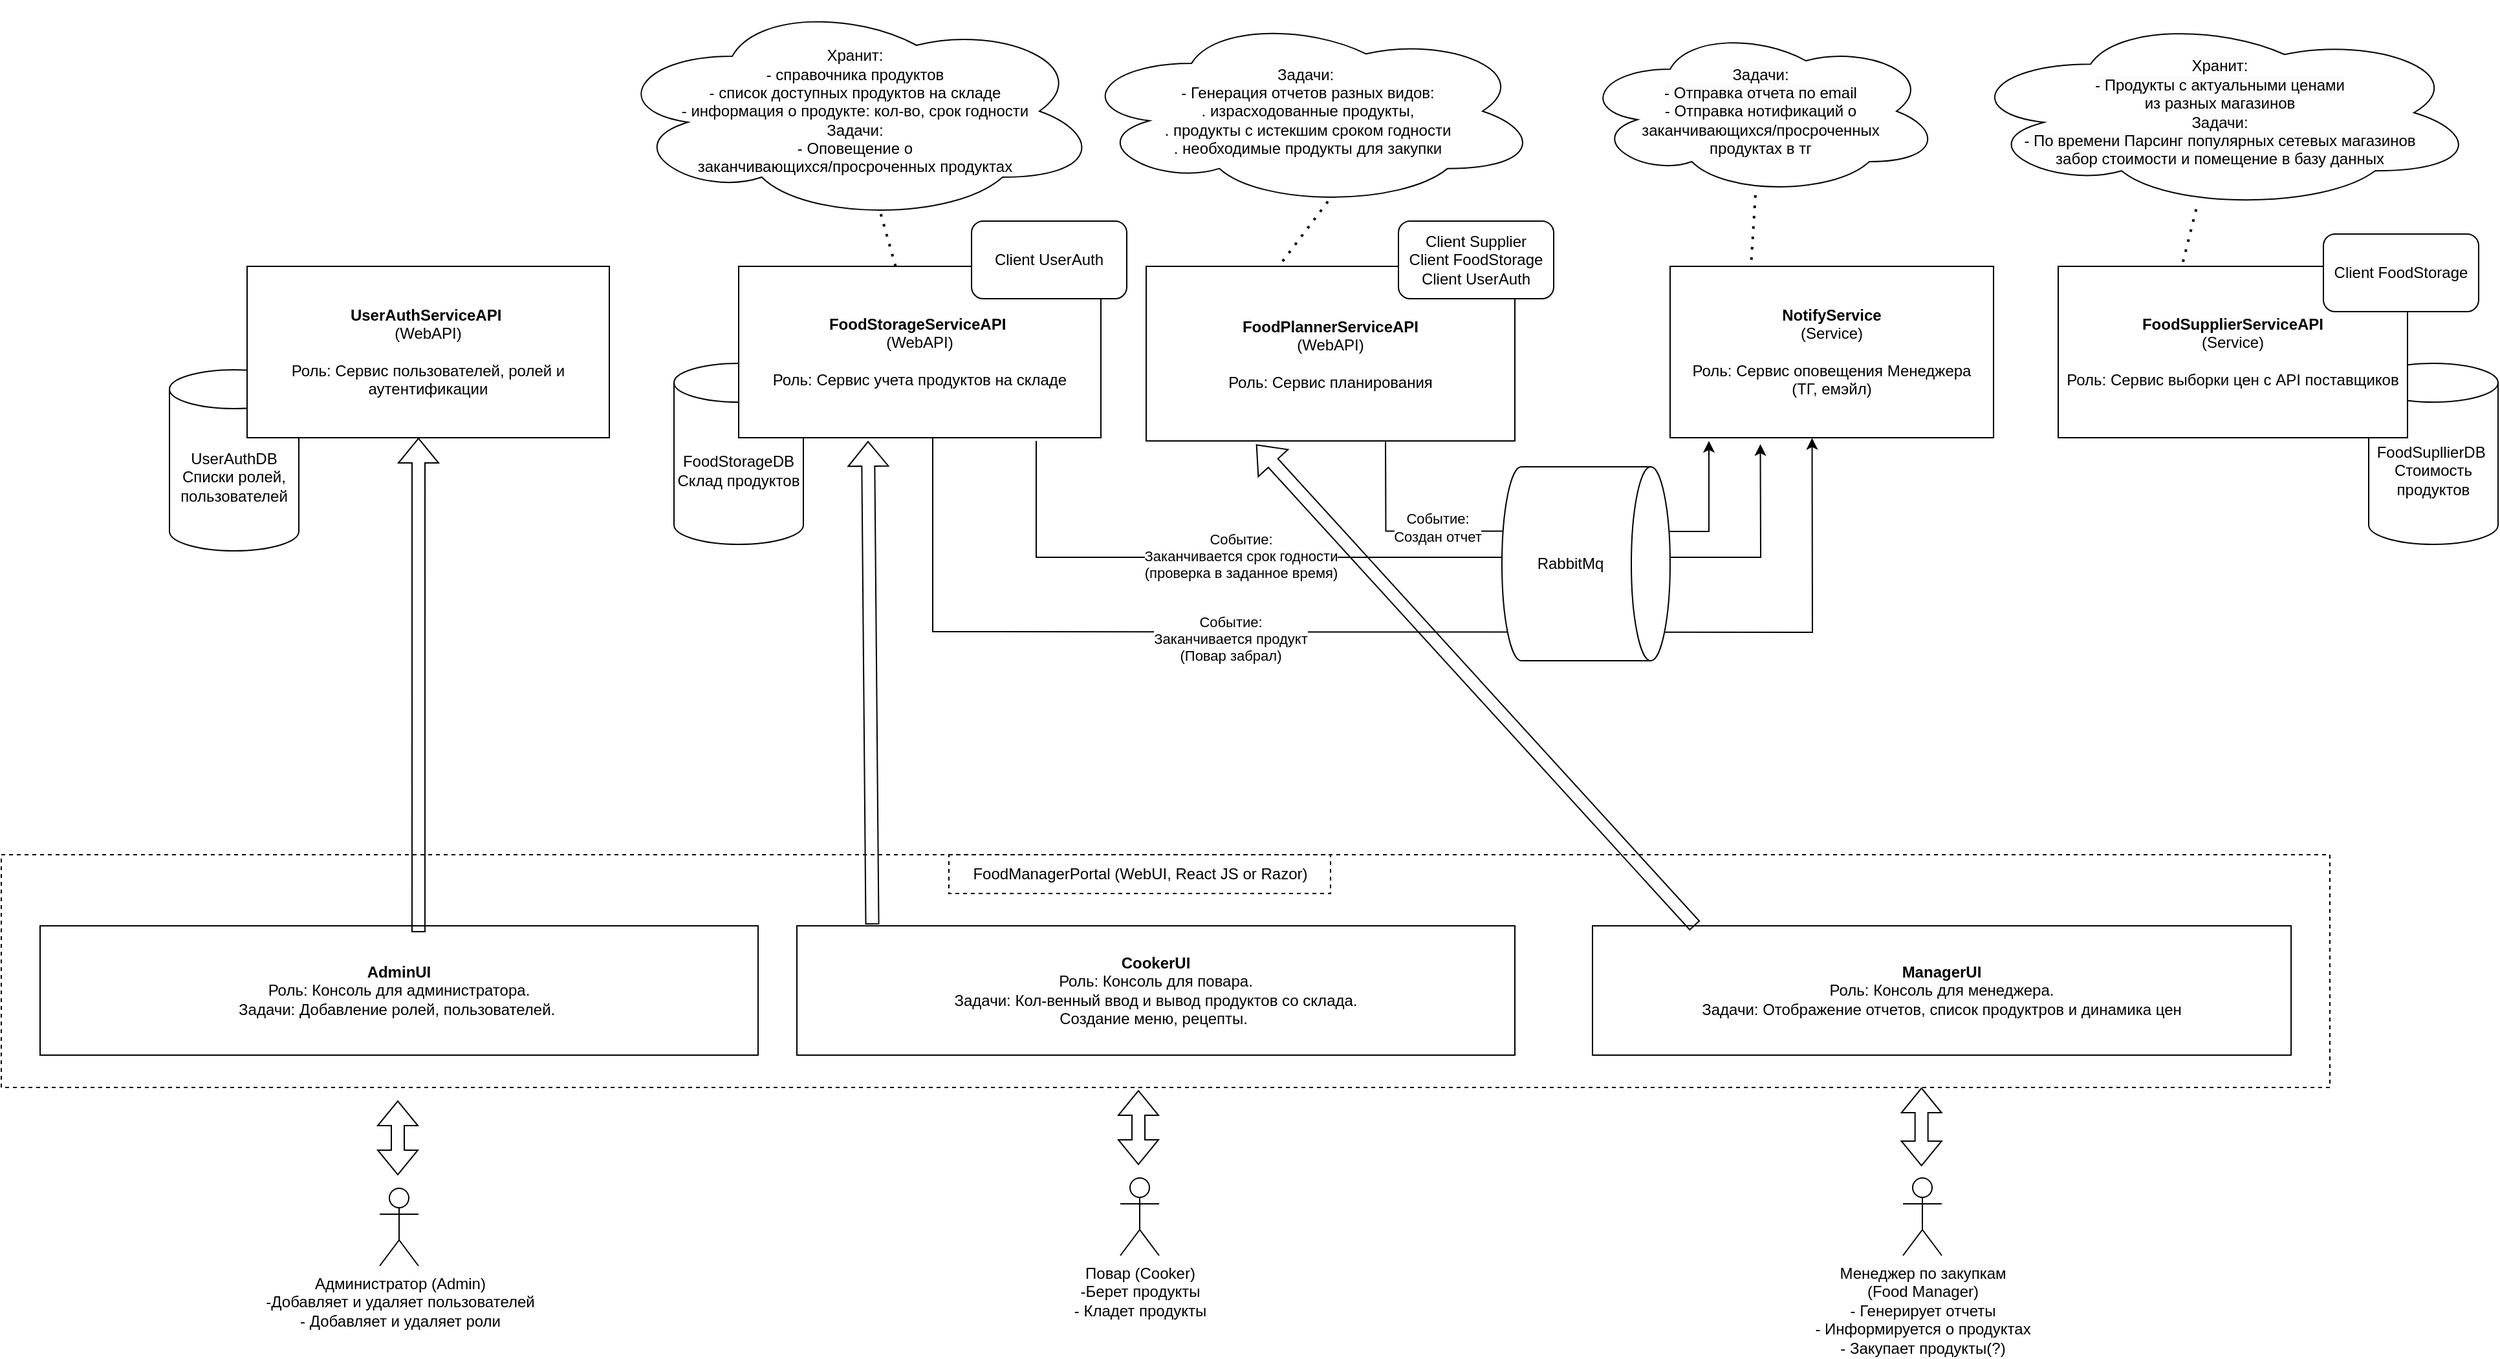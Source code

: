 <mxfile version="24.0.2" type="device" pages="5">
  <diagram id="zzvyiJH9sSF4yDzPm9IJ" name="Page-1">
    <mxGraphModel dx="3477" dy="1233" grid="1" gridSize="10" guides="1" tooltips="1" connect="1" arrows="1" fold="1" page="1" pageScale="1" pageWidth="827" pageHeight="1169" math="0" shadow="0">
      <root>
        <mxCell id="0" />
        <mxCell id="1" parent="0" />
        <mxCell id="yw2kOAmeOSR21iwQTPew-1" value="&lt;span style=&quot;border-color: var(--border-color);&quot;&gt;UserAuth&lt;/span&gt;DB&lt;br&gt;Списки ролей, пользователей" style="shape=cylinder3;whiteSpace=wrap;html=1;boundedLbl=1;backgroundOutline=1;size=15;shadow=0;" parent="1" vertex="1">
          <mxGeometry x="-810" y="755" width="100" height="140" as="geometry" />
        </mxCell>
        <mxCell id="yw2kOAmeOSR21iwQTPew-2" value="FoodSupllierDB&amp;nbsp;&lt;br&gt;Стоимость продуктов" style="shape=cylinder3;whiteSpace=wrap;html=1;boundedLbl=1;backgroundOutline=1;size=15;direction=east;shadow=0;" parent="1" vertex="1">
          <mxGeometry x="890" y="750" width="100" height="140" as="geometry" />
        </mxCell>
        <mxCell id="yw2kOAmeOSR21iwQTPew-3" value="FoodStorageDB&lt;br&gt;Склад продуктов" style="shape=cylinder3;whiteSpace=wrap;html=1;boundedLbl=1;backgroundOutline=1;size=15;" parent="1" vertex="1">
          <mxGeometry x="-420" y="750" width="100" height="140" as="geometry" />
        </mxCell>
        <mxCell id="yw2kOAmeOSR21iwQTPew-4" value="&lt;b&gt;FoodStorageServiceAPI&amp;nbsp;&lt;br&gt;&lt;/b&gt;(WebAPI)&lt;br&gt;&lt;br&gt;Роль: Сервис учета продуктов на складе" style="rounded=0;whiteSpace=wrap;html=1;" parent="1" vertex="1">
          <mxGeometry x="-370" y="675" width="280" height="132.5" as="geometry" />
        </mxCell>
        <mxCell id="yw2kOAmeOSR21iwQTPew-5" value="Повар (Cooker)&lt;br&gt;-Берет продукты&lt;br&gt;- Кладет продукты" style="shape=umlActor;verticalLabelPosition=bottom;verticalAlign=top;html=1;outlineConnect=0;" parent="1" vertex="1">
          <mxGeometry x="-75" y="1380" width="30" height="60" as="geometry" />
        </mxCell>
        <mxCell id="yw2kOAmeOSR21iwQTPew-6" value="Менеджер по закупкам&lt;br&gt;(Food Manager)&lt;br&gt;- Генерирует отчеты&lt;br&gt;- Информируется о продуктах&lt;br&gt;- Закупает продукты(?)" style="shape=umlActor;verticalLabelPosition=bottom;verticalAlign=top;html=1;outlineConnect=0;" parent="1" vertex="1">
          <mxGeometry x="530" y="1380" width="30" height="60" as="geometry" />
        </mxCell>
        <mxCell id="yw2kOAmeOSR21iwQTPew-7" value="&lt;b&gt;NotifyService&lt;br&gt;&lt;/b&gt;(Service)&lt;br&gt;&lt;br&gt;Роль: Сервис оповещения Менеджера&lt;br&gt;(ТГ, емэйл)" style="rounded=0;whiteSpace=wrap;html=1;" parent="1" vertex="1">
          <mxGeometry x="350" y="675" width="250" height="132.5" as="geometry" />
        </mxCell>
        <mxCell id="yw2kOAmeOSR21iwQTPew-8" value="" style="rounded=0;whiteSpace=wrap;html=1;dashed=1;" parent="1" vertex="1">
          <mxGeometry x="-940" y="1130" width="1800" height="180" as="geometry" />
        </mxCell>
        <mxCell id="yw2kOAmeOSR21iwQTPew-9" value="&lt;b&gt;CookerUI&lt;/b&gt;&lt;br&gt;Роль: Консоль для повара.&lt;br&gt;Задачи: Кол-венный ввод и вывод продуктов со склада. &lt;br&gt;Создание меню, рецепты.&amp;nbsp;" style="rounded=0;whiteSpace=wrap;html=1;" parent="1" vertex="1">
          <mxGeometry x="-325" y="1185" width="555" height="100" as="geometry" />
        </mxCell>
        <mxCell id="yw2kOAmeOSR21iwQTPew-10" value="&lt;b&gt;ManagerUI&lt;/b&gt;&lt;br&gt;Роль: Консоль для менеджера.&lt;br&gt;Задачи: Отображение отчетов, список продуктров и динамика цен" style="rounded=0;whiteSpace=wrap;html=1;" parent="1" vertex="1">
          <mxGeometry x="290" y="1185" width="540" height="100" as="geometry" />
        </mxCell>
        <mxCell id="yw2kOAmeOSR21iwQTPew-11" value="FoodManagerPortal (WebUI, React JS or Razor)" style="text;html=1;strokeColor=default;fillColor=none;align=center;verticalAlign=middle;whiteSpace=wrap;rounded=0;dashed=1;" parent="1" vertex="1">
          <mxGeometry x="-207.5" y="1130" width="295" height="30" as="geometry" />
        </mxCell>
        <mxCell id="yw2kOAmeOSR21iwQTPew-12" value="&lt;b&gt;FoodSupplierServiceAPI&lt;/b&gt; &lt;br&gt;(Service)&lt;br&gt;&lt;br&gt;Роль: Сервис выборки цен с API поставщиков" style="rounded=0;whiteSpace=wrap;html=1;" parent="1" vertex="1">
          <mxGeometry x="650" y="675" width="270" height="132.5" as="geometry" />
        </mxCell>
        <mxCell id="yw2kOAmeOSR21iwQTPew-13" value="" style="shape=flexArrow;endArrow=classic;startArrow=classic;html=1;rounded=0;" parent="1" edge="1">
          <mxGeometry width="100" height="100" relative="1" as="geometry">
            <mxPoint x="-61" y="1370" as="sourcePoint" />
            <mxPoint x="-61" y="1312" as="targetPoint" />
          </mxGeometry>
        </mxCell>
        <mxCell id="yw2kOAmeOSR21iwQTPew-14" value="" style="shape=flexArrow;endArrow=classic;startArrow=classic;html=1;rounded=0;entryX=0.239;entryY=0.994;entryDx=0;entryDy=0;entryPerimeter=0;" parent="1" edge="1">
          <mxGeometry width="100" height="100" relative="1" as="geometry">
            <mxPoint x="544.33" y="1371" as="sourcePoint" />
            <mxPoint x="544.33" y="1310" as="targetPoint" />
          </mxGeometry>
        </mxCell>
        <mxCell id="yw2kOAmeOSR21iwQTPew-15" value="Хранит:&lt;br&gt;- справочника продуктов&lt;br&gt;-&amp;nbsp;список доступных продуктов на складе &lt;br&gt;- информация о продукте: кол-во, срок годности&lt;br&gt;Задачи:&lt;br&gt;- Оповещение о &lt;br&gt;заканчивающихся/просроченных продуктах" style="ellipse;shape=cloud;whiteSpace=wrap;html=1;" parent="1" vertex="1">
          <mxGeometry x="-470" y="470" width="380" height="170" as="geometry" />
        </mxCell>
        <mxCell id="yw2kOAmeOSR21iwQTPew-16" value="" style="endArrow=none;dashed=1;html=1;dashPattern=1 3;strokeWidth=2;rounded=0;entryX=0.55;entryY=0.95;entryDx=0;entryDy=0;entryPerimeter=0;" parent="1" source="yw2kOAmeOSR21iwQTPew-4" target="yw2kOAmeOSR21iwQTPew-15" edge="1">
          <mxGeometry width="50" height="50" relative="1" as="geometry">
            <mxPoint x="-260" y="950" as="sourcePoint" />
            <mxPoint x="-210" y="900" as="targetPoint" />
          </mxGeometry>
        </mxCell>
        <mxCell id="yw2kOAmeOSR21iwQTPew-17" value="Задачи:&amp;nbsp;&lt;br&gt;- Генерация отчетов разных видов:&lt;br&gt;. израсходованные продукты, &lt;br&gt;. продукты c истекшим сроком годности&lt;br&gt;. необходимые продукты для закупки" style="ellipse;shape=cloud;whiteSpace=wrap;html=1;" parent="1" vertex="1">
          <mxGeometry x="-110" y="481.12" width="360" height="147.75" as="geometry" />
        </mxCell>
        <mxCell id="yw2kOAmeOSR21iwQTPew-18" value="&lt;span style=&quot;color: rgb(0, 0, 0); font-family: Helvetica; font-size: 12px; font-style: normal; font-variant-ligatures: normal; font-variant-caps: normal; font-weight: 400; letter-spacing: normal; orphans: 2; text-align: center; text-indent: 0px; text-transform: none; widows: 2; word-spacing: 0px; -webkit-text-stroke-width: 0px; background-color: rgb(251, 251, 251); text-decoration-thickness: initial; text-decoration-style: initial; text-decoration-color: initial; float: none; display: inline !important;&quot;&gt;Задачи: &lt;br&gt;- Отправка отчета по email&lt;br&gt;&lt;/span&gt;- Отправка нотификаций о &lt;br&gt;заканчивающихся/просроченных &lt;br&gt;продуктах в тг" style="ellipse;shape=cloud;whiteSpace=wrap;html=1;" parent="1" vertex="1">
          <mxGeometry x="280" y="490" width="280" height="130" as="geometry" />
        </mxCell>
        <mxCell id="yw2kOAmeOSR21iwQTPew-19" value="&lt;span style=&quot;color: rgb(0, 0, 0); font-family: Helvetica; font-size: 12px; font-style: normal; font-variant-ligatures: normal; font-variant-caps: normal; font-weight: 400; letter-spacing: normal; orphans: 2; text-align: center; text-indent: 0px; text-transform: none; widows: 2; word-spacing: 0px; -webkit-text-stroke-width: 0px; background-color: rgb(251, 251, 251); text-decoration-thickness: initial; text-decoration-style: initial; text-decoration-color: initial; float: none; display: inline !important;&quot;&gt;Хранит:&lt;br&gt;- Продукты с актуальными ценами &lt;br&gt;из разных магазинов&lt;br&gt;Задачи: &lt;br&gt;- По времени Парсинг популярных сетевых магазинов &lt;br&gt;забор стоимости и помещение в базу данных&lt;/span&gt;" style="ellipse;shape=cloud;whiteSpace=wrap;html=1;" parent="1" vertex="1">
          <mxGeometry x="575" y="481.12" width="400" height="150" as="geometry" />
        </mxCell>
        <mxCell id="yw2kOAmeOSR21iwQTPew-20" value="" style="endArrow=classic;html=1;rounded=0;exitX=0.75;exitY=1;exitDx=0;exitDy=0;" parent="1" edge="1">
          <mxGeometry relative="1" as="geometry">
            <mxPoint x="130" y="809.73" as="sourcePoint" />
            <mxPoint x="380" y="810" as="targetPoint" />
            <Array as="points">
              <mxPoint x="130.25" y="879.73" />
              <mxPoint x="380" y="880" />
            </Array>
          </mxGeometry>
        </mxCell>
        <mxCell id="yw2kOAmeOSR21iwQTPew-21" value="Событие:&lt;br&gt;Создан отчет" style="edgeLabel;resizable=0;html=1;align=center;verticalAlign=middle;" parent="yw2kOAmeOSR21iwQTPew-20" connectable="0" vertex="1">
          <mxGeometry relative="1" as="geometry">
            <mxPoint x="-85" y="-3" as="offset" />
          </mxGeometry>
        </mxCell>
        <mxCell id="yw2kOAmeOSR21iwQTPew-22" value="" style="endArrow=classic;html=1;rounded=0;entryX=0.279;entryY=1.038;entryDx=0;entryDy=0;entryPerimeter=0;" parent="1" target="yw2kOAmeOSR21iwQTPew-7" edge="1">
          <mxGeometry relative="1" as="geometry">
            <mxPoint x="-140" y="810" as="sourcePoint" />
            <mxPoint x="360" y="810" as="targetPoint" />
            <Array as="points">
              <mxPoint x="-140" y="900" />
              <mxPoint x="120" y="900" />
              <mxPoint x="420" y="900" />
            </Array>
          </mxGeometry>
        </mxCell>
        <mxCell id="yw2kOAmeOSR21iwQTPew-23" value="Событие:&lt;br&gt;Заканчивается срок годности&lt;br&gt;(проверка в заданное время)" style="edgeLabel;resizable=0;html=1;align=center;verticalAlign=middle;" parent="yw2kOAmeOSR21iwQTPew-22" connectable="0" vertex="1">
          <mxGeometry relative="1" as="geometry">
            <mxPoint x="-121" y="-1" as="offset" />
          </mxGeometry>
        </mxCell>
        <mxCell id="yw2kOAmeOSR21iwQTPew-24" value="" style="endArrow=none;dashed=1;html=1;dashPattern=1 3;strokeWidth=2;rounded=0;exitX=0.353;exitY=0.018;exitDx=0;exitDy=0;exitPerimeter=0;entryX=0.55;entryY=0.95;entryDx=0;entryDy=0;entryPerimeter=0;" parent="1" source="yw2kOAmeOSR21iwQTPew-27" target="yw2kOAmeOSR21iwQTPew-17" edge="1">
          <mxGeometry width="50" height="50" relative="1" as="geometry">
            <mxPoint x="-20" y="606.25" as="sourcePoint" />
            <mxPoint x="30" y="556.25" as="targetPoint" />
          </mxGeometry>
        </mxCell>
        <mxCell id="yw2kOAmeOSR21iwQTPew-25" value="" style="endArrow=none;dashed=1;html=1;dashPattern=1 3;strokeWidth=2;rounded=0;" parent="1" source="yw2kOAmeOSR21iwQTPew-27" edge="1">
          <mxGeometry width="50" height="50" relative="1" as="geometry">
            <mxPoint x="170" y="760" as="sourcePoint" />
            <mxPoint x="220" y="710" as="targetPoint" />
          </mxGeometry>
        </mxCell>
        <mxCell id="yw2kOAmeOSR21iwQTPew-26" value="" style="endArrow=none;dashed=1;html=1;dashPattern=1 3;strokeWidth=2;rounded=0;" parent="1" target="yw2kOAmeOSR21iwQTPew-27" edge="1">
          <mxGeometry width="50" height="50" relative="1" as="geometry">
            <mxPoint x="170" y="760" as="sourcePoint" />
            <mxPoint x="220" y="710" as="targetPoint" />
          </mxGeometry>
        </mxCell>
        <mxCell id="yw2kOAmeOSR21iwQTPew-27" value="&lt;b&gt;FoodPlannerServiceAPI&lt;/b&gt; &lt;br&gt;(WebAPI)&lt;br&gt;&lt;br&gt;Роль: Сервис планирования" style="rounded=0;whiteSpace=wrap;html=1;" parent="1" vertex="1">
          <mxGeometry x="-55" y="675" width="285" height="135" as="geometry" />
        </mxCell>
        <mxCell id="yw2kOAmeOSR21iwQTPew-28" value="" style="endArrow=none;dashed=1;html=1;dashPattern=1 3;strokeWidth=2;rounded=0;entryX=0.25;entryY=0;entryDx=0;entryDy=0;" parent="1" source="yw2kOAmeOSR21iwQTPew-18" target="yw2kOAmeOSR21iwQTPew-7" edge="1">
          <mxGeometry width="50" height="50" relative="1" as="geometry">
            <mxPoint x="415" y="646.25" as="sourcePoint" />
            <mxPoint x="415" y="666.961" as="targetPoint" />
          </mxGeometry>
        </mxCell>
        <mxCell id="yw2kOAmeOSR21iwQTPew-29" value="" style="endArrow=none;dashed=1;html=1;dashPattern=1 3;strokeWidth=2;rounded=0;entryX=0.353;entryY=0.009;entryDx=0;entryDy=0;entryPerimeter=0;" parent="1" source="yw2kOAmeOSR21iwQTPew-19" target="yw2kOAmeOSR21iwQTPew-12" edge="1">
          <mxGeometry width="50" height="50" relative="1" as="geometry">
            <mxPoint x="752.5" y="606.25" as="sourcePoint" />
            <mxPoint x="752.5" y="626.961" as="targetPoint" />
          </mxGeometry>
        </mxCell>
        <mxCell id="yw2kOAmeOSR21iwQTPew-30" value="Client Supplier&lt;br&gt;Client FoodStorage&lt;br&gt;Client UserAuth" style="rounded=1;whiteSpace=wrap;html=1;" parent="1" vertex="1">
          <mxGeometry x="140" y="640" width="120" height="60" as="geometry" />
        </mxCell>
        <mxCell id="yw2kOAmeOSR21iwQTPew-31" value="" style="shape=flexArrow;endArrow=classic;html=1;rounded=0;exitX=0.105;exitY=-0.011;exitDx=0;exitDy=0;exitPerimeter=0;" parent="1" source="yw2kOAmeOSR21iwQTPew-9" edge="1">
          <mxGeometry width="50" height="50" relative="1" as="geometry">
            <mxPoint x="-320" y="860" as="sourcePoint" />
            <mxPoint x="-270" y="810" as="targetPoint" />
          </mxGeometry>
        </mxCell>
        <mxCell id="yw2kOAmeOSR21iwQTPew-32" value="" style="shape=flexArrow;endArrow=classic;html=1;rounded=0;entryX=0.808;entryY=1.02;entryDx=0;entryDy=0;entryPerimeter=0;" parent="1" edge="1">
          <mxGeometry width="50" height="50" relative="1" as="geometry">
            <mxPoint x="369.169" y="1185" as="sourcePoint" />
            <mxPoint x="30.0" y="812.7" as="targetPoint" />
          </mxGeometry>
        </mxCell>
        <mxCell id="yw2kOAmeOSR21iwQTPew-33" value="Client FoodStorage" style="rounded=1;whiteSpace=wrap;html=1;" parent="1" vertex="1">
          <mxGeometry x="855" y="650" width="120" height="60" as="geometry" />
        </mxCell>
        <mxCell id="yw2kOAmeOSR21iwQTPew-34" value="&lt;b&gt;UserAuthServiceAPI&amp;nbsp;&lt;br&gt;&lt;/b&gt;(WebAPI)&lt;br&gt;&lt;br&gt;Роль: Сервис пользователей, ролей и аутентификации" style="rounded=0;whiteSpace=wrap;html=1;" parent="1" vertex="1">
          <mxGeometry x="-750" y="675" width="280" height="132.5" as="geometry" />
        </mxCell>
        <mxCell id="yw2kOAmeOSR21iwQTPew-35" value="" style="endArrow=classic;html=1;rounded=0;entryX=0.439;entryY=1.002;entryDx=0;entryDy=0;entryPerimeter=0;" parent="1" target="yw2kOAmeOSR21iwQTPew-7" edge="1">
          <mxGeometry relative="1" as="geometry">
            <mxPoint x="-220" y="807.5" as="sourcePoint" />
            <mxPoint x="400" y="810" as="targetPoint" />
            <Array as="points">
              <mxPoint x="-220" y="957.5" />
              <mxPoint x="460" y="958" />
            </Array>
          </mxGeometry>
        </mxCell>
        <mxCell id="yw2kOAmeOSR21iwQTPew-36" value="Событие:&lt;br&gt;Заканчивается продукт&lt;br&gt;(Повар забрал)" style="edgeLabel;resizable=0;html=1;align=center;verticalAlign=middle;" parent="yw2kOAmeOSR21iwQTPew-35" connectable="0" vertex="1">
          <mxGeometry relative="1" as="geometry">
            <mxPoint x="-110" y="5" as="offset" />
          </mxGeometry>
        </mxCell>
        <mxCell id="yw2kOAmeOSR21iwQTPew-37" value="RabbitMq" style="shape=cylinder3;whiteSpace=wrap;html=1;boundedLbl=1;backgroundOutline=1;size=15;direction=south;" parent="1" vertex="1">
          <mxGeometry x="220" y="830" width="130" height="150" as="geometry" />
        </mxCell>
        <mxCell id="yw2kOAmeOSR21iwQTPew-38" value="&lt;b&gt;AdminUI&lt;/b&gt;&lt;br&gt;Роль: Консоль для администратора.&lt;br&gt;Задачи: Добавление ролей, пользователей.&amp;nbsp;" style="rounded=0;whiteSpace=wrap;html=1;" parent="1" vertex="1">
          <mxGeometry x="-910" y="1185" width="555" height="100" as="geometry" />
        </mxCell>
        <mxCell id="yw2kOAmeOSR21iwQTPew-39" value="Администратор (Admin)&lt;br&gt;-Добавляет и удаляет пользователей&lt;br&gt;- Добавляет и удаляет роли" style="shape=umlActor;verticalLabelPosition=bottom;verticalAlign=top;html=1;outlineConnect=0;" parent="1" vertex="1">
          <mxGeometry x="-647.5" y="1388" width="30" height="60" as="geometry" />
        </mxCell>
        <mxCell id="yw2kOAmeOSR21iwQTPew-40" value="" style="shape=flexArrow;endArrow=classic;startArrow=classic;html=1;rounded=0;" parent="1" edge="1">
          <mxGeometry width="100" height="100" relative="1" as="geometry">
            <mxPoint x="-633.5" y="1378" as="sourcePoint" />
            <mxPoint x="-633.5" y="1320" as="targetPoint" />
          </mxGeometry>
        </mxCell>
        <mxCell id="yw2kOAmeOSR21iwQTPew-41" value="" style="shape=flexArrow;endArrow=classic;html=1;rounded=0;exitX=0.527;exitY=0.05;exitDx=0;exitDy=0;exitPerimeter=0;" parent="1" source="yw2kOAmeOSR21iwQTPew-38" edge="1">
          <mxGeometry width="50" height="50" relative="1" as="geometry">
            <mxPoint x="-614.5" y="1181.5" as="sourcePoint" />
            <mxPoint x="-617.5" y="807.5" as="targetPoint" />
          </mxGeometry>
        </mxCell>
        <mxCell id="yw2kOAmeOSR21iwQTPew-42" value="Client UserAuth" style="rounded=1;whiteSpace=wrap;html=1;" parent="1" vertex="1">
          <mxGeometry x="-190" y="640" width="120" height="60" as="geometry" />
        </mxCell>
      </root>
    </mxGraphModel>
  </diagram>
  <diagram id="pvIljEr2XVe_3GUuSlh_" name="Страница — 2">
    <mxGraphModel dx="2261" dy="1011" grid="1" gridSize="10" guides="1" tooltips="1" connect="1" arrows="1" fold="1" page="1" pageScale="1" pageWidth="827" pageHeight="1169" math="0" shadow="0">
      <root>
        <mxCell id="0" />
        <mxCell id="1" parent="0" />
        <mxCell id="yI7GsbP5gxWMEaiMYB_P-1" value="Product" style="swimlane;fontStyle=0;childLayout=stackLayout;horizontal=1;startSize=26;fillColor=none;horizontalStack=0;resizeParent=1;resizeParentMax=0;resizeLast=0;collapsible=1;marginBottom=0;whiteSpace=wrap;html=1;" parent="1" vertex="1">
          <mxGeometry x="850" y="890" width="230" height="156" as="geometry" />
        </mxCell>
        <mxCell id="yI7GsbP5gxWMEaiMYB_P-2" value="+ Id: guid" style="text;strokeColor=none;fillColor=none;align=left;verticalAlign=top;spacingLeft=4;spacingRight=4;overflow=hidden;rotatable=0;points=[[0,0.5],[1,0.5]];portConstraint=eastwest;whiteSpace=wrap;html=1;" parent="yI7GsbP5gxWMEaiMYB_P-1" vertex="1">
          <mxGeometry y="26" width="230" height="26" as="geometry" />
        </mxCell>
        <mxCell id="yI7GsbP5gxWMEaiMYB_P-3" value="+ Name: string" style="text;strokeColor=none;fillColor=none;align=left;verticalAlign=top;spacingLeft=4;spacingRight=4;overflow=hidden;rotatable=0;points=[[0,0.5],[1,0.5]];portConstraint=eastwest;whiteSpace=wrap;html=1;" parent="yI7GsbP5gxWMEaiMYB_P-1" vertex="1">
          <mxGeometry y="52" width="230" height="26" as="geometry" />
        </mxCell>
        <mxCell id="yI7GsbP5gxWMEaiMYB_P-4" value="+ EUnit: enum" style="text;strokeColor=none;fillColor=none;align=left;verticalAlign=top;spacingLeft=4;spacingRight=4;overflow=hidden;rotatable=0;points=[[0,0.5],[1,0.5]];portConstraint=eastwest;whiteSpace=wrap;html=1;" parent="yI7GsbP5gxWMEaiMYB_P-1" vertex="1">
          <mxGeometry y="78" width="230" height="26" as="geometry" />
        </mxCell>
        <mxCell id="yI7GsbP5gxWMEaiMYB_P-5" value="+ MinAmountPerDay: int" style="text;strokeColor=none;fillColor=none;align=left;verticalAlign=top;spacingLeft=4;spacingRight=4;overflow=hidden;rotatable=0;points=[[0,0.5],[1,0.5]];portConstraint=eastwest;whiteSpace=wrap;html=1;" parent="yI7GsbP5gxWMEaiMYB_P-1" vertex="1">
          <mxGeometry y="104" width="230" height="26" as="geometry" />
        </mxCell>
        <mxCell id="yI7GsbP5gxWMEaiMYB_P-6" value="+ ExpiryDateNotificationHours: int" style="text;strokeColor=none;fillColor=none;align=left;verticalAlign=top;spacingLeft=4;spacingRight=4;overflow=hidden;rotatable=0;points=[[0,0.5],[1,0.5]];portConstraint=eastwest;whiteSpace=wrap;html=1;" parent="yI7GsbP5gxWMEaiMYB_P-1" vertex="1">
          <mxGeometry y="130" width="230" height="26" as="geometry" />
        </mxCell>
        <mxCell id="yI7GsbP5gxWMEaiMYB_P-7" value="ProductHistory" style="swimlane;fontStyle=0;childLayout=stackLayout;horizontal=1;startSize=26;fillColor=none;horizontalStack=0;resizeParent=1;resizeParentMax=0;resizeLast=0;collapsible=1;marginBottom=0;whiteSpace=wrap;html=1;" parent="1" vertex="1">
          <mxGeometry x="410" y="1080" width="270" height="182" as="geometry" />
        </mxCell>
        <mxCell id="yI7GsbP5gxWMEaiMYB_P-8" value="+ Id: guid" style="text;strokeColor=none;fillColor=none;align=left;verticalAlign=top;spacingLeft=4;spacingRight=4;overflow=hidden;rotatable=0;points=[[0,0.5],[1,0.5]];portConstraint=eastwest;whiteSpace=wrap;html=1;" parent="yI7GsbP5gxWMEaiMYB_P-7" vertex="1">
          <mxGeometry y="26" width="270" height="26" as="geometry" />
        </mxCell>
        <mxCell id="yI7GsbP5gxWMEaiMYB_P-9" value="+ ProductId: guid" style="text;strokeColor=none;fillColor=none;align=left;verticalAlign=top;spacingLeft=4;spacingRight=4;overflow=hidden;rotatable=0;points=[[0,0.5],[1,0.5]];portConstraint=eastwest;whiteSpace=wrap;html=1;" parent="yI7GsbP5gxWMEaiMYB_P-7" vertex="1">
          <mxGeometry y="52" width="270" height="26" as="geometry" />
        </mxCell>
        <mxCell id="yI7GsbP5gxWMEaiMYB_P-10" value="+ CreatedBy: guid" style="text;strokeColor=none;fillColor=none;align=left;verticalAlign=top;spacingLeft=4;spacingRight=4;overflow=hidden;rotatable=0;points=[[0,0.5],[1,0.5]];portConstraint=eastwest;whiteSpace=wrap;html=1;" parent="yI7GsbP5gxWMEaiMYB_P-7" vertex="1">
          <mxGeometry y="78" width="270" height="26" as="geometry" />
        </mxCell>
        <mxCell id="yI7GsbP5gxWMEaiMYB_P-11" value="+ CreatedAt: DateTime" style="text;strokeColor=none;fillColor=none;align=left;verticalAlign=top;spacingLeft=4;spacingRight=4;overflow=hidden;rotatable=0;points=[[0,0.5],[1,0.5]];portConstraint=eastwest;whiteSpace=wrap;html=1;" parent="yI7GsbP5gxWMEaiMYB_P-7" vertex="1">
          <mxGeometry y="104" width="270" height="26" as="geometry" />
        </mxCell>
        <mxCell id="yI7GsbP5gxWMEaiMYB_P-12" value="+ State: enum //Added, Removed, WriteOff" style="text;strokeColor=none;fillColor=none;align=left;verticalAlign=top;spacingLeft=4;spacingRight=4;overflow=hidden;rotatable=0;points=[[0,0.5],[1,0.5]];portConstraint=eastwest;whiteSpace=wrap;html=1;" parent="yI7GsbP5gxWMEaiMYB_P-7" vertex="1">
          <mxGeometry y="130" width="270" height="26" as="geometry" />
        </mxCell>
        <mxCell id="yI7GsbP5gxWMEaiMYB_P-13" value="+ Count: int" style="text;strokeColor=none;fillColor=none;align=left;verticalAlign=top;spacingLeft=4;spacingRight=4;overflow=hidden;rotatable=0;points=[[0,0.5],[1,0.5]];portConstraint=eastwest;whiteSpace=wrap;html=1;" parent="yI7GsbP5gxWMEaiMYB_P-7" vertex="1">
          <mxGeometry y="156" width="270" height="26" as="geometry" />
        </mxCell>
        <mxCell id="yI7GsbP5gxWMEaiMYB_P-14" value="Menu" style="swimlane;fontStyle=0;childLayout=stackLayout;horizontal=1;startSize=26;fillColor=none;horizontalStack=0;resizeParent=1;resizeParentMax=0;resizeLast=0;collapsible=1;marginBottom=0;whiteSpace=wrap;html=1;" parent="1" vertex="1">
          <mxGeometry x="370" y="510" width="230" height="52" as="geometry" />
        </mxCell>
        <mxCell id="yI7GsbP5gxWMEaiMYB_P-15" value="+ Id: guid" style="text;strokeColor=none;fillColor=none;align=left;verticalAlign=top;spacingLeft=4;spacingRight=4;overflow=hidden;rotatable=0;points=[[0,0.5],[1,0.5]];portConstraint=eastwest;whiteSpace=wrap;html=1;" parent="yI7GsbP5gxWMEaiMYB_P-14" vertex="1">
          <mxGeometry y="26" width="230" height="26" as="geometry" />
        </mxCell>
        <mxCell id="yI7GsbP5gxWMEaiMYB_P-16" value="Recept" style="swimlane;fontStyle=0;childLayout=stackLayout;horizontal=1;startSize=26;fillColor=none;horizontalStack=0;resizeParent=1;resizeParentMax=0;resizeLast=0;collapsible=1;marginBottom=0;whiteSpace=wrap;html=1;" parent="1" vertex="1">
          <mxGeometry x="390" y="657" width="210" height="104" as="geometry" />
        </mxCell>
        <mxCell id="yI7GsbP5gxWMEaiMYB_P-17" value="+ Id: guid" style="text;strokeColor=none;fillColor=none;align=left;verticalAlign=top;spacingLeft=4;spacingRight=4;overflow=hidden;rotatable=0;points=[[0,0.5],[1,0.5]];portConstraint=eastwest;whiteSpace=wrap;html=1;" parent="yI7GsbP5gxWMEaiMYB_P-16" vertex="1">
          <mxGeometry y="26" width="210" height="26" as="geometry" />
        </mxCell>
        <mxCell id="yI7GsbP5gxWMEaiMYB_P-18" value="+ ProductId: guid" style="text;strokeColor=none;fillColor=none;align=left;verticalAlign=top;spacingLeft=4;spacingRight=4;overflow=hidden;rotatable=0;points=[[0,0.5],[1,0.5]];portConstraint=eastwest;whiteSpace=wrap;html=1;" parent="yI7GsbP5gxWMEaiMYB_P-16" vertex="1">
          <mxGeometry y="52" width="210" height="26" as="geometry" />
        </mxCell>
        <mxCell id="yI7GsbP5gxWMEaiMYB_P-19" value="+ Count: int" style="text;strokeColor=none;fillColor=none;align=left;verticalAlign=top;spacingLeft=4;spacingRight=4;overflow=hidden;rotatable=0;points=[[0,0.5],[1,0.5]];portConstraint=eastwest;whiteSpace=wrap;html=1;" parent="yI7GsbP5gxWMEaiMYB_P-16" vertex="1">
          <mxGeometry y="78" width="210" height="26" as="geometry" />
        </mxCell>
        <mxCell id="yI7GsbP5gxWMEaiMYB_P-20" value="ProductItem" style="swimlane;fontStyle=0;childLayout=stackLayout;horizontal=1;startSize=26;fillColor=none;horizontalStack=0;resizeParent=1;resizeParentMax=0;resizeLast=0;collapsible=1;marginBottom=0;whiteSpace=wrap;html=1;" parent="1" vertex="1">
          <mxGeometry x="340" y="867.5" width="290" height="156" as="geometry" />
        </mxCell>
        <mxCell id="yI7GsbP5gxWMEaiMYB_P-21" value="+ Id: guid" style="text;strokeColor=none;fillColor=none;align=left;verticalAlign=top;spacingLeft=4;spacingRight=4;overflow=hidden;rotatable=0;points=[[0,0.5],[1,0.5]];portConstraint=eastwest;whiteSpace=wrap;html=1;" parent="yI7GsbP5gxWMEaiMYB_P-20" vertex="1">
          <mxGeometry y="26" width="290" height="26" as="geometry" />
        </mxCell>
        <mxCell id="yI7GsbP5gxWMEaiMYB_P-22" value="+ ProductId: guid" style="text;strokeColor=none;fillColor=none;align=left;verticalAlign=top;spacingLeft=4;spacingRight=4;overflow=hidden;rotatable=0;points=[[0,0.5],[1,0.5]];portConstraint=eastwest;whiteSpace=wrap;html=1;" parent="yI7GsbP5gxWMEaiMYB_P-20" vertex="1">
          <mxGeometry y="52" width="290" height="26" as="geometry" />
        </mxCell>
        <mxCell id="yI7GsbP5gxWMEaiMYB_P-23" value="+ Amount: int" style="text;strokeColor=none;fillColor=none;align=left;verticalAlign=top;spacingLeft=4;spacingRight=4;overflow=hidden;rotatable=0;points=[[0,0.5],[1,0.5]];portConstraint=eastwest;whiteSpace=wrap;html=1;" parent="yI7GsbP5gxWMEaiMYB_P-20" vertex="1">
          <mxGeometry y="78" width="290" height="26" as="geometry" />
        </mxCell>
        <mxCell id="yI7GsbP5gxWMEaiMYB_P-24" value="+ CreatingDate: DateTime" style="text;strokeColor=none;fillColor=none;align=left;verticalAlign=top;spacingLeft=4;spacingRight=4;overflow=hidden;rotatable=0;points=[[0,0.5],[1,0.5]];portConstraint=eastwest;whiteSpace=wrap;html=1;" parent="yI7GsbP5gxWMEaiMYB_P-20" vertex="1">
          <mxGeometry y="104" width="290" height="26" as="geometry" />
        </mxCell>
        <mxCell id="yI7GsbP5gxWMEaiMYB_P-25" value="+ ExpiryDate: DateTime //вычисляемое поле" style="text;strokeColor=none;fillColor=none;align=left;verticalAlign=top;spacingLeft=4;spacingRight=4;overflow=hidden;rotatable=0;points=[[0,0.5],[1,0.5]];portConstraint=eastwest;whiteSpace=wrap;html=1;" parent="yI7GsbP5gxWMEaiMYB_P-20" vertex="1">
          <mxGeometry y="130" width="290" height="26" as="geometry" />
        </mxCell>
        <mxCell id="yI7GsbP5gxWMEaiMYB_P-26" value="" style="endArrow=classic;html=1;rounded=0;exitX=1.009;exitY=0.923;exitDx=0;exitDy=0;exitPerimeter=0;entryX=0;entryY=0.5;entryDx=0;entryDy=0;" parent="1" source="yI7GsbP5gxWMEaiMYB_P-9" target="yI7GsbP5gxWMEaiMYB_P-2" edge="1">
          <mxGeometry width="50" height="50" relative="1" as="geometry">
            <mxPoint x="810" y="810" as="sourcePoint" />
            <mxPoint x="860" y="760" as="targetPoint" />
            <Array as="points">
              <mxPoint x="790" y="1156" />
              <mxPoint x="790" y="930" />
            </Array>
          </mxGeometry>
        </mxCell>
        <mxCell id="yI7GsbP5gxWMEaiMYB_P-27" value="" style="endArrow=classic;html=1;rounded=0;entryX=0;entryY=0.5;entryDx=0;entryDy=0;" parent="1" target="yI7GsbP5gxWMEaiMYB_P-2" edge="1">
          <mxGeometry width="50" height="50" relative="1" as="geometry">
            <mxPoint x="630" y="930" as="sourcePoint" />
            <mxPoint x="860" y="1060" as="targetPoint" />
            <Array as="points" />
          </mxGeometry>
        </mxCell>
        <mxCell id="yI7GsbP5gxWMEaiMYB_P-28" value="" style="endArrow=classic;html=1;rounded=0;entryX=0;entryY=0.5;entryDx=0;entryDy=0;" parent="1" target="yI7GsbP5gxWMEaiMYB_P-2" edge="1">
          <mxGeometry width="50" height="50" relative="1" as="geometry">
            <mxPoint x="600" y="730" as="sourcePoint" />
            <mxPoint x="840" y="930" as="targetPoint" />
            <Array as="points">
              <mxPoint x="730" y="730" />
              <mxPoint x="730" y="930" />
            </Array>
          </mxGeometry>
        </mxCell>
        <mxCell id="kf_kIwZvdY0E7yFg5Shy-7" value="FoodStorageController" style="swimlane;whiteSpace=wrap;html=1;" parent="1" vertex="1">
          <mxGeometry x="-650" y="660" width="820" height="470" as="geometry" />
        </mxCell>
        <mxCell id="kf_kIwZvdY0E7yFg5Shy-1" value="ProductApi" style="swimlane;fontStyle=0;childLayout=stackLayout;horizontal=1;startSize=26;horizontalStack=0;resizeParent=1;resizeParentMax=0;resizeLast=0;collapsible=1;marginBottom=0;align=center;fontSize=14;" parent="kf_kIwZvdY0E7yFg5Shy-7" vertex="1">
          <mxGeometry x="40" y="60" width="160" height="176" as="geometry" />
        </mxCell>
        <mxCell id="kf_kIwZvdY0E7yFg5Shy-2" value="CreateProduct" style="text;strokeColor=none;fillColor=none;spacingLeft=4;spacingRight=4;overflow=hidden;rotatable=0;points=[[0,0.5],[1,0.5]];portConstraint=eastwest;fontSize=12;whiteSpace=wrap;html=1;" parent="kf_kIwZvdY0E7yFg5Shy-1" vertex="1">
          <mxGeometry y="26" width="160" height="30" as="geometry" />
        </mxCell>
        <mxCell id="kf_kIwZvdY0E7yFg5Shy-3" value="UpdateProduct" style="text;strokeColor=none;fillColor=none;spacingLeft=4;spacingRight=4;overflow=hidden;rotatable=0;points=[[0,0.5],[1,0.5]];portConstraint=eastwest;fontSize=12;whiteSpace=wrap;html=1;" parent="kf_kIwZvdY0E7yFg5Shy-1" vertex="1">
          <mxGeometry y="56" width="160" height="30" as="geometry" />
        </mxCell>
        <mxCell id="kf_kIwZvdY0E7yFg5Shy-4" value="DeleteProduct" style="text;strokeColor=none;fillColor=none;spacingLeft=4;spacingRight=4;overflow=hidden;rotatable=0;points=[[0,0.5],[1,0.5]];portConstraint=eastwest;fontSize=12;whiteSpace=wrap;html=1;" parent="kf_kIwZvdY0E7yFg5Shy-1" vertex="1">
          <mxGeometry y="86" width="160" height="30" as="geometry" />
        </mxCell>
        <mxCell id="kf_kIwZvdY0E7yFg5Shy-5" value="GetProductById" style="text;strokeColor=none;fillColor=none;spacingLeft=4;spacingRight=4;overflow=hidden;rotatable=0;points=[[0,0.5],[1,0.5]];portConstraint=eastwest;fontSize=12;whiteSpace=wrap;html=1;" parent="kf_kIwZvdY0E7yFg5Shy-1" vertex="1">
          <mxGeometry y="116" width="160" height="30" as="geometry" />
        </mxCell>
        <mxCell id="MTPrRKC5jXDqHyIVUouf-5" value="GetProductList" style="text;strokeColor=none;fillColor=none;spacingLeft=4;spacingRight=4;overflow=hidden;rotatable=0;points=[[0,0.5],[1,0.5]];portConstraint=eastwest;fontSize=12;whiteSpace=wrap;html=1;" parent="kf_kIwZvdY0E7yFg5Shy-1" vertex="1">
          <mxGeometry y="146" width="160" height="30" as="geometry" />
        </mxCell>
        <mxCell id="kf_kIwZvdY0E7yFg5Shy-8" value="ProductItemApi" style="swimlane;fontStyle=0;childLayout=stackLayout;horizontal=1;startSize=26;horizontalStack=0;resizeParent=1;resizeParentMax=0;resizeLast=0;collapsible=1;marginBottom=0;align=center;fontSize=14;" parent="kf_kIwZvdY0E7yFg5Shy-7" vertex="1">
          <mxGeometry x="250" y="60" width="160" height="206" as="geometry" />
        </mxCell>
        <mxCell id="kf_kIwZvdY0E7yFg5Shy-9" value="AddProductItem" style="text;strokeColor=none;fillColor=none;spacingLeft=4;spacingRight=4;overflow=hidden;rotatable=0;points=[[0,0.5],[1,0.5]];portConstraint=eastwest;fontSize=12;whiteSpace=wrap;html=1;" parent="kf_kIwZvdY0E7yFg5Shy-8" vertex="1">
          <mxGeometry y="26" width="160" height="30" as="geometry" />
        </mxCell>
        <mxCell id="kf_kIwZvdY0E7yFg5Shy-10" value="UpdateProductItem" style="text;strokeColor=none;fillColor=none;spacingLeft=4;spacingRight=4;overflow=hidden;rotatable=0;points=[[0,0.5],[1,0.5]];portConstraint=eastwest;fontSize=12;whiteSpace=wrap;html=1;" parent="kf_kIwZvdY0E7yFg5Shy-8" vertex="1">
          <mxGeometry y="56" width="160" height="30" as="geometry" />
        </mxCell>
        <mxCell id="kf_kIwZvdY0E7yFg5Shy-11" value="DeleteProductItem" style="text;strokeColor=none;fillColor=none;spacingLeft=4;spacingRight=4;overflow=hidden;rotatable=0;points=[[0,0.5],[1,0.5]];portConstraint=eastwest;fontSize=12;whiteSpace=wrap;html=1;" parent="kf_kIwZvdY0E7yFg5Shy-8" vertex="1">
          <mxGeometry y="86" width="160" height="30" as="geometry" />
        </mxCell>
        <mxCell id="kf_kIwZvdY0E7yFg5Shy-12" value="GetProductItemById" style="text;strokeColor=none;fillColor=none;spacingLeft=4;spacingRight=4;overflow=hidden;rotatable=0;points=[[0,0.5],[1,0.5]];portConstraint=eastwest;fontSize=12;whiteSpace=wrap;html=1;" parent="kf_kIwZvdY0E7yFg5Shy-8" vertex="1">
          <mxGeometry y="116" width="160" height="30" as="geometry" />
        </mxCell>
        <mxCell id="MTPrRKC5jXDqHyIVUouf-4" value="GetProductItemList" style="text;strokeColor=none;fillColor=none;spacingLeft=4;spacingRight=4;overflow=hidden;rotatable=0;points=[[0,0.5],[1,0.5]];portConstraint=eastwest;fontSize=12;whiteSpace=wrap;html=1;" parent="kf_kIwZvdY0E7yFg5Shy-8" vertex="1">
          <mxGeometry y="146" width="160" height="30" as="geometry" />
        </mxCell>
        <mxCell id="MTPrRKC5jXDqHyIVUouf-6" value="GetExpiredProductItems" style="text;strokeColor=none;fillColor=none;spacingLeft=4;spacingRight=4;overflow=hidden;rotatable=0;points=[[0,0.5],[1,0.5]];portConstraint=eastwest;fontSize=12;whiteSpace=wrap;html=1;" parent="kf_kIwZvdY0E7yFg5Shy-8" vertex="1">
          <mxGeometry y="176" width="160" height="30" as="geometry" />
        </mxCell>
        <mxCell id="yr5BKjzVgh9VFo9eMJ0J-1" value="Common" style="swimlane;fontStyle=0;childLayout=stackLayout;horizontal=1;startSize=30;horizontalStack=0;resizeParent=1;resizeParentMax=0;resizeLast=0;collapsible=1;marginBottom=0;whiteSpace=wrap;html=1;" parent="kf_kIwZvdY0E7yFg5Shy-7" vertex="1">
          <mxGeometry x="470" y="60" width="140" height="120" as="geometry" />
        </mxCell>
        <mxCell id="yr5BKjzVgh9VFo9eMJ0J-2" value="GetA" style="text;strokeColor=none;fillColor=none;align=left;verticalAlign=middle;spacingLeft=4;spacingRight=4;overflow=hidden;points=[[0,0.5],[1,0.5]];portConstraint=eastwest;rotatable=0;whiteSpace=wrap;html=1;" parent="yr5BKjzVgh9VFo9eMJ0J-1" vertex="1">
          <mxGeometry y="30" width="140" height="30" as="geometry" />
        </mxCell>
        <mxCell id="yr5BKjzVgh9VFo9eMJ0J-3" value="Item 2" style="text;strokeColor=none;fillColor=none;align=left;verticalAlign=middle;spacingLeft=4;spacingRight=4;overflow=hidden;points=[[0,0.5],[1,0.5]];portConstraint=eastwest;rotatable=0;whiteSpace=wrap;html=1;" parent="yr5BKjzVgh9VFo9eMJ0J-1" vertex="1">
          <mxGeometry y="60" width="140" height="30" as="geometry" />
        </mxCell>
        <mxCell id="yr5BKjzVgh9VFo9eMJ0J-4" value="Item 3" style="text;strokeColor=none;fillColor=none;align=left;verticalAlign=middle;spacingLeft=4;spacingRight=4;overflow=hidden;points=[[0,0.5],[1,0.5]];portConstraint=eastwest;rotatable=0;whiteSpace=wrap;html=1;" parent="yr5BKjzVgh9VFo9eMJ0J-1" vertex="1">
          <mxGeometry y="90" width="140" height="30" as="geometry" />
        </mxCell>
      </root>
    </mxGraphModel>
  </diagram>
  <diagram id="nx7OEaIWY93fvLPqzUhq" name="Страница — 3">
    <mxGraphModel dx="1434" dy="1011" grid="1" gridSize="10" guides="1" tooltips="1" connect="1" arrows="1" fold="1" page="1" pageScale="1" pageWidth="827" pageHeight="1169" math="0" shadow="0">
      <root>
        <mxCell id="0" />
        <mxCell id="1" parent="0" />
        <mxCell id="YcOEsBLDUubmU0zTmjek-1" value="" style="rounded=0;whiteSpace=wrap;html=1;dashed=1;" parent="1" vertex="1">
          <mxGeometry x="270" y="1470" width="1670" height="370" as="geometry" />
        </mxCell>
        <mxCell id="YcOEsBLDUubmU0zTmjek-2" value="" style="rounded=0;whiteSpace=wrap;html=1;dashed=1;" parent="1" vertex="1">
          <mxGeometry x="270" y="830" width="1695" height="620" as="geometry" />
        </mxCell>
        <mxCell id="YcOEsBLDUubmU0zTmjek-3" value="UserDto" style="swimlane;fontStyle=0;childLayout=stackLayout;horizontal=1;startSize=26;fillColor=none;horizontalStack=0;resizeParent=1;resizeParentMax=0;resizeLast=0;collapsible=1;marginBottom=0;whiteSpace=wrap;html=1;" parent="1" vertex="1">
          <mxGeometry x="572.5" y="1206" width="182.5" height="190" as="geometry" />
        </mxCell>
        <mxCell id="YcOEsBLDUubmU0zTmjek-4" value="+ Id: GUID" style="text;strokeColor=none;fillColor=none;align=left;verticalAlign=top;spacingLeft=4;spacingRight=4;overflow=hidden;rotatable=0;points=[[0,0.5],[1,0.5]];portConstraint=eastwest;whiteSpace=wrap;html=1;" parent="YcOEsBLDUubmU0zTmjek-3" vertex="1">
          <mxGeometry y="26" width="182.5" height="26" as="geometry" />
        </mxCell>
        <mxCell id="YcOEsBLDUubmU0zTmjek-5" value="+ UserName: string" style="text;strokeColor=none;fillColor=none;align=left;verticalAlign=top;spacingLeft=4;spacingRight=4;overflow=hidden;rotatable=0;points=[[0,0.5],[1,0.5]];portConstraint=eastwest;whiteSpace=wrap;html=1;" parent="YcOEsBLDUubmU0zTmjek-3" vertex="1">
          <mxGeometry y="52" width="182.5" height="26" as="geometry" />
        </mxCell>
        <mxCell id="YcOEsBLDUubmU0zTmjek-6" value="+ Full Name: string" style="text;strokeColor=none;fillColor=none;align=left;verticalAlign=top;spacingLeft=4;spacingRight=4;overflow=hidden;rotatable=0;points=[[0,0.5],[1,0.5]];portConstraint=eastwest;whiteSpace=wrap;html=1;" parent="YcOEsBLDUubmU0zTmjek-3" vertex="1">
          <mxGeometry y="78" width="182.5" height="26" as="geometry" />
        </mxCell>
        <mxCell id="YcOEsBLDUubmU0zTmjek-7" value="+ Email: string" style="text;strokeColor=none;fillColor=none;align=left;verticalAlign=top;spacingLeft=4;spacingRight=4;overflow=hidden;rotatable=0;points=[[0,0.5],[1,0.5]];portConstraint=eastwest;whiteSpace=wrap;html=1;" parent="YcOEsBLDUubmU0zTmjek-3" vertex="1">
          <mxGeometry y="104" width="182.5" height="26" as="geometry" />
        </mxCell>
        <mxCell id="YcOEsBLDUubmU0zTmjek-8" value="+&amp;nbsp;Capabilities:&amp;nbsp;Capabilities" style="text;strokeColor=none;fillColor=none;align=left;verticalAlign=top;spacingLeft=4;spacingRight=4;overflow=hidden;rotatable=0;points=[[0,0.5],[1,0.5]];portConstraint=eastwest;whiteSpace=wrap;html=1;" parent="YcOEsBLDUubmU0zTmjek-3" vertex="1">
          <mxGeometry y="130" width="182.5" height="26" as="geometry" />
        </mxCell>
        <mxCell id="YcOEsBLDUubmU0zTmjek-9" value="" style="line;strokeWidth=1;fillColor=none;align=left;verticalAlign=middle;spacingTop=-1;spacingLeft=3;spacingRight=3;rotatable=0;labelPosition=right;points=[];portConstraint=eastwest;strokeColor=inherit;" parent="YcOEsBLDUubmU0zTmjek-3" vertex="1">
          <mxGeometry y="156" width="182.5" height="8" as="geometry" />
        </mxCell>
        <mxCell id="YcOEsBLDUubmU0zTmjek-10" value="+ IsDisabled(): boolean" style="text;strokeColor=none;fillColor=none;align=left;verticalAlign=top;spacingLeft=4;spacingRight=4;overflow=hidden;rotatable=0;points=[[0,0.5],[1,0.5]];portConstraint=eastwest;whiteSpace=wrap;html=1;" parent="YcOEsBLDUubmU0zTmjek-3" vertex="1">
          <mxGeometry y="164" width="182.5" height="26" as="geometry" />
        </mxCell>
        <mxCell id="YcOEsBLDUubmU0zTmjek-11" value="UsersService" style="swimlane;fontStyle=0;childLayout=stackLayout;horizontal=1;startSize=26;fillColor=none;horizontalStack=0;resizeParent=1;resizeParentMax=0;resizeLast=0;collapsible=1;marginBottom=0;whiteSpace=wrap;html=1;" parent="1" vertex="1">
          <mxGeometry x="295" y="1180" width="215" height="234" as="geometry" />
        </mxCell>
        <mxCell id="YcOEsBLDUubmU0zTmjek-12" value="&lt;div style=&quot;text-align: center;&quot;&gt;+&amp;nbsp;UserService(UserRepository)&lt;/div&gt;" style="text;strokeColor=none;fillColor=none;align=left;verticalAlign=top;spacingLeft=4;spacingRight=4;overflow=hidden;rotatable=0;points=[[0,0.5],[1,0.5]];portConstraint=eastwest;whiteSpace=wrap;html=1;" parent="YcOEsBLDUubmU0zTmjek-11" vertex="1">
          <mxGeometry y="26" width="215" height="26" as="geometry" />
        </mxCell>
        <mxCell id="YcOEsBLDUubmU0zTmjek-13" value="+ CreateUser(UserDto) : UserDto;" style="text;strokeColor=none;fillColor=none;align=left;verticalAlign=top;spacingLeft=4;spacingRight=4;overflow=hidden;rotatable=0;points=[[0,0.5],[1,0.5]];portConstraint=eastwest;whiteSpace=wrap;html=1;" parent="YcOEsBLDUubmU0zTmjek-11" vertex="1">
          <mxGeometry y="52" width="215" height="26" as="geometry" />
        </mxCell>
        <mxCell id="YcOEsBLDUubmU0zTmjek-14" value="+ GetAll() : UserDto[];" style="text;strokeColor=none;fillColor=none;align=left;verticalAlign=top;spacingLeft=4;spacingRight=4;overflow=hidden;rotatable=0;points=[[0,0.5],[1,0.5]];portConstraint=eastwest;whiteSpace=wrap;html=1;" parent="YcOEsBLDUubmU0zTmjek-11" vertex="1">
          <mxGeometry y="78" width="215" height="26" as="geometry" />
        </mxCell>
        <mxCell id="YcOEsBLDUubmU0zTmjek-15" value="+ UpdateUser(UserDto): void" style="text;strokeColor=none;fillColor=none;align=left;verticalAlign=top;spacingLeft=4;spacingRight=4;overflow=hidden;rotatable=0;points=[[0,0.5],[1,0.5]];portConstraint=eastwest;whiteSpace=wrap;html=1;" parent="YcOEsBLDUubmU0zTmjek-11" vertex="1">
          <mxGeometry y="104" width="215" height="26" as="geometry" />
        </mxCell>
        <mxCell id="YcOEsBLDUubmU0zTmjek-16" value="+ DisableUser(GUID): void" style="text;strokeColor=none;fillColor=none;align=left;verticalAlign=top;spacingLeft=4;spacingRight=4;overflow=hidden;rotatable=0;points=[[0,0.5],[1,0.5]];portConstraint=eastwest;whiteSpace=wrap;html=1;" parent="YcOEsBLDUubmU0zTmjek-11" vertex="1">
          <mxGeometry y="130" width="215" height="26" as="geometry" />
        </mxCell>
        <mxCell id="YcOEsBLDUubmU0zTmjek-17" value="+ EnableUser(GUID): void" style="text;strokeColor=none;fillColor=none;align=left;verticalAlign=top;spacingLeft=4;spacingRight=4;overflow=hidden;rotatable=0;points=[[0,0.5],[1,0.5]];portConstraint=eastwest;whiteSpace=wrap;html=1;" parent="YcOEsBLDUubmU0zTmjek-11" vertex="1">
          <mxGeometry y="156" width="215" height="26" as="geometry" />
        </mxCell>
        <mxCell id="YcOEsBLDUubmU0zTmjek-18" value="+ ChangePassword(GUID, string)" style="text;strokeColor=none;fillColor=none;align=left;verticalAlign=top;spacingLeft=4;spacingRight=4;overflow=hidden;rotatable=0;points=[[0,0.5],[1,0.5]];portConstraint=eastwest;whiteSpace=wrap;html=1;" parent="YcOEsBLDUubmU0zTmjek-11" vertex="1">
          <mxGeometry y="182" width="215" height="26" as="geometry" />
        </mxCell>
        <mxCell id="YcOEsBLDUubmU0zTmjek-19" value="+ IsAcceptedUser(username, pasw)" style="text;strokeColor=none;fillColor=none;align=left;verticalAlign=top;spacingLeft=4;spacingRight=4;overflow=hidden;rotatable=0;points=[[0,0.5],[1,0.5]];portConstraint=eastwest;whiteSpace=wrap;html=1;" parent="YcOEsBLDUubmU0zTmjek-11" vertex="1">
          <mxGeometry y="208" width="215" height="26" as="geometry" />
        </mxCell>
        <mxCell id="YcOEsBLDUubmU0zTmjek-20" value="«interface»&lt;br&gt;&lt;b&gt;IUsersService&lt;/b&gt;" style="html=1;whiteSpace=wrap;" parent="1" vertex="1">
          <mxGeometry x="332.5" y="930" width="140" height="50" as="geometry" />
        </mxCell>
        <mxCell id="YcOEsBLDUubmU0zTmjek-21" value="" style="endArrow=block;dashed=1;endFill=0;endSize=12;html=1;rounded=0;entryX=0.5;entryY=1;entryDx=0;entryDy=0;exitX=0.5;exitY=0;exitDx=0;exitDy=0;" parent="1" source="YcOEsBLDUubmU0zTmjek-11" target="YcOEsBLDUubmU0zTmjek-20" edge="1">
          <mxGeometry width="160" relative="1" as="geometry">
            <mxPoint x="472.75" y="1158" as="sourcePoint" />
            <mxPoint x="313.75" y="1039" as="targetPoint" />
          </mxGeometry>
        </mxCell>
        <mxCell id="YcOEsBLDUubmU0zTmjek-22" value="FoodAuth.BusinessLayer" style="text;html=1;strokeColor=default;fillColor=none;align=center;verticalAlign=middle;whiteSpace=wrap;rounded=0;dashed=1;" parent="1" vertex="1">
          <mxGeometry x="270" y="830" width="170" height="30" as="geometry" />
        </mxCell>
        <mxCell id="YcOEsBLDUubmU0zTmjek-23" value="FoodAuth.DataAccess" style="text;html=1;strokeColor=default;fillColor=none;align=center;verticalAlign=middle;whiteSpace=wrap;rounded=0;dashed=1;" parent="1" vertex="1">
          <mxGeometry x="270" y="1470" width="170" height="30" as="geometry" />
        </mxCell>
        <mxCell id="YcOEsBLDUubmU0zTmjek-24" value="UsersRepository" style="swimlane;fontStyle=0;childLayout=stackLayout;horizontal=1;startSize=26;fillColor=none;horizontalStack=0;resizeParent=1;resizeParentMax=0;resizeLast=0;collapsible=1;marginBottom=0;whiteSpace=wrap;html=1;" parent="1" vertex="1">
          <mxGeometry x="357.5" y="1630" width="215" height="156" as="geometry" />
        </mxCell>
        <mxCell id="YcOEsBLDUubmU0zTmjek-25" value="&lt;div style=&quot;text-align: center;&quot;&gt;+ UsersRepository(DataContext)&lt;/div&gt;" style="text;strokeColor=none;fillColor=none;align=left;verticalAlign=top;spacingLeft=4;spacingRight=4;overflow=hidden;rotatable=0;points=[[0,0.5],[1,0.5]];portConstraint=eastwest;whiteSpace=wrap;html=1;" parent="YcOEsBLDUubmU0zTmjek-24" vertex="1">
          <mxGeometry y="26" width="215" height="26" as="geometry" />
        </mxCell>
        <mxCell id="YcOEsBLDUubmU0zTmjek-26" value="+ Create(User) : User;" style="text;strokeColor=none;fillColor=none;align=left;verticalAlign=top;spacingLeft=4;spacingRight=4;overflow=hidden;rotatable=0;points=[[0,0.5],[1,0.5]];portConstraint=eastwest;whiteSpace=wrap;html=1;" parent="YcOEsBLDUubmU0zTmjek-24" vertex="1">
          <mxGeometry y="52" width="215" height="26" as="geometry" />
        </mxCell>
        <mxCell id="YcOEsBLDUubmU0zTmjek-27" value="+ GetAll() : User[];" style="text;strokeColor=none;fillColor=none;align=left;verticalAlign=top;spacingLeft=4;spacingRight=4;overflow=hidden;rotatable=0;points=[[0,0.5],[1,0.5]];portConstraint=eastwest;whiteSpace=wrap;html=1;" parent="YcOEsBLDUubmU0zTmjek-24" vertex="1">
          <mxGeometry y="78" width="215" height="26" as="geometry" />
        </mxCell>
        <mxCell id="YcOEsBLDUubmU0zTmjek-28" value="+ Update(User): void" style="text;strokeColor=none;fillColor=none;align=left;verticalAlign=top;spacingLeft=4;spacingRight=4;overflow=hidden;rotatable=0;points=[[0,0.5],[1,0.5]];portConstraint=eastwest;whiteSpace=wrap;html=1;" parent="YcOEsBLDUubmU0zTmjek-24" vertex="1">
          <mxGeometry y="104" width="215" height="26" as="geometry" />
        </mxCell>
        <mxCell id="YcOEsBLDUubmU0zTmjek-29" value="+ Delete(GUID): void" style="text;strokeColor=none;fillColor=none;align=left;verticalAlign=top;spacingLeft=4;spacingRight=4;overflow=hidden;rotatable=0;points=[[0,0.5],[1,0.5]];portConstraint=eastwest;whiteSpace=wrap;html=1;" parent="YcOEsBLDUubmU0zTmjek-24" vertex="1">
          <mxGeometry y="130" width="215" height="26" as="geometry" />
        </mxCell>
        <mxCell id="YcOEsBLDUubmU0zTmjek-30" value="«interface»&lt;br&gt;&lt;b&gt;I&lt;/b&gt;UsersRepository" style="html=1;whiteSpace=wrap;" parent="1" vertex="1">
          <mxGeometry x="395" y="1520" width="140" height="50" as="geometry" />
        </mxCell>
        <mxCell id="YcOEsBLDUubmU0zTmjek-31" value="" style="endArrow=block;dashed=1;endFill=0;endSize=12;html=1;rounded=0;entryX=0.5;entryY=1;entryDx=0;entryDy=0;exitX=0.5;exitY=0;exitDx=0;exitDy=0;" parent="1" source="YcOEsBLDUubmU0zTmjek-24" target="YcOEsBLDUubmU0zTmjek-30" edge="1">
          <mxGeometry width="160" relative="1" as="geometry">
            <mxPoint x="465.5" y="1620" as="sourcePoint" />
            <mxPoint x="267.5" y="1549" as="targetPoint" />
          </mxGeometry>
        </mxCell>
        <mxCell id="YcOEsBLDUubmU0zTmjek-32" value="User" style="swimlane;fontStyle=0;childLayout=stackLayout;horizontal=1;startSize=26;fillColor=none;horizontalStack=0;resizeParent=1;resizeParentMax=0;resizeLast=0;collapsible=1;marginBottom=0;whiteSpace=wrap;html=1;" parent="1" vertex="1">
          <mxGeometry x="645" y="1552" width="140" height="234" as="geometry" />
        </mxCell>
        <mxCell id="YcOEsBLDUubmU0zTmjek-33" value="+ Id: GUID" style="text;strokeColor=none;fillColor=none;align=left;verticalAlign=top;spacingLeft=4;spacingRight=4;overflow=hidden;rotatable=0;points=[[0,0.5],[1,0.5]];portConstraint=eastwest;whiteSpace=wrap;html=1;" parent="YcOEsBLDUubmU0zTmjek-32" vertex="1">
          <mxGeometry y="26" width="140" height="26" as="geometry" />
        </mxCell>
        <mxCell id="YcOEsBLDUubmU0zTmjek-34" value="+ Password: string" style="text;strokeColor=none;fillColor=none;align=left;verticalAlign=top;spacingLeft=4;spacingRight=4;overflow=hidden;rotatable=0;points=[[0,0.5],[1,0.5]];portConstraint=eastwest;whiteSpace=wrap;html=1;" parent="YcOEsBLDUubmU0zTmjek-32" vertex="1">
          <mxGeometry y="52" width="140" height="26" as="geometry" />
        </mxCell>
        <mxCell id="YcOEsBLDUubmU0zTmjek-35" value="+ UserName: string" style="text;strokeColor=none;fillColor=none;align=left;verticalAlign=top;spacingLeft=4;spacingRight=4;overflow=hidden;rotatable=0;points=[[0,0.5],[1,0.5]];portConstraint=eastwest;whiteSpace=wrap;html=1;" parent="YcOEsBLDUubmU0zTmjek-32" vertex="1">
          <mxGeometry y="78" width="140" height="26" as="geometry" />
        </mxCell>
        <mxCell id="YcOEsBLDUubmU0zTmjek-36" value="+ Full Name: string" style="text;strokeColor=none;fillColor=none;align=left;verticalAlign=top;spacingLeft=4;spacingRight=4;overflow=hidden;rotatable=0;points=[[0,0.5],[1,0.5]];portConstraint=eastwest;whiteSpace=wrap;html=1;" parent="YcOEsBLDUubmU0zTmjek-32" vertex="1">
          <mxGeometry y="104" width="140" height="26" as="geometry" />
        </mxCell>
        <mxCell id="YcOEsBLDUubmU0zTmjek-37" value="+ Email: string" style="text;strokeColor=none;fillColor=none;align=left;verticalAlign=top;spacingLeft=4;spacingRight=4;overflow=hidden;rotatable=0;points=[[0,0.5],[1,0.5]];portConstraint=eastwest;whiteSpace=wrap;html=1;" parent="YcOEsBLDUubmU0zTmjek-32" vertex="1">
          <mxGeometry y="130" width="140" height="26" as="geometry" />
        </mxCell>
        <mxCell id="YcOEsBLDUubmU0zTmjek-38" value="+ State: enum" style="text;strokeColor=none;fillColor=none;align=left;verticalAlign=top;spacingLeft=4;spacingRight=4;overflow=hidden;rotatable=0;points=[[0,0.5],[1,0.5]];portConstraint=eastwest;whiteSpace=wrap;html=1;" parent="YcOEsBLDUubmU0zTmjek-32" vertex="1">
          <mxGeometry y="156" width="140" height="26" as="geometry" />
        </mxCell>
        <mxCell id="YcOEsBLDUubmU0zTmjek-39" value="+ Password: string" style="text;strokeColor=none;fillColor=none;align=left;verticalAlign=top;spacingLeft=4;spacingRight=4;overflow=hidden;rotatable=0;points=[[0,0.5],[1,0.5]];portConstraint=eastwest;whiteSpace=wrap;html=1;" parent="YcOEsBLDUubmU0zTmjek-32" vertex="1">
          <mxGeometry y="182" width="140" height="26" as="geometry" />
        </mxCell>
        <mxCell id="YcOEsBLDUubmU0zTmjek-40" value="+ Capabilities: string" style="text;strokeColor=none;fillColor=none;align=left;verticalAlign=top;spacingLeft=4;spacingRight=4;overflow=hidden;rotatable=0;points=[[0,0.5],[1,0.5]];portConstraint=eastwest;whiteSpace=wrap;html=1;" parent="YcOEsBLDUubmU0zTmjek-32" vertex="1">
          <mxGeometry y="208" width="140" height="26" as="geometry" />
        </mxCell>
        <mxCell id="YcOEsBLDUubmU0zTmjek-41" value="CapabilitiesBuilder" style="swimlane;fontStyle=0;childLayout=stackLayout;horizontal=1;startSize=26;fillColor=none;horizontalStack=0;resizeParent=1;resizeParentMax=0;resizeLast=0;collapsible=1;marginBottom=0;whiteSpace=wrap;html=1;" parent="1" vertex="1">
          <mxGeometry x="1665" y="970" width="260" height="442" as="geometry" />
        </mxCell>
        <mxCell id="YcOEsBLDUubmU0zTmjek-42" value="+ DoCanUpdateProduct: bool" style="text;strokeColor=none;fillColor=none;align=left;verticalAlign=top;spacingLeft=4;spacingRight=4;overflow=hidden;rotatable=0;points=[[0,0.5],[1,0.5]];portConstraint=eastwest;whiteSpace=wrap;html=1;" parent="YcOEsBLDUubmU0zTmjek-41" vertex="1">
          <mxGeometry y="26" width="260" height="26" as="geometry" />
        </mxCell>
        <mxCell id="YcOEsBLDUubmU0zTmjek-43" value="+ DoCanCreateProduct: bool" style="text;strokeColor=none;fillColor=none;align=left;verticalAlign=top;spacingLeft=4;spacingRight=4;overflow=hidden;rotatable=0;points=[[0,0.5],[1,0.5]];portConstraint=eastwest;whiteSpace=wrap;html=1;" parent="YcOEsBLDUubmU0zTmjek-41" vertex="1">
          <mxGeometry y="52" width="260" height="26" as="geometry" />
        </mxCell>
        <mxCell id="YcOEsBLDUubmU0zTmjek-44" value="+ DoGetProductFromStorage: bool" style="text;strokeColor=none;fillColor=none;align=left;verticalAlign=top;spacingLeft=4;spacingRight=4;overflow=hidden;rotatable=0;points=[[0,0.5],[1,0.5]];portConstraint=eastwest;whiteSpace=wrap;html=1;" parent="YcOEsBLDUubmU0zTmjek-41" vertex="1">
          <mxGeometry y="78" width="260" height="26" as="geometry" />
        </mxCell>
        <mxCell id="YcOEsBLDUubmU0zTmjek-45" value="+&amp;nbsp;DoPutProductToStorate: bool" style="text;strokeColor=none;fillColor=none;align=left;verticalAlign=top;spacingLeft=4;spacingRight=4;overflow=hidden;rotatable=0;points=[[0,0.5],[1,0.5]];portConstraint=eastwest;whiteSpace=wrap;html=1;" parent="YcOEsBLDUubmU0zTmjek-41" vertex="1">
          <mxGeometry y="104" width="260" height="26" as="geometry" />
        </mxCell>
        <mxCell id="YcOEsBLDUubmU0zTmjek-46" value="+&amp;nbsp;DoShowExpiredProducts: bool" style="text;strokeColor=none;fillColor=none;align=left;verticalAlign=top;spacingLeft=4;spacingRight=4;overflow=hidden;rotatable=0;points=[[0,0.5],[1,0.5]];portConstraint=eastwest;whiteSpace=wrap;html=1;" parent="YcOEsBLDUubmU0zTmjek-41" vertex="1">
          <mxGeometry y="130" width="260" height="26" as="geometry" />
        </mxCell>
        <mxCell id="YcOEsBLDUubmU0zTmjek-47" value="+&amp;nbsp;DoLowAmountProducts: bool" style="text;strokeColor=none;fillColor=none;align=left;verticalAlign=top;spacingLeft=4;spacingRight=4;overflow=hidden;rotatable=0;points=[[0,0.5],[1,0.5]];portConstraint=eastwest;whiteSpace=wrap;html=1;" parent="YcOEsBLDUubmU0zTmjek-41" vertex="1">
          <mxGeometry y="156" width="260" height="26" as="geometry" />
        </mxCell>
        <mxCell id="YcOEsBLDUubmU0zTmjek-48" value="+ DoChangeUserInfo: bool" style="text;strokeColor=none;fillColor=none;align=left;verticalAlign=top;spacingLeft=4;spacingRight=4;overflow=hidden;rotatable=0;points=[[0,0.5],[1,0.5]];portConstraint=eastwest;whiteSpace=wrap;html=1;" parent="YcOEsBLDUubmU0zTmjek-41" vertex="1">
          <mxGeometry y="182" width="260" height="26" as="geometry" />
        </mxCell>
        <mxCell id="YcOEsBLDUubmU0zTmjek-49" value="+&amp;nbsp;DoCreateUser:bool" style="text;strokeColor=none;fillColor=none;align=left;verticalAlign=top;spacingLeft=4;spacingRight=4;overflow=hidden;rotatable=0;points=[[0,0.5],[1,0.5]];portConstraint=eastwest;whiteSpace=wrap;html=1;" parent="YcOEsBLDUubmU0zTmjek-41" vertex="1">
          <mxGeometry y="208" width="260" height="26" as="geometry" />
        </mxCell>
        <mxCell id="YcOEsBLDUubmU0zTmjek-50" value="+&amp;nbsp;DoChangeUserStatus:bool" style="text;strokeColor=none;fillColor=none;align=left;verticalAlign=top;spacingLeft=4;spacingRight=4;overflow=hidden;rotatable=0;points=[[0,0.5],[1,0.5]];portConstraint=eastwest;whiteSpace=wrap;html=1;" parent="YcOEsBLDUubmU0zTmjek-41" vertex="1">
          <mxGeometry y="234" width="260" height="26" as="geometry" />
        </mxCell>
        <mxCell id="YcOEsBLDUubmU0zTmjek-51" value="+ DoChangeUserInfo: bool" style="text;strokeColor=none;fillColor=none;align=left;verticalAlign=top;spacingLeft=4;spacingRight=4;overflow=hidden;rotatable=0;points=[[0,0.5],[1,0.5]];portConstraint=eastwest;whiteSpace=wrap;html=1;" parent="YcOEsBLDUubmU0zTmjek-41" vertex="1">
          <mxGeometry y="260" width="260" height="26" as="geometry" />
        </mxCell>
        <mxCell id="YcOEsBLDUubmU0zTmjek-52" value="+&amp;nbsp;DoChangeUserPassword: bool" style="text;strokeColor=none;fillColor=none;align=left;verticalAlign=top;spacingLeft=4;spacingRight=4;overflow=hidden;rotatable=0;points=[[0,0.5],[1,0.5]];portConstraint=eastwest;whiteSpace=wrap;html=1;" parent="YcOEsBLDUubmU0zTmjek-41" vertex="1">
          <mxGeometry y="286" width="260" height="26" as="geometry" />
        </mxCell>
        <mxCell id="YcOEsBLDUubmU0zTmjek-53" value="+&amp;nbsp;DoCreateRole: bool" style="text;strokeColor=none;fillColor=none;align=left;verticalAlign=top;spacingLeft=4;spacingRight=4;overflow=hidden;rotatable=0;points=[[0,0.5],[1,0.5]];portConstraint=eastwest;whiteSpace=wrap;html=1;" parent="YcOEsBLDUubmU0zTmjek-41" vertex="1">
          <mxGeometry y="312" width="260" height="26" as="geometry" />
        </mxCell>
        <mxCell id="YcOEsBLDUubmU0zTmjek-54" value="+&amp;nbsp;DoUpdateRole: bool" style="text;strokeColor=none;fillColor=none;align=left;verticalAlign=top;spacingLeft=4;spacingRight=4;overflow=hidden;rotatable=0;points=[[0,0.5],[1,0.5]];portConstraint=eastwest;whiteSpace=wrap;html=1;" parent="YcOEsBLDUubmU0zTmjek-41" vertex="1">
          <mxGeometry y="338" width="260" height="26" as="geometry" />
        </mxCell>
        <mxCell id="YcOEsBLDUubmU0zTmjek-55" value="+&amp;nbsp;DoDailyProductReport: bool" style="text;strokeColor=none;fillColor=none;align=left;verticalAlign=top;spacingLeft=4;spacingRight=4;overflow=hidden;rotatable=0;points=[[0,0.5],[1,0.5]];portConstraint=eastwest;whiteSpace=wrap;html=1;" parent="YcOEsBLDUubmU0zTmjek-41" vertex="1">
          <mxGeometry y="364" width="260" height="26" as="geometry" />
        </mxCell>
        <mxCell id="YcOEsBLDUubmU0zTmjek-56" value="+&amp;nbsp;DoCreateReportForBuyProduct: bool" style="text;strokeColor=none;fillColor=none;align=left;verticalAlign=top;spacingLeft=4;spacingRight=4;overflow=hidden;rotatable=0;points=[[0,0.5],[1,0.5]];portConstraint=eastwest;whiteSpace=wrap;html=1;" parent="YcOEsBLDUubmU0zTmjek-41" vertex="1">
          <mxGeometry y="390" width="260" height="26" as="geometry" />
        </mxCell>
        <mxCell id="YcOEsBLDUubmU0zTmjek-57" value="+&amp;nbsp;GetResult(): string" style="text;strokeColor=none;fillColor=none;align=left;verticalAlign=top;spacingLeft=4;spacingRight=4;overflow=hidden;rotatable=0;points=[[0,0.5],[1,0.5]];portConstraint=eastwest;whiteSpace=wrap;html=1;" parent="YcOEsBLDUubmU0zTmjek-41" vertex="1">
          <mxGeometry y="416" width="260" height="26" as="geometry" />
        </mxCell>
        <mxCell id="YcOEsBLDUubmU0zTmjek-58" value="CookerCapabilitiesDirector" style="swimlane;fontStyle=0;childLayout=stackLayout;horizontal=1;startSize=26;fillColor=none;horizontalStack=0;resizeParent=1;resizeParentMax=0;resizeLast=0;collapsible=1;marginBottom=0;whiteSpace=wrap;html=1;" parent="1" vertex="1">
          <mxGeometry x="1335" y="1230" width="280" height="78" as="geometry" />
        </mxCell>
        <mxCell id="YcOEsBLDUubmU0zTmjek-59" value="+&amp;nbsp;CookerCapabilitiesDirector(ICapabilitiesBuilder)" style="text;strokeColor=none;fillColor=none;align=left;verticalAlign=top;spacingLeft=4;spacingRight=4;overflow=hidden;rotatable=0;points=[[0,0.5],[1,0.5]];portConstraint=eastwest;whiteSpace=wrap;html=1;" parent="YcOEsBLDUubmU0zTmjek-58" vertex="1">
          <mxGeometry y="26" width="280" height="26" as="geometry" />
        </mxCell>
        <mxCell id="YcOEsBLDUubmU0zTmjek-60" value="+&amp;nbsp;Construct(): string" style="text;strokeColor=none;fillColor=none;align=left;verticalAlign=top;spacingLeft=4;spacingRight=4;overflow=hidden;rotatable=0;points=[[0,0.5],[1,0.5]];portConstraint=eastwest;whiteSpace=wrap;html=1;" parent="YcOEsBLDUubmU0zTmjek-58" vertex="1">
          <mxGeometry y="52" width="280" height="26" as="geometry" />
        </mxCell>
        <mxCell id="YcOEsBLDUubmU0zTmjek-61" value="«interface»&lt;br&gt;ICapabilitiesBuilder" style="html=1;whiteSpace=wrap;" parent="1" vertex="1">
          <mxGeometry x="1665" y="860" width="260" height="50" as="geometry" />
        </mxCell>
        <mxCell id="YcOEsBLDUubmU0zTmjek-62" value="" style="endArrow=block;dashed=1;endFill=0;endSize=12;html=1;rounded=0;entryX=0.5;entryY=1;entryDx=0;entryDy=0;exitX=0.5;exitY=0;exitDx=0;exitDy=0;" parent="1" source="YcOEsBLDUubmU0zTmjek-41" target="YcOEsBLDUubmU0zTmjek-61" edge="1">
          <mxGeometry width="160" relative="1" as="geometry">
            <mxPoint x="1405" y="1290" as="sourcePoint" />
            <mxPoint x="1565" y="1290" as="targetPoint" />
          </mxGeometry>
        </mxCell>
        <mxCell id="YcOEsBLDUubmU0zTmjek-63" value="«interface»&lt;br&gt;ICapabilitiesDirector" style="html=1;whiteSpace=wrap;" parent="1" vertex="1">
          <mxGeometry x="1370" y="860" width="190" height="50" as="geometry" />
        </mxCell>
        <mxCell id="YcOEsBLDUubmU0zTmjek-64" value="" style="endArrow=block;dashed=1;endFill=0;endSize=12;html=1;rounded=0;entryX=0.522;entryY=1.006;entryDx=0;entryDy=0;exitX=0.5;exitY=0;exitDx=0;exitDy=0;entryPerimeter=0;" parent="1" source="YcOEsBLDUubmU0zTmjek-58" target="YcOEsBLDUubmU0zTmjek-63" edge="1">
          <mxGeometry width="160" relative="1" as="geometry">
            <mxPoint x="1685" y="1120" as="sourcePoint" />
            <mxPoint x="1845" y="1120" as="targetPoint" />
          </mxGeometry>
        </mxCell>
        <mxCell id="YcOEsBLDUubmU0zTmjek-65" value="ManagerCapabilitiesDirector" style="swimlane;fontStyle=0;childLayout=stackLayout;horizontal=1;startSize=26;fillColor=none;horizontalStack=0;resizeParent=1;resizeParentMax=0;resizeLast=0;collapsible=1;marginBottom=0;whiteSpace=wrap;html=1;" parent="1" vertex="1">
          <mxGeometry x="1135" y="1128" width="280" height="78" as="geometry" />
        </mxCell>
        <mxCell id="YcOEsBLDUubmU0zTmjek-66" value="+&amp;nbsp;ManagerCapabilitiesDirector(ICapabilitiesBuilder)" style="text;strokeColor=none;fillColor=none;align=left;verticalAlign=top;spacingLeft=4;spacingRight=4;overflow=hidden;rotatable=0;points=[[0,0.5],[1,0.5]];portConstraint=eastwest;whiteSpace=wrap;html=1;" parent="YcOEsBLDUubmU0zTmjek-65" vertex="1">
          <mxGeometry y="26" width="280" height="26" as="geometry" />
        </mxCell>
        <mxCell id="YcOEsBLDUubmU0zTmjek-67" value="+&amp;nbsp;Construct(): string" style="text;strokeColor=none;fillColor=none;align=left;verticalAlign=top;spacingLeft=4;spacingRight=4;overflow=hidden;rotatable=0;points=[[0,0.5],[1,0.5]];portConstraint=eastwest;whiteSpace=wrap;html=1;" parent="YcOEsBLDUubmU0zTmjek-65" vertex="1">
          <mxGeometry y="52" width="280" height="26" as="geometry" />
        </mxCell>
        <mxCell id="YcOEsBLDUubmU0zTmjek-68" value="" style="endArrow=block;dashed=1;endFill=0;endSize=12;html=1;rounded=0;exitX=0.5;exitY=0;exitDx=0;exitDy=0;entryX=0.5;entryY=1;entryDx=0;entryDy=0;" parent="1" source="YcOEsBLDUubmU0zTmjek-65" target="YcOEsBLDUubmU0zTmjek-63" edge="1">
          <mxGeometry width="160" relative="1" as="geometry">
            <mxPoint x="1205" y="1360" as="sourcePoint" />
            <mxPoint x="1205" y="910" as="targetPoint" />
          </mxGeometry>
        </mxCell>
        <mxCell id="YcOEsBLDUubmU0zTmjek-69" value="AdminCapabilitiesDirector" style="swimlane;fontStyle=0;childLayout=stackLayout;horizontal=1;startSize=26;fillColor=none;horizontalStack=0;resizeParent=1;resizeParentMax=0;resizeLast=0;collapsible=1;marginBottom=0;whiteSpace=wrap;html=1;" parent="1" vertex="1">
          <mxGeometry x="1025" y="867" width="280" height="78" as="geometry" />
        </mxCell>
        <mxCell id="YcOEsBLDUubmU0zTmjek-70" value="+&amp;nbsp;AdminCapabilitiesDirector(ICapabilitiesBuilder)" style="text;strokeColor=none;fillColor=none;align=left;verticalAlign=top;spacingLeft=4;spacingRight=4;overflow=hidden;rotatable=0;points=[[0,0.5],[1,0.5]];portConstraint=eastwest;whiteSpace=wrap;html=1;" parent="YcOEsBLDUubmU0zTmjek-69" vertex="1">
          <mxGeometry y="26" width="280" height="26" as="geometry" />
        </mxCell>
        <mxCell id="YcOEsBLDUubmU0zTmjek-71" value="+&amp;nbsp;Construct(): string" style="text;strokeColor=none;fillColor=none;align=left;verticalAlign=top;spacingLeft=4;spacingRight=4;overflow=hidden;rotatable=0;points=[[0,0.5],[1,0.5]];portConstraint=eastwest;whiteSpace=wrap;html=1;" parent="YcOEsBLDUubmU0zTmjek-69" vertex="1">
          <mxGeometry y="52" width="280" height="26" as="geometry" />
        </mxCell>
        <mxCell id="YcOEsBLDUubmU0zTmjek-72" value="" style="endArrow=block;dashed=1;endFill=0;endSize=12;html=1;rounded=0;exitX=1;exitY=0.25;exitDx=0;exitDy=0;entryX=0;entryY=0.5;entryDx=0;entryDy=0;" parent="1" source="YcOEsBLDUubmU0zTmjek-69" target="YcOEsBLDUubmU0zTmjek-63" edge="1">
          <mxGeometry width="160" relative="1" as="geometry">
            <mxPoint x="1225" y="1220" as="sourcePoint" />
            <mxPoint x="1225" y="970" as="targetPoint" />
          </mxGeometry>
        </mxCell>
        <mxCell id="YcOEsBLDUubmU0zTmjek-73" value="Capabilities" style="swimlane;fontStyle=0;childLayout=stackLayout;horizontal=1;startSize=26;fillColor=none;horizontalStack=0;resizeParent=1;resizeParentMax=0;resizeLast=0;collapsible=1;marginBottom=0;whiteSpace=wrap;html=1;" parent="1" vertex="1">
          <mxGeometry x="835" y="1020" width="260" height="416" as="geometry" />
        </mxCell>
        <mxCell id="YcOEsBLDUubmU0zTmjek-74" value="+ CanUpdateProduct(): bool" style="text;strokeColor=none;fillColor=none;align=left;verticalAlign=top;spacingLeft=4;spacingRight=4;overflow=hidden;rotatable=0;points=[[0,0.5],[1,0.5]];portConstraint=eastwest;whiteSpace=wrap;html=1;" parent="YcOEsBLDUubmU0zTmjek-73" vertex="1">
          <mxGeometry y="26" width="260" height="26" as="geometry" />
        </mxCell>
        <mxCell id="YcOEsBLDUubmU0zTmjek-75" value="+ CanCreateProduct(): bool" style="text;strokeColor=none;fillColor=none;align=left;verticalAlign=top;spacingLeft=4;spacingRight=4;overflow=hidden;rotatable=0;points=[[0,0.5],[1,0.5]];portConstraint=eastwest;whiteSpace=wrap;html=1;" parent="YcOEsBLDUubmU0zTmjek-73" vertex="1">
          <mxGeometry y="52" width="260" height="26" as="geometry" />
        </mxCell>
        <mxCell id="YcOEsBLDUubmU0zTmjek-76" value="+ CanGetProductFromStorage(): bool" style="text;strokeColor=none;fillColor=none;align=left;verticalAlign=top;spacingLeft=4;spacingRight=4;overflow=hidden;rotatable=0;points=[[0,0.5],[1,0.5]];portConstraint=eastwest;whiteSpace=wrap;html=1;" parent="YcOEsBLDUubmU0zTmjek-73" vertex="1">
          <mxGeometry y="78" width="260" height="26" as="geometry" />
        </mxCell>
        <mxCell id="YcOEsBLDUubmU0zTmjek-77" value="+ CanPutProductToStorate(): bool" style="text;strokeColor=none;fillColor=none;align=left;verticalAlign=top;spacingLeft=4;spacingRight=4;overflow=hidden;rotatable=0;points=[[0,0.5],[1,0.5]];portConstraint=eastwest;whiteSpace=wrap;html=1;" parent="YcOEsBLDUubmU0zTmjek-73" vertex="1">
          <mxGeometry y="104" width="260" height="26" as="geometry" />
        </mxCell>
        <mxCell id="YcOEsBLDUubmU0zTmjek-78" value="+&amp;nbsp;CanShowExpiredProducts(): bool" style="text;strokeColor=none;fillColor=none;align=left;verticalAlign=top;spacingLeft=4;spacingRight=4;overflow=hidden;rotatable=0;points=[[0,0.5],[1,0.5]];portConstraint=eastwest;whiteSpace=wrap;html=1;" parent="YcOEsBLDUubmU0zTmjek-73" vertex="1">
          <mxGeometry y="130" width="260" height="26" as="geometry" />
        </mxCell>
        <mxCell id="YcOEsBLDUubmU0zTmjek-79" value="+&amp;nbsp;CanLowAmountProducts(): bool" style="text;strokeColor=none;fillColor=none;align=left;verticalAlign=top;spacingLeft=4;spacingRight=4;overflow=hidden;rotatable=0;points=[[0,0.5],[1,0.5]];portConstraint=eastwest;whiteSpace=wrap;html=1;" parent="YcOEsBLDUubmU0zTmjek-73" vertex="1">
          <mxGeometry y="156" width="260" height="26" as="geometry" />
        </mxCell>
        <mxCell id="YcOEsBLDUubmU0zTmjek-80" value="+ CanChangeUserInfo(): bool" style="text;strokeColor=none;fillColor=none;align=left;verticalAlign=top;spacingLeft=4;spacingRight=4;overflow=hidden;rotatable=0;points=[[0,0.5],[1,0.5]];portConstraint=eastwest;whiteSpace=wrap;html=1;" parent="YcOEsBLDUubmU0zTmjek-73" vertex="1">
          <mxGeometry y="182" width="260" height="26" as="geometry" />
        </mxCell>
        <mxCell id="YcOEsBLDUubmU0zTmjek-81" value="+&amp;nbsp;CanCreateUser():bool" style="text;strokeColor=none;fillColor=none;align=left;verticalAlign=top;spacingLeft=4;spacingRight=4;overflow=hidden;rotatable=0;points=[[0,0.5],[1,0.5]];portConstraint=eastwest;whiteSpace=wrap;html=1;" parent="YcOEsBLDUubmU0zTmjek-73" vertex="1">
          <mxGeometry y="208" width="260" height="26" as="geometry" />
        </mxCell>
        <mxCell id="YcOEsBLDUubmU0zTmjek-82" value="+&amp;nbsp;CanChangeUserStatus():bool" style="text;strokeColor=none;fillColor=none;align=left;verticalAlign=top;spacingLeft=4;spacingRight=4;overflow=hidden;rotatable=0;points=[[0,0.5],[1,0.5]];portConstraint=eastwest;whiteSpace=wrap;html=1;" parent="YcOEsBLDUubmU0zTmjek-73" vertex="1">
          <mxGeometry y="234" width="260" height="26" as="geometry" />
        </mxCell>
        <mxCell id="YcOEsBLDUubmU0zTmjek-83" value="+ CanChangeUserInfo(): bool" style="text;strokeColor=none;fillColor=none;align=left;verticalAlign=top;spacingLeft=4;spacingRight=4;overflow=hidden;rotatable=0;points=[[0,0.5],[1,0.5]];portConstraint=eastwest;whiteSpace=wrap;html=1;" parent="YcOEsBLDUubmU0zTmjek-73" vertex="1">
          <mxGeometry y="260" width="260" height="26" as="geometry" />
        </mxCell>
        <mxCell id="YcOEsBLDUubmU0zTmjek-84" value="+&amp;nbsp;CanChangeUserPassword(): bool" style="text;strokeColor=none;fillColor=none;align=left;verticalAlign=top;spacingLeft=4;spacingRight=4;overflow=hidden;rotatable=0;points=[[0,0.5],[1,0.5]];portConstraint=eastwest;whiteSpace=wrap;html=1;" parent="YcOEsBLDUubmU0zTmjek-73" vertex="1">
          <mxGeometry y="286" width="260" height="26" as="geometry" />
        </mxCell>
        <mxCell id="YcOEsBLDUubmU0zTmjek-85" value="+&amp;nbsp;CanCreateRole(): bool" style="text;strokeColor=none;fillColor=none;align=left;verticalAlign=top;spacingLeft=4;spacingRight=4;overflow=hidden;rotatable=0;points=[[0,0.5],[1,0.5]];portConstraint=eastwest;whiteSpace=wrap;html=1;" parent="YcOEsBLDUubmU0zTmjek-73" vertex="1">
          <mxGeometry y="312" width="260" height="26" as="geometry" />
        </mxCell>
        <mxCell id="YcOEsBLDUubmU0zTmjek-86" value="+&amp;nbsp;CanUpdateRole(): bool" style="text;strokeColor=none;fillColor=none;align=left;verticalAlign=top;spacingLeft=4;spacingRight=4;overflow=hidden;rotatable=0;points=[[0,0.5],[1,0.5]];portConstraint=eastwest;whiteSpace=wrap;html=1;" parent="YcOEsBLDUubmU0zTmjek-73" vertex="1">
          <mxGeometry y="338" width="260" height="26" as="geometry" />
        </mxCell>
        <mxCell id="YcOEsBLDUubmU0zTmjek-87" value="+&amp;nbsp;CanDailyProductReport(): bool" style="text;strokeColor=none;fillColor=none;align=left;verticalAlign=top;spacingLeft=4;spacingRight=4;overflow=hidden;rotatable=0;points=[[0,0.5],[1,0.5]];portConstraint=eastwest;whiteSpace=wrap;html=1;" parent="YcOEsBLDUubmU0zTmjek-73" vertex="1">
          <mxGeometry y="364" width="260" height="26" as="geometry" />
        </mxCell>
        <mxCell id="YcOEsBLDUubmU0zTmjek-88" value="+&amp;nbsp;CanCreateReportForBuyProduct(): bool" style="text;strokeColor=none;fillColor=none;align=left;verticalAlign=top;spacingLeft=4;spacingRight=4;overflow=hidden;rotatable=0;points=[[0,0.5],[1,0.5]];portConstraint=eastwest;whiteSpace=wrap;html=1;" parent="YcOEsBLDUubmU0zTmjek-73" vertex="1">
          <mxGeometry y="390" width="260" height="26" as="geometry" />
        </mxCell>
        <mxCell id="YcOEsBLDUubmU0zTmjek-89" value="" style="endArrow=none;html=1;edgeStyle=orthogonalEdgeStyle;rounded=0;entryX=0.001;entryY=0.038;entryDx=0;entryDy=0;entryPerimeter=0;exitX=1;exitY=0.5;exitDx=0;exitDy=0;" parent="1" source="YcOEsBLDUubmU0zTmjek-8" target="YcOEsBLDUubmU0zTmjek-73" edge="1">
          <mxGeometry relative="1" as="geometry">
            <mxPoint x="535" y="1140" as="sourcePoint" />
            <mxPoint x="695" y="1140" as="targetPoint" />
          </mxGeometry>
        </mxCell>
        <mxCell id="YcOEsBLDUubmU0zTmjek-90" value="parent" style="edgeLabel;resizable=0;html=1;align=left;verticalAlign=bottom;" parent="YcOEsBLDUubmU0zTmjek-89" connectable="0" vertex="1">
          <mxGeometry x="-1" relative="1" as="geometry" />
        </mxCell>
        <mxCell id="YcOEsBLDUubmU0zTmjek-91" value="child" style="edgeLabel;resizable=0;html=1;align=right;verticalAlign=bottom;" parent="YcOEsBLDUubmU0zTmjek-89" connectable="0" vertex="1">
          <mxGeometry x="1" relative="1" as="geometry">
            <mxPoint x="-10" as="offset" />
          </mxGeometry>
        </mxCell>
        <mxCell id="YcOEsBLDUubmU0zTmjek-92" value="" style="rounded=0;whiteSpace=wrap;html=1;dashed=1;" parent="1" vertex="1">
          <mxGeometry x="270" y="350" width="1695" height="470" as="geometry" />
        </mxCell>
        <mxCell id="YcOEsBLDUubmU0zTmjek-93" value="FoodAuth.WebAPI" style="text;html=1;strokeColor=default;fillColor=none;align=center;verticalAlign=middle;whiteSpace=wrap;rounded=0;dashed=1;" parent="1" vertex="1">
          <mxGeometry x="270" y="350" width="170" height="30" as="geometry" />
        </mxCell>
        <mxCell id="YcOEsBLDUubmU0zTmjek-94" value="Use" style="endArrow=open;endSize=12;dashed=1;html=1;rounded=0;exitX=0.994;exitY=0.074;exitDx=0;exitDy=0;exitPerimeter=0;entryX=-0.001;entryY=0.088;entryDx=0;entryDy=0;entryPerimeter=0;" parent="1" source="YcOEsBLDUubmU0zTmjek-11" target="YcOEsBLDUubmU0zTmjek-3" edge="1">
          <mxGeometry width="160" relative="1" as="geometry">
            <mxPoint x="1085" y="1510" as="sourcePoint" />
            <mxPoint x="1245" y="1510" as="targetPoint" />
          </mxGeometry>
        </mxCell>
        <mxCell id="YcOEsBLDUubmU0zTmjek-95" value="Use" style="endArrow=open;endSize=12;dashed=1;html=1;rounded=0;entryX=-0.006;entryY=0.067;entryDx=0;entryDy=0;entryPerimeter=0;" parent="1" target="YcOEsBLDUubmU0zTmjek-32" edge="1">
          <mxGeometry width="160" relative="1" as="geometry">
            <mxPoint x="575" y="1640" as="sourcePoint" />
            <mxPoint x="618" y="1557.5" as="targetPoint" />
          </mxGeometry>
        </mxCell>
        <mxCell id="YcOEsBLDUubmU0zTmjek-96" value="APIUsersService" style="swimlane;fontStyle=0;childLayout=stackLayout;horizontal=1;startSize=26;fillColor=none;horizontalStack=0;resizeParent=1;resizeParentMax=0;resizeLast=0;collapsible=1;marginBottom=0;whiteSpace=wrap;html=1;" parent="1" vertex="1">
          <mxGeometry x="320" y="540" width="215" height="234" as="geometry" />
        </mxCell>
        <mxCell id="YcOEsBLDUubmU0zTmjek-97" value="&lt;div style=&quot;text-align: center;&quot;&gt;+&amp;nbsp;UserService(UserRepository)&lt;/div&gt;" style="text;strokeColor=none;fillColor=none;align=left;verticalAlign=top;spacingLeft=4;spacingRight=4;overflow=hidden;rotatable=0;points=[[0,0.5],[1,0.5]];portConstraint=eastwest;whiteSpace=wrap;html=1;" parent="YcOEsBLDUubmU0zTmjek-96" vertex="1">
          <mxGeometry y="26" width="215" height="26" as="geometry" />
        </mxCell>
        <mxCell id="YcOEsBLDUubmU0zTmjek-98" value="+ CreateUser(UserDto) : UserDto;" style="text;strokeColor=none;fillColor=none;align=left;verticalAlign=top;spacingLeft=4;spacingRight=4;overflow=hidden;rotatable=0;points=[[0,0.5],[1,0.5]];portConstraint=eastwest;whiteSpace=wrap;html=1;" parent="YcOEsBLDUubmU0zTmjek-96" vertex="1">
          <mxGeometry y="52" width="215" height="26" as="geometry" />
        </mxCell>
        <mxCell id="YcOEsBLDUubmU0zTmjek-99" value="+ GetAll() : UserDto[];" style="text;strokeColor=none;fillColor=none;align=left;verticalAlign=top;spacingLeft=4;spacingRight=4;overflow=hidden;rotatable=0;points=[[0,0.5],[1,0.5]];portConstraint=eastwest;whiteSpace=wrap;html=1;" parent="YcOEsBLDUubmU0zTmjek-96" vertex="1">
          <mxGeometry y="78" width="215" height="26" as="geometry" />
        </mxCell>
        <mxCell id="YcOEsBLDUubmU0zTmjek-100" value="+ UpdateUser(UserDto): void" style="text;strokeColor=none;fillColor=none;align=left;verticalAlign=top;spacingLeft=4;spacingRight=4;overflow=hidden;rotatable=0;points=[[0,0.5],[1,0.5]];portConstraint=eastwest;whiteSpace=wrap;html=1;" parent="YcOEsBLDUubmU0zTmjek-96" vertex="1">
          <mxGeometry y="104" width="215" height="26" as="geometry" />
        </mxCell>
        <mxCell id="YcOEsBLDUubmU0zTmjek-101" value="+ DisableUser(GUID): void" style="text;strokeColor=none;fillColor=none;align=left;verticalAlign=top;spacingLeft=4;spacingRight=4;overflow=hidden;rotatable=0;points=[[0,0.5],[1,0.5]];portConstraint=eastwest;whiteSpace=wrap;html=1;" parent="YcOEsBLDUubmU0zTmjek-96" vertex="1">
          <mxGeometry y="130" width="215" height="26" as="geometry" />
        </mxCell>
        <mxCell id="YcOEsBLDUubmU0zTmjek-102" value="+ EnableUser(GUID): void" style="text;strokeColor=none;fillColor=none;align=left;verticalAlign=top;spacingLeft=4;spacingRight=4;overflow=hidden;rotatable=0;points=[[0,0.5],[1,0.5]];portConstraint=eastwest;whiteSpace=wrap;html=1;" parent="YcOEsBLDUubmU0zTmjek-96" vertex="1">
          <mxGeometry y="156" width="215" height="26" as="geometry" />
        </mxCell>
        <mxCell id="YcOEsBLDUubmU0zTmjek-103" value="+ ChangePassword(GUID, string)" style="text;strokeColor=none;fillColor=none;align=left;verticalAlign=top;spacingLeft=4;spacingRight=4;overflow=hidden;rotatable=0;points=[[0,0.5],[1,0.5]];portConstraint=eastwest;whiteSpace=wrap;html=1;" parent="YcOEsBLDUubmU0zTmjek-96" vertex="1">
          <mxGeometry y="182" width="215" height="26" as="geometry" />
        </mxCell>
        <mxCell id="YcOEsBLDUubmU0zTmjek-104" value="+ IsAcceptedUser(username, pasw)" style="text;strokeColor=none;fillColor=none;align=left;verticalAlign=top;spacingLeft=4;spacingRight=4;overflow=hidden;rotatable=0;points=[[0,0.5],[1,0.5]];portConstraint=eastwest;whiteSpace=wrap;html=1;" parent="YcOEsBLDUubmU0zTmjek-96" vertex="1">
          <mxGeometry y="208" width="215" height="26" as="geometry" />
        </mxCell>
        <mxCell id="YcOEsBLDUubmU0zTmjek-105" value="«interface»&lt;br&gt;&lt;b&gt;IAPIUsersService&lt;/b&gt;" style="html=1;whiteSpace=wrap;" parent="1" vertex="1">
          <mxGeometry x="357.5" y="430" width="140" height="50" as="geometry" />
        </mxCell>
        <mxCell id="YcOEsBLDUubmU0zTmjek-106" value="" style="endArrow=block;dashed=1;endFill=0;endSize=12;html=1;rounded=0;exitX=0.5;exitY=0;exitDx=0;exitDy=0;entryX=0.5;entryY=1;entryDx=0;entryDy=0;" parent="1" source="YcOEsBLDUubmU0zTmjek-96" target="YcOEsBLDUubmU0zTmjek-105" edge="1">
          <mxGeometry width="160" relative="1" as="geometry">
            <mxPoint x="555" y="410" as="sourcePoint" />
            <mxPoint x="715" y="410" as="targetPoint" />
          </mxGeometry>
        </mxCell>
      </root>
    </mxGraphModel>
  </diagram>
  <diagram id="MyD5YLhyGBZQMRqlOgS3" name="Страница — 4">
    <mxGraphModel dx="3426" dy="4047" grid="1" gridSize="10" guides="1" tooltips="1" connect="1" arrows="1" fold="1" page="1" pageScale="1" pageWidth="827" pageHeight="1169" math="0" shadow="0">
      <root>
        <mxCell id="0" />
        <mxCell id="1" parent="0" />
        <mxCell id="SHuNrpL-E37AREqVypnb-49" value="" style="rounded=0;whiteSpace=wrap;html=1;dashed=1;" vertex="1" parent="1">
          <mxGeometry x="1933" y="-427" width="277" height="407" as="geometry" />
        </mxCell>
        <mxCell id="SHuNrpL-E37AREqVypnb-50" value="Mapping" style="text;html=1;strokeColor=default;fillColor=none;align=center;verticalAlign=middle;whiteSpace=wrap;rounded=0;dashed=1;" vertex="1" parent="1">
          <mxGeometry x="1933" y="-427" width="105" height="30" as="geometry" />
        </mxCell>
        <mxCell id="SHuNrpL-E37AREqVypnb-47" value="" style="rounded=0;whiteSpace=wrap;html=1;dashed=1;" vertex="1" parent="1">
          <mxGeometry x="1555" y="-427" width="315" height="407" as="geometry" />
        </mxCell>
        <mxCell id="SHuNrpL-E37AREqVypnb-48" value="Models" style="text;html=1;strokeColor=default;fillColor=none;align=center;verticalAlign=middle;whiteSpace=wrap;rounded=0;dashed=1;" vertex="1" parent="1">
          <mxGeometry x="1555" y="-427" width="85" height="30" as="geometry" />
        </mxCell>
        <mxCell id="TWAo7Xxu-r7hgSl-glFZ-1" value="" style="rounded=0;whiteSpace=wrap;html=1;dashed=1;" parent="1" vertex="1">
          <mxGeometry x="1050" y="730" width="1460" height="540" as="geometry" />
        </mxCell>
        <mxCell id="TWAo7Xxu-r7hgSl-glFZ-2" value="" style="rounded=0;whiteSpace=wrap;html=1;dashed=1;" parent="1" vertex="1">
          <mxGeometry x="1050" y="1353" width="1460" height="800" as="geometry" />
        </mxCell>
        <mxCell id="TWAo7Xxu-r7hgSl-glFZ-22" value="FoodStorage.Core.Domain" style="text;html=1;strokeColor=default;fillColor=none;align=center;verticalAlign=middle;whiteSpace=wrap;rounded=0;dashed=1;" parent="1" vertex="1">
          <mxGeometry x="1050" y="1353" width="170" height="30" as="geometry" />
        </mxCell>
        <mxCell id="TWAo7Xxu-r7hgSl-glFZ-23" value="FoodStorage.Infrastructure" style="text;html=1;strokeColor=default;fillColor=none;align=center;verticalAlign=middle;whiteSpace=wrap;rounded=0;dashed=1;" parent="1" vertex="1">
          <mxGeometry x="1050" y="730" width="170" height="30" as="geometry" />
        </mxCell>
        <mxCell id="TWAo7Xxu-r7hgSl-glFZ-92" value="" style="rounded=0;whiteSpace=wrap;html=1;dashed=1;" parent="1" vertex="1">
          <mxGeometry x="1072.5" y="-427" width="447.5" height="407" as="geometry" />
        </mxCell>
        <mxCell id="TWAo7Xxu-r7hgSl-glFZ-93" value="Controllers" style="text;html=1;strokeColor=default;fillColor=none;align=center;verticalAlign=middle;whiteSpace=wrap;rounded=0;dashed=1;" parent="1" vertex="1">
          <mxGeometry x="1072.5" y="-427" width="107.5" height="30" as="geometry" />
        </mxCell>
        <mxCell id="utkkvZvlvcKRMvHcQdL1-19" value="&lt;div&gt;ProductId&lt;/div&gt;" style="swimlane;fontStyle=1;align=center;verticalAlign=top;childLayout=stackLayout;horizontal=1;startSize=30;horizontalStack=0;resizeParent=1;resizeParentMax=0;resizeLast=0;collapsible=1;marginBottom=0;whiteSpace=wrap;html=1;" parent="1" vertex="1">
          <mxGeometry x="1702.5" y="1652.5" width="160" height="168" as="geometry" />
        </mxCell>
        <mxCell id="utkkvZvlvcKRMvHcQdL1-20" value="- _value: guid" style="text;strokeColor=none;fillColor=none;align=left;verticalAlign=top;spacingLeft=4;spacingRight=4;overflow=hidden;rotatable=0;points=[[0,0.5],[1,0.5]];portConstraint=eastwest;whiteSpace=wrap;html=1;" parent="utkkvZvlvcKRMvHcQdL1-19" vertex="1">
          <mxGeometry y="30" width="160" height="26" as="geometry" />
        </mxCell>
        <mxCell id="utkkvZvlvcKRMvHcQdL1-21" value="" style="line;strokeWidth=1;fillColor=none;align=left;verticalAlign=middle;spacingTop=-1;spacingLeft=3;spacingRight=3;rotatable=0;labelPosition=right;points=[];portConstraint=eastwest;strokeColor=inherit;" parent="utkkvZvlvcKRMvHcQdL1-19" vertex="1">
          <mxGeometry y="56" width="160" height="8" as="geometry" />
        </mxCell>
        <mxCell id="utkkvZvlvcKRMvHcQdL1-22" value="+ construct(guid)" style="text;strokeColor=none;fillColor=none;align=left;verticalAlign=top;spacingLeft=4;spacingRight=4;overflow=hidden;rotatable=0;points=[[0,0.5],[1,0.5]];portConstraint=eastwest;whiteSpace=wrap;html=1;" parent="utkkvZvlvcKRMvHcQdL1-19" vertex="1">
          <mxGeometry y="64" width="160" height="26" as="geometry" />
        </mxCell>
        <mxCell id="utkkvZvlvcKRMvHcQdL1-25" value="+ construct(string)" style="text;strokeColor=none;fillColor=none;align=left;verticalAlign=top;spacingLeft=4;spacingRight=4;overflow=hidden;rotatable=0;points=[[0,0.5],[1,0.5]];portConstraint=eastwest;whiteSpace=wrap;html=1;" parent="utkkvZvlvcKRMvHcQdL1-19" vertex="1">
          <mxGeometry y="90" width="160" height="26" as="geometry" />
        </mxCell>
        <mxCell id="utkkvZvlvcKRMvHcQdL1-36" value="+ ToString()" style="text;strokeColor=none;fillColor=none;align=left;verticalAlign=top;spacingLeft=4;spacingRight=4;overflow=hidden;rotatable=0;points=[[0,0.5],[1,0.5]];portConstraint=eastwest;whiteSpace=wrap;html=1;" parent="utkkvZvlvcKRMvHcQdL1-19" vertex="1">
          <mxGeometry y="116" width="160" height="26" as="geometry" />
        </mxCell>
        <mxCell id="utkkvZvlvcKRMvHcQdL1-37" value="&lt;u&gt;+ FromString(string)&lt;/u&gt;" style="text;strokeColor=none;fillColor=none;align=left;verticalAlign=top;spacingLeft=4;spacingRight=4;overflow=hidden;rotatable=0;points=[[0,0.5],[1,0.5]];portConstraint=eastwest;whiteSpace=wrap;html=1;" parent="utkkvZvlvcKRMvHcQdL1-19" vertex="1">
          <mxGeometry y="142" width="160" height="26" as="geometry" />
        </mxCell>
        <mxCell id="utkkvZvlvcKRMvHcQdL1-31" value="Product" style="swimlane;fontStyle=1;align=center;verticalAlign=top;childLayout=stackLayout;horizontal=1;startSize=26;horizontalStack=0;resizeParent=1;resizeParentMax=0;resizeLast=0;collapsible=1;marginBottom=0;whiteSpace=wrap;html=1;" parent="1" vertex="1">
          <mxGeometry x="2080" y="1740.5" width="247.5" height="200" as="geometry" />
        </mxCell>
        <mxCell id="utkkvZvlvcKRMvHcQdL1-32" value="+ Id: ProductId" style="text;strokeColor=none;fillColor=none;align=left;verticalAlign=top;spacingLeft=4;spacingRight=4;overflow=hidden;rotatable=0;points=[[0,0.5],[1,0.5]];portConstraint=eastwest;whiteSpace=wrap;html=1;" parent="utkkvZvlvcKRMvHcQdL1-31" vertex="1">
          <mxGeometry y="26" width="247.5" height="26" as="geometry" />
        </mxCell>
        <mxCell id="utkkvZvlvcKRMvHcQdL1-38" value="+ Name: ProductName" style="text;strokeColor=none;fillColor=none;align=left;verticalAlign=top;spacingLeft=4;spacingRight=4;overflow=hidden;rotatable=0;points=[[0,0.5],[1,0.5]];portConstraint=eastwest;whiteSpace=wrap;html=1;" parent="utkkvZvlvcKRMvHcQdL1-31" vertex="1">
          <mxGeometry y="52" width="247.5" height="26" as="geometry" />
        </mxCell>
        <mxCell id="utkkvZvlvcKRMvHcQdL1-39" value="+ EUnit: ProductUnit" style="text;strokeColor=none;fillColor=none;align=left;verticalAlign=top;spacingLeft=4;spacingRight=4;overflow=hidden;rotatable=0;points=[[0,0.5],[1,0.5]];portConstraint=eastwest;whiteSpace=wrap;html=1;" parent="utkkvZvlvcKRMvHcQdL1-31" vertex="1">
          <mxGeometry y="78" width="247.5" height="26" as="geometry" />
        </mxCell>
        <mxCell id="utkkvZvlvcKRMvHcQdL1-40" value="+ MinAmountPerDay: int" style="text;strokeColor=none;fillColor=none;align=left;verticalAlign=top;spacingLeft=4;spacingRight=4;overflow=hidden;rotatable=0;points=[[0,0.5],[1,0.5]];portConstraint=eastwest;whiteSpace=wrap;html=1;" parent="utkkvZvlvcKRMvHcQdL1-31" vertex="1">
          <mxGeometry y="104" width="247.5" height="26" as="geometry" />
        </mxCell>
        <mxCell id="utkkvZvlvcKRMvHcQdL1-41" value="+ ExpiryDateNotificationHours: int" style="text;strokeColor=none;fillColor=none;align=left;verticalAlign=top;spacingLeft=4;spacingRight=4;overflow=hidden;rotatable=0;points=[[0,0.5],[1,0.5]];portConstraint=eastwest;whiteSpace=wrap;html=1;" parent="utkkvZvlvcKRMvHcQdL1-31" vertex="1">
          <mxGeometry y="130" width="247.5" height="26" as="geometry" />
        </mxCell>
        <mxCell id="utkkvZvlvcKRMvHcQdL1-33" value="" style="line;strokeWidth=1;fillColor=none;align=left;verticalAlign=middle;spacingTop=-1;spacingLeft=3;spacingRight=3;rotatable=0;labelPosition=right;points=[];portConstraint=eastwest;strokeColor=inherit;" parent="utkkvZvlvcKRMvHcQdL1-31" vertex="1">
          <mxGeometry y="156" width="247.5" height="8" as="geometry" />
        </mxCell>
        <mxCell id="utkkvZvlvcKRMvHcQdL1-34" value="+ construct(string, string, MassUnit, int, int)" style="text;strokeColor=none;fillColor=none;align=left;verticalAlign=top;spacingLeft=4;spacingRight=4;overflow=hidden;rotatable=0;points=[[0,0.5],[1,0.5]];portConstraint=eastwest;whiteSpace=wrap;html=1;" parent="utkkvZvlvcKRMvHcQdL1-31" vertex="1">
          <mxGeometry y="164" width="247.5" height="36" as="geometry" />
        </mxCell>
        <mxCell id="utkkvZvlvcKRMvHcQdL1-46" value="&lt;div&gt;ProductName&lt;/div&gt;" style="swimlane;fontStyle=1;align=center;verticalAlign=top;childLayout=stackLayout;horizontal=1;startSize=30;horizontalStack=0;resizeParent=1;resizeParentMax=0;resizeLast=0;collapsible=1;marginBottom=0;whiteSpace=wrap;html=1;" parent="1" vertex="1">
          <mxGeometry x="1972.5" y="1966.5" width="160" height="142" as="geometry" />
        </mxCell>
        <mxCell id="utkkvZvlvcKRMvHcQdL1-47" value="- _value: string" style="text;strokeColor=none;fillColor=none;align=left;verticalAlign=top;spacingLeft=4;spacingRight=4;overflow=hidden;rotatable=0;points=[[0,0.5],[1,0.5]];portConstraint=eastwest;whiteSpace=wrap;html=1;" parent="utkkvZvlvcKRMvHcQdL1-46" vertex="1">
          <mxGeometry y="30" width="160" height="26" as="geometry" />
        </mxCell>
        <mxCell id="utkkvZvlvcKRMvHcQdL1-48" value="" style="line;strokeWidth=1;fillColor=none;align=left;verticalAlign=middle;spacingTop=-1;spacingLeft=3;spacingRight=3;rotatable=0;labelPosition=right;points=[];portConstraint=eastwest;strokeColor=inherit;" parent="utkkvZvlvcKRMvHcQdL1-46" vertex="1">
          <mxGeometry y="56" width="160" height="8" as="geometry" />
        </mxCell>
        <mxCell id="utkkvZvlvcKRMvHcQdL1-50" value="+ construct(string)" style="text;strokeColor=none;fillColor=none;align=left;verticalAlign=top;spacingLeft=4;spacingRight=4;overflow=hidden;rotatable=0;points=[[0,0.5],[1,0.5]];portConstraint=eastwest;whiteSpace=wrap;html=1;" parent="utkkvZvlvcKRMvHcQdL1-46" vertex="1">
          <mxGeometry y="64" width="160" height="26" as="geometry" />
        </mxCell>
        <mxCell id="utkkvZvlvcKRMvHcQdL1-51" value="+ ToString()" style="text;strokeColor=none;fillColor=none;align=left;verticalAlign=top;spacingLeft=4;spacingRight=4;overflow=hidden;rotatable=0;points=[[0,0.5],[1,0.5]];portConstraint=eastwest;whiteSpace=wrap;html=1;" parent="utkkvZvlvcKRMvHcQdL1-46" vertex="1">
          <mxGeometry y="90" width="160" height="26" as="geometry" />
        </mxCell>
        <mxCell id="utkkvZvlvcKRMvHcQdL1-52" value="&lt;u&gt;+ FromString(string)&lt;/u&gt;" style="text;strokeColor=none;fillColor=none;align=left;verticalAlign=top;spacingLeft=4;spacingRight=4;overflow=hidden;rotatable=0;points=[[0,0.5],[1,0.5]];portConstraint=eastwest;whiteSpace=wrap;html=1;" parent="utkkvZvlvcKRMvHcQdL1-46" vertex="1">
          <mxGeometry y="116" width="160" height="26" as="geometry" />
        </mxCell>
        <mxCell id="utkkvZvlvcKRMvHcQdL1-61" value="ProductItem" style="swimlane;fontStyle=1;align=center;verticalAlign=top;childLayout=stackLayout;horizontal=1;startSize=26;horizontalStack=0;resizeParent=1;resizeParentMax=0;resizeLast=0;collapsible=1;marginBottom=0;whiteSpace=wrap;html=1;" parent="1" vertex="1">
          <mxGeometry x="1442.5" y="1514.5" width="200" height="226" as="geometry" />
        </mxCell>
        <mxCell id="utkkvZvlvcKRMvHcQdL1-62" value="+ Id: ProductIemId" style="text;strokeColor=none;fillColor=none;align=left;verticalAlign=top;spacingLeft=4;spacingRight=4;overflow=hidden;rotatable=0;points=[[0,0.5],[1,0.5]];portConstraint=eastwest;whiteSpace=wrap;html=1;" parent="utkkvZvlvcKRMvHcQdL1-61" vertex="1">
          <mxGeometry y="26" width="200" height="26" as="geometry" />
        </mxCell>
        <mxCell id="utkkvZvlvcKRMvHcQdL1-63" value="+ ProductId: ProductId" style="text;strokeColor=none;fillColor=none;align=left;verticalAlign=top;spacingLeft=4;spacingRight=4;overflow=hidden;rotatable=0;points=[[0,0.5],[1,0.5]];portConstraint=eastwest;whiteSpace=wrap;html=1;" parent="utkkvZvlvcKRMvHcQdL1-61" vertex="1">
          <mxGeometry y="52" width="200" height="26" as="geometry" />
        </mxCell>
        <mxCell id="utkkvZvlvcKRMvHcQdL1-64" value="+ Amount: int" style="text;strokeColor=none;fillColor=none;align=left;verticalAlign=top;spacingLeft=4;spacingRight=4;overflow=hidden;rotatable=0;points=[[0,0.5],[1,0.5]];portConstraint=eastwest;whiteSpace=wrap;html=1;" parent="utkkvZvlvcKRMvHcQdL1-61" vertex="1">
          <mxGeometry y="78" width="200" height="26" as="geometry" />
        </mxCell>
        <mxCell id="utkkvZvlvcKRMvHcQdL1-65" value="+ CreatingDate: datetime" style="text;strokeColor=none;fillColor=none;align=left;verticalAlign=top;spacingLeft=4;spacingRight=4;overflow=hidden;rotatable=0;points=[[0,0.5],[1,0.5]];portConstraint=eastwest;whiteSpace=wrap;html=1;" parent="utkkvZvlvcKRMvHcQdL1-61" vertex="1">
          <mxGeometry y="104" width="200" height="26" as="geometry" />
        </mxCell>
        <mxCell id="utkkvZvlvcKRMvHcQdL1-66" value="+ ExpiryDate: datetime" style="text;strokeColor=none;fillColor=none;align=left;verticalAlign=top;spacingLeft=4;spacingRight=4;overflow=hidden;rotatable=0;points=[[0,0.5],[1,0.5]];portConstraint=eastwest;whiteSpace=wrap;html=1;" parent="utkkvZvlvcKRMvHcQdL1-61" vertex="1">
          <mxGeometry y="130" width="200" height="26" as="geometry" />
        </mxCell>
        <mxCell id="utkkvZvlvcKRMvHcQdL1-67" value="" style="line;strokeWidth=1;fillColor=none;align=left;verticalAlign=middle;spacingTop=-1;spacingLeft=3;spacingRight=3;rotatable=0;labelPosition=right;points=[];portConstraint=eastwest;strokeColor=inherit;" parent="utkkvZvlvcKRMvHcQdL1-61" vertex="1">
          <mxGeometry y="156" width="200" height="8" as="geometry" />
        </mxCell>
        <mxCell id="utkkvZvlvcKRMvHcQdL1-68" value="+ construct(string, string, int, datetime)" style="text;strokeColor=none;fillColor=none;align=left;verticalAlign=top;spacingLeft=4;spacingRight=4;overflow=hidden;rotatable=0;points=[[0,0.5],[1,0.5]];portConstraint=eastwest;whiteSpace=wrap;html=1;" parent="utkkvZvlvcKRMvHcQdL1-61" vertex="1">
          <mxGeometry y="164" width="200" height="36" as="geometry" />
        </mxCell>
        <mxCell id="utkkvZvlvcKRMvHcQdL1-76" value="+ ReduceAmout(int)" style="text;strokeColor=none;fillColor=none;align=left;verticalAlign=top;spacingLeft=4;spacingRight=4;overflow=hidden;rotatable=0;points=[[0,0.5],[1,0.5]];portConstraint=eastwest;whiteSpace=wrap;html=1;" parent="utkkvZvlvcKRMvHcQdL1-61" vertex="1">
          <mxGeometry y="200" width="200" height="26" as="geometry" />
        </mxCell>
        <mxCell id="utkkvZvlvcKRMvHcQdL1-86" value="ProductHistory" style="swimlane;fontStyle=1;align=center;verticalAlign=top;childLayout=stackLayout;horizontal=1;startSize=26;horizontalStack=0;resizeParent=1;resizeParentMax=0;resizeLast=0;collapsible=1;marginBottom=0;whiteSpace=wrap;html=1;" parent="1" vertex="1">
          <mxGeometry x="1380" y="1810.5" width="262.5" height="230" as="geometry" />
        </mxCell>
        <mxCell id="utkkvZvlvcKRMvHcQdL1-87" value="+ Id: ProductHistoryId" style="text;strokeColor=none;fillColor=none;align=left;verticalAlign=top;spacingLeft=4;spacingRight=4;overflow=hidden;rotatable=0;points=[[0,0.5],[1,0.5]];portConstraint=eastwest;whiteSpace=wrap;html=1;" parent="utkkvZvlvcKRMvHcQdL1-86" vertex="1">
          <mxGeometry y="26" width="262.5" height="26" as="geometry" />
        </mxCell>
        <mxCell id="utkkvZvlvcKRMvHcQdL1-88" value="+ ProductId: ProductId" style="text;strokeColor=none;fillColor=none;align=left;verticalAlign=top;spacingLeft=4;spacingRight=4;overflow=hidden;rotatable=0;points=[[0,0.5],[1,0.5]];portConstraint=eastwest;whiteSpace=wrap;html=1;" parent="utkkvZvlvcKRMvHcQdL1-86" vertex="1">
          <mxGeometry y="52" width="262.5" height="26" as="geometry" />
        </mxCell>
        <mxCell id="utkkvZvlvcKRMvHcQdL1-89" value="+ CreatedBy: UserId" style="text;strokeColor=none;fillColor=none;align=left;verticalAlign=top;spacingLeft=4;spacingRight=4;overflow=hidden;rotatable=0;points=[[0,0.5],[1,0.5]];portConstraint=eastwest;whiteSpace=wrap;html=1;" parent="utkkvZvlvcKRMvHcQdL1-86" vertex="1">
          <mxGeometry y="78" width="262.5" height="26" as="geometry" />
        </mxCell>
        <mxCell id="utkkvZvlvcKRMvHcQdL1-90" value="+ CreatedAt: datetime" style="text;strokeColor=none;fillColor=none;align=left;verticalAlign=top;spacingLeft=4;spacingRight=4;overflow=hidden;rotatable=0;points=[[0,0.5],[1,0.5]];portConstraint=eastwest;whiteSpace=wrap;html=1;" parent="utkkvZvlvcKRMvHcQdL1-86" vertex="1">
          <mxGeometry y="104" width="262.5" height="26" as="geometry" />
        </mxCell>
        <mxCell id="utkkvZvlvcKRMvHcQdL1-91" value="+ State: ProductState" style="text;strokeColor=none;fillColor=none;align=left;verticalAlign=top;spacingLeft=4;spacingRight=4;overflow=hidden;rotatable=0;points=[[0,0.5],[1,0.5]];portConstraint=eastwest;whiteSpace=wrap;html=1;" parent="utkkvZvlvcKRMvHcQdL1-86" vertex="1">
          <mxGeometry y="130" width="262.5" height="26" as="geometry" />
        </mxCell>
        <mxCell id="utkkvZvlvcKRMvHcQdL1-109" value="+ Count: int" style="text;strokeColor=none;fillColor=none;align=left;verticalAlign=top;spacingLeft=4;spacingRight=4;overflow=hidden;rotatable=0;points=[[0,0.5],[1,0.5]];portConstraint=eastwest;whiteSpace=wrap;html=1;" parent="utkkvZvlvcKRMvHcQdL1-86" vertex="1">
          <mxGeometry y="156" width="262.5" height="26" as="geometry" />
        </mxCell>
        <mxCell id="utkkvZvlvcKRMvHcQdL1-92" value="" style="line;strokeWidth=1;fillColor=none;align=left;verticalAlign=middle;spacingTop=-1;spacingLeft=3;spacingRight=3;rotatable=0;labelPosition=right;points=[];portConstraint=eastwest;strokeColor=inherit;" parent="utkkvZvlvcKRMvHcQdL1-86" vertex="1">
          <mxGeometry y="182" width="262.5" height="8" as="geometry" />
        </mxCell>
        <mxCell id="utkkvZvlvcKRMvHcQdL1-93" value="+ construct(string, string, string, datetime, ProductState, int)" style="text;strokeColor=none;fillColor=none;align=left;verticalAlign=top;spacingLeft=4;spacingRight=4;overflow=hidden;rotatable=0;points=[[0,0.5],[1,0.5]];portConstraint=eastwest;whiteSpace=wrap;html=1;" parent="utkkvZvlvcKRMvHcQdL1-86" vertex="1">
          <mxGeometry y="190" width="262.5" height="40" as="geometry" />
        </mxCell>
        <mxCell id="utkkvZvlvcKRMvHcQdL1-95" value="&lt;div&gt;ProductHistoryId&lt;/div&gt;" style="swimlane;fontStyle=1;align=center;verticalAlign=top;childLayout=stackLayout;horizontal=1;startSize=30;horizontalStack=0;resizeParent=1;resizeParentMax=0;resizeLast=0;collapsible=1;marginBottom=0;whiteSpace=wrap;html=1;" parent="1" vertex="1">
          <mxGeometry x="1150" y="1730.5" width="160" height="168" as="geometry" />
        </mxCell>
        <mxCell id="utkkvZvlvcKRMvHcQdL1-96" value="- _value: guid" style="text;strokeColor=none;fillColor=none;align=left;verticalAlign=top;spacingLeft=4;spacingRight=4;overflow=hidden;rotatable=0;points=[[0,0.5],[1,0.5]];portConstraint=eastwest;whiteSpace=wrap;html=1;" parent="utkkvZvlvcKRMvHcQdL1-95" vertex="1">
          <mxGeometry y="30" width="160" height="26" as="geometry" />
        </mxCell>
        <mxCell id="utkkvZvlvcKRMvHcQdL1-97" value="" style="line;strokeWidth=1;fillColor=none;align=left;verticalAlign=middle;spacingTop=-1;spacingLeft=3;spacingRight=3;rotatable=0;labelPosition=right;points=[];portConstraint=eastwest;strokeColor=inherit;" parent="utkkvZvlvcKRMvHcQdL1-95" vertex="1">
          <mxGeometry y="56" width="160" height="8" as="geometry" />
        </mxCell>
        <mxCell id="utkkvZvlvcKRMvHcQdL1-98" value="+ construct(guid)" style="text;strokeColor=none;fillColor=none;align=left;verticalAlign=top;spacingLeft=4;spacingRight=4;overflow=hidden;rotatable=0;points=[[0,0.5],[1,0.5]];portConstraint=eastwest;whiteSpace=wrap;html=1;" parent="utkkvZvlvcKRMvHcQdL1-95" vertex="1">
          <mxGeometry y="64" width="160" height="26" as="geometry" />
        </mxCell>
        <mxCell id="utkkvZvlvcKRMvHcQdL1-99" value="+ construct(string)" style="text;strokeColor=none;fillColor=none;align=left;verticalAlign=top;spacingLeft=4;spacingRight=4;overflow=hidden;rotatable=0;points=[[0,0.5],[1,0.5]];portConstraint=eastwest;whiteSpace=wrap;html=1;" parent="utkkvZvlvcKRMvHcQdL1-95" vertex="1">
          <mxGeometry y="90" width="160" height="26" as="geometry" />
        </mxCell>
        <mxCell id="utkkvZvlvcKRMvHcQdL1-100" value="+ ToString()" style="text;strokeColor=none;fillColor=none;align=left;verticalAlign=top;spacingLeft=4;spacingRight=4;overflow=hidden;rotatable=0;points=[[0,0.5],[1,0.5]];portConstraint=eastwest;whiteSpace=wrap;html=1;" parent="utkkvZvlvcKRMvHcQdL1-95" vertex="1">
          <mxGeometry y="116" width="160" height="26" as="geometry" />
        </mxCell>
        <mxCell id="utkkvZvlvcKRMvHcQdL1-101" value="&lt;u&gt;+ FromString(string)&lt;/u&gt;" style="text;strokeColor=none;fillColor=none;align=left;verticalAlign=top;spacingLeft=4;spacingRight=4;overflow=hidden;rotatable=0;points=[[0,0.5],[1,0.5]];portConstraint=eastwest;whiteSpace=wrap;html=1;" parent="utkkvZvlvcKRMvHcQdL1-95" vertex="1">
          <mxGeometry y="142" width="160" height="26" as="geometry" />
        </mxCell>
        <mxCell id="utkkvZvlvcKRMvHcQdL1-102" value="&lt;div&gt;UserId&lt;/div&gt;" style="swimlane;fontStyle=1;align=center;verticalAlign=top;childLayout=stackLayout;horizontal=1;startSize=30;horizontalStack=0;resizeParent=1;resizeParentMax=0;resizeLast=0;collapsible=1;marginBottom=0;whiteSpace=wrap;html=1;" parent="1" vertex="1">
          <mxGeometry x="1676.5" y="1940.5" width="160" height="168" as="geometry" />
        </mxCell>
        <mxCell id="utkkvZvlvcKRMvHcQdL1-103" value="- _value: guid" style="text;strokeColor=none;fillColor=none;align=left;verticalAlign=top;spacingLeft=4;spacingRight=4;overflow=hidden;rotatable=0;points=[[0,0.5],[1,0.5]];portConstraint=eastwest;whiteSpace=wrap;html=1;" parent="utkkvZvlvcKRMvHcQdL1-102" vertex="1">
          <mxGeometry y="30" width="160" height="26" as="geometry" />
        </mxCell>
        <mxCell id="utkkvZvlvcKRMvHcQdL1-104" value="" style="line;strokeWidth=1;fillColor=none;align=left;verticalAlign=middle;spacingTop=-1;spacingLeft=3;spacingRight=3;rotatable=0;labelPosition=right;points=[];portConstraint=eastwest;strokeColor=inherit;" parent="utkkvZvlvcKRMvHcQdL1-102" vertex="1">
          <mxGeometry y="56" width="160" height="8" as="geometry" />
        </mxCell>
        <mxCell id="utkkvZvlvcKRMvHcQdL1-105" value="+ construct(guid)" style="text;strokeColor=none;fillColor=none;align=left;verticalAlign=top;spacingLeft=4;spacingRight=4;overflow=hidden;rotatable=0;points=[[0,0.5],[1,0.5]];portConstraint=eastwest;whiteSpace=wrap;html=1;" parent="utkkvZvlvcKRMvHcQdL1-102" vertex="1">
          <mxGeometry y="64" width="160" height="26" as="geometry" />
        </mxCell>
        <mxCell id="utkkvZvlvcKRMvHcQdL1-106" value="+ construct(string)" style="text;strokeColor=none;fillColor=none;align=left;verticalAlign=top;spacingLeft=4;spacingRight=4;overflow=hidden;rotatable=0;points=[[0,0.5],[1,0.5]];portConstraint=eastwest;whiteSpace=wrap;html=1;" parent="utkkvZvlvcKRMvHcQdL1-102" vertex="1">
          <mxGeometry y="90" width="160" height="26" as="geometry" />
        </mxCell>
        <mxCell id="utkkvZvlvcKRMvHcQdL1-107" value="+ ToString()" style="text;strokeColor=none;fillColor=none;align=left;verticalAlign=top;spacingLeft=4;spacingRight=4;overflow=hidden;rotatable=0;points=[[0,0.5],[1,0.5]];portConstraint=eastwest;whiteSpace=wrap;html=1;" parent="utkkvZvlvcKRMvHcQdL1-102" vertex="1">
          <mxGeometry y="116" width="160" height="26" as="geometry" />
        </mxCell>
        <mxCell id="utkkvZvlvcKRMvHcQdL1-108" value="&lt;u&gt;+ FromString(string)&lt;/u&gt;" style="text;strokeColor=none;fillColor=none;align=left;verticalAlign=top;spacingLeft=4;spacingRight=4;overflow=hidden;rotatable=0;points=[[0,0.5],[1,0.5]];portConstraint=eastwest;whiteSpace=wrap;html=1;" parent="utkkvZvlvcKRMvHcQdL1-102" vertex="1">
          <mxGeometry y="142" width="160" height="26" as="geometry" />
        </mxCell>
        <mxCell id="utkkvZvlvcKRMvHcQdL1-116" value="&lt;div&gt;&lt;span style=&quot;font-weight: normal;&quot;&gt;&amp;lt;&amp;lt;enum&amp;gt;&amp;gt;&lt;/span&gt;&lt;/div&gt;ProductState" style="swimlane;fontStyle=1;align=center;verticalAlign=top;childLayout=stackLayout;horizontal=1;startSize=38;horizontalStack=0;resizeParent=1;resizeParentMax=0;resizeLast=0;collapsible=1;marginBottom=0;whiteSpace=wrap;html=1;" parent="1" vertex="1">
          <mxGeometry x="1152.5" y="1966.5" width="102.5" height="116" as="geometry" />
        </mxCell>
        <mxCell id="utkkvZvlvcKRMvHcQdL1-117" value="Added" style="text;strokeColor=none;fillColor=none;align=left;verticalAlign=top;spacingLeft=4;spacingRight=4;overflow=hidden;rotatable=0;points=[[0,0.5],[1,0.5]];portConstraint=eastwest;whiteSpace=wrap;html=1;" parent="utkkvZvlvcKRMvHcQdL1-116" vertex="1">
          <mxGeometry y="38" width="102.5" height="26" as="geometry" />
        </mxCell>
        <mxCell id="utkkvZvlvcKRMvHcQdL1-118" value="WriteOff" style="text;strokeColor=none;fillColor=none;align=left;verticalAlign=top;spacingLeft=4;spacingRight=4;overflow=hidden;rotatable=0;points=[[0,0.5],[1,0.5]];portConstraint=eastwest;whiteSpace=wrap;html=1;" parent="utkkvZvlvcKRMvHcQdL1-116" vertex="1">
          <mxGeometry y="64" width="102.5" height="26" as="geometry" />
        </mxCell>
        <mxCell id="utkkvZvlvcKRMvHcQdL1-119" value="Taken" style="text;strokeColor=none;fillColor=none;align=left;verticalAlign=top;spacingLeft=4;spacingRight=4;overflow=hidden;rotatable=0;points=[[0,0.5],[1,0.5]];portConstraint=eastwest;whiteSpace=wrap;html=1;" parent="utkkvZvlvcKRMvHcQdL1-116" vertex="1">
          <mxGeometry y="90" width="102.5" height="26" as="geometry" />
        </mxCell>
        <mxCell id="utkkvZvlvcKRMvHcQdL1-122" value="&lt;div&gt;RecipeId&lt;/div&gt;" style="swimlane;fontStyle=1;align=center;verticalAlign=top;childLayout=stackLayout;horizontal=1;startSize=30;horizontalStack=0;resizeParent=1;resizeParentMax=0;resizeLast=0;collapsible=1;marginBottom=0;whiteSpace=wrap;html=1;" parent="1" vertex="1">
          <mxGeometry x="2000" y="1484.5" width="160" height="168" as="geometry" />
        </mxCell>
        <mxCell id="utkkvZvlvcKRMvHcQdL1-123" value="- _value: guid" style="text;strokeColor=none;fillColor=none;align=left;verticalAlign=top;spacingLeft=4;spacingRight=4;overflow=hidden;rotatable=0;points=[[0,0.5],[1,0.5]];portConstraint=eastwest;whiteSpace=wrap;html=1;" parent="utkkvZvlvcKRMvHcQdL1-122" vertex="1">
          <mxGeometry y="30" width="160" height="26" as="geometry" />
        </mxCell>
        <mxCell id="utkkvZvlvcKRMvHcQdL1-124" value="" style="line;strokeWidth=1;fillColor=none;align=left;verticalAlign=middle;spacingTop=-1;spacingLeft=3;spacingRight=3;rotatable=0;labelPosition=right;points=[];portConstraint=eastwest;strokeColor=inherit;" parent="utkkvZvlvcKRMvHcQdL1-122" vertex="1">
          <mxGeometry y="56" width="160" height="8" as="geometry" />
        </mxCell>
        <mxCell id="utkkvZvlvcKRMvHcQdL1-125" value="+ construct(guid)" style="text;strokeColor=none;fillColor=none;align=left;verticalAlign=top;spacingLeft=4;spacingRight=4;overflow=hidden;rotatable=0;points=[[0,0.5],[1,0.5]];portConstraint=eastwest;whiteSpace=wrap;html=1;" parent="utkkvZvlvcKRMvHcQdL1-122" vertex="1">
          <mxGeometry y="64" width="160" height="26" as="geometry" />
        </mxCell>
        <mxCell id="utkkvZvlvcKRMvHcQdL1-126" value="+ construct(string)" style="text;strokeColor=none;fillColor=none;align=left;verticalAlign=top;spacingLeft=4;spacingRight=4;overflow=hidden;rotatable=0;points=[[0,0.5],[1,0.5]];portConstraint=eastwest;whiteSpace=wrap;html=1;" parent="utkkvZvlvcKRMvHcQdL1-122" vertex="1">
          <mxGeometry y="90" width="160" height="26" as="geometry" />
        </mxCell>
        <mxCell id="utkkvZvlvcKRMvHcQdL1-127" value="+ ToString()" style="text;strokeColor=none;fillColor=none;align=left;verticalAlign=top;spacingLeft=4;spacingRight=4;overflow=hidden;rotatable=0;points=[[0,0.5],[1,0.5]];portConstraint=eastwest;whiteSpace=wrap;html=1;" parent="utkkvZvlvcKRMvHcQdL1-122" vertex="1">
          <mxGeometry y="116" width="160" height="26" as="geometry" />
        </mxCell>
        <mxCell id="utkkvZvlvcKRMvHcQdL1-128" value="&lt;u&gt;+ FromString(string)&lt;/u&gt;" style="text;strokeColor=none;fillColor=none;align=left;verticalAlign=top;spacingLeft=4;spacingRight=4;overflow=hidden;rotatable=0;points=[[0,0.5],[1,0.5]];portConstraint=eastwest;whiteSpace=wrap;html=1;" parent="utkkvZvlvcKRMvHcQdL1-122" vertex="1">
          <mxGeometry y="142" width="160" height="26" as="geometry" />
        </mxCell>
        <mxCell id="utkkvZvlvcKRMvHcQdL1-137" value="Recipe" style="swimlane;fontStyle=1;align=center;verticalAlign=top;childLayout=stackLayout;horizontal=1;startSize=26;horizontalStack=0;resizeParent=1;resizeParentMax=0;resizeLast=0;collapsible=1;marginBottom=0;whiteSpace=wrap;html=1;" parent="1" vertex="1">
          <mxGeometry x="1772.5" y="1424.5" width="200" height="138" as="geometry" />
        </mxCell>
        <mxCell id="utkkvZvlvcKRMvHcQdL1-138" value="+ Id: RecipeId" style="text;strokeColor=none;fillColor=none;align=left;verticalAlign=top;spacingLeft=4;spacingRight=4;overflow=hidden;rotatable=0;points=[[0,0.5],[1,0.5]];portConstraint=eastwest;whiteSpace=wrap;html=1;" parent="utkkvZvlvcKRMvHcQdL1-137" vertex="1">
          <mxGeometry y="26" width="200" height="26" as="geometry" />
        </mxCell>
        <mxCell id="utkkvZvlvcKRMvHcQdL1-139" value="+ ProductId: ProductId" style="text;strokeColor=none;fillColor=none;align=left;verticalAlign=top;spacingLeft=4;spacingRight=4;overflow=hidden;rotatable=0;points=[[0,0.5],[1,0.5]];portConstraint=eastwest;whiteSpace=wrap;html=1;" parent="utkkvZvlvcKRMvHcQdL1-137" vertex="1">
          <mxGeometry y="52" width="200" height="26" as="geometry" />
        </mxCell>
        <mxCell id="utkkvZvlvcKRMvHcQdL1-140" value="+ Count: int" style="text;strokeColor=none;fillColor=none;align=left;verticalAlign=top;spacingLeft=4;spacingRight=4;overflow=hidden;rotatable=0;points=[[0,0.5],[1,0.5]];portConstraint=eastwest;whiteSpace=wrap;html=1;" parent="utkkvZvlvcKRMvHcQdL1-137" vertex="1">
          <mxGeometry y="78" width="200" height="26" as="geometry" />
        </mxCell>
        <mxCell id="utkkvZvlvcKRMvHcQdL1-143" value="" style="line;strokeWidth=1;fillColor=none;align=left;verticalAlign=middle;spacingTop=-1;spacingLeft=3;spacingRight=3;rotatable=0;labelPosition=right;points=[];portConstraint=eastwest;strokeColor=inherit;" parent="utkkvZvlvcKRMvHcQdL1-137" vertex="1">
          <mxGeometry y="104" width="200" height="8" as="geometry" />
        </mxCell>
        <mxCell id="utkkvZvlvcKRMvHcQdL1-144" value="+ construct(string, string, int)" style="text;strokeColor=none;fillColor=none;align=left;verticalAlign=top;spacingLeft=4;spacingRight=4;overflow=hidden;rotatable=0;points=[[0,0.5],[1,0.5]];portConstraint=eastwest;whiteSpace=wrap;html=1;" parent="utkkvZvlvcKRMvHcQdL1-137" vertex="1">
          <mxGeometry y="112" width="200" height="26" as="geometry" />
        </mxCell>
        <mxCell id="utkkvZvlvcKRMvHcQdL1-147" value="Entities" style="shape=umlFrame;whiteSpace=wrap;html=1;pointerEvents=0;" parent="1" vertex="1">
          <mxGeometry x="1100" y="1400" width="1350" height="733" as="geometry" />
        </mxCell>
        <mxCell id="utkkvZvlvcKRMvHcQdL1-69" value="&lt;div&gt;ProductItemId&lt;/div&gt;" style="swimlane;fontStyle=1;align=center;verticalAlign=top;childLayout=stackLayout;horizontal=1;startSize=30;horizontalStack=0;resizeParent=1;resizeParentMax=0;resizeLast=0;collapsible=1;marginBottom=0;whiteSpace=wrap;html=1;" parent="1" vertex="1">
          <mxGeometry x="1252.5" y="1452.5" width="160" height="168" as="geometry" />
        </mxCell>
        <mxCell id="utkkvZvlvcKRMvHcQdL1-70" value="- _value: guid" style="text;strokeColor=none;fillColor=none;align=left;verticalAlign=top;spacingLeft=4;spacingRight=4;overflow=hidden;rotatable=0;points=[[0,0.5],[1,0.5]];portConstraint=eastwest;whiteSpace=wrap;html=1;" parent="utkkvZvlvcKRMvHcQdL1-69" vertex="1">
          <mxGeometry y="30" width="160" height="26" as="geometry" />
        </mxCell>
        <mxCell id="utkkvZvlvcKRMvHcQdL1-71" value="" style="line;strokeWidth=1;fillColor=none;align=left;verticalAlign=middle;spacingTop=-1;spacingLeft=3;spacingRight=3;rotatable=0;labelPosition=right;points=[];portConstraint=eastwest;strokeColor=inherit;" parent="utkkvZvlvcKRMvHcQdL1-69" vertex="1">
          <mxGeometry y="56" width="160" height="8" as="geometry" />
        </mxCell>
        <mxCell id="utkkvZvlvcKRMvHcQdL1-72" value="+ construct(guid)" style="text;strokeColor=none;fillColor=none;align=left;verticalAlign=top;spacingLeft=4;spacingRight=4;overflow=hidden;rotatable=0;points=[[0,0.5],[1,0.5]];portConstraint=eastwest;whiteSpace=wrap;html=1;" parent="utkkvZvlvcKRMvHcQdL1-69" vertex="1">
          <mxGeometry y="64" width="160" height="26" as="geometry" />
        </mxCell>
        <mxCell id="utkkvZvlvcKRMvHcQdL1-73" value="+ construct(string)" style="text;strokeColor=none;fillColor=none;align=left;verticalAlign=top;spacingLeft=4;spacingRight=4;overflow=hidden;rotatable=0;points=[[0,0.5],[1,0.5]];portConstraint=eastwest;whiteSpace=wrap;html=1;" parent="utkkvZvlvcKRMvHcQdL1-69" vertex="1">
          <mxGeometry y="90" width="160" height="26" as="geometry" />
        </mxCell>
        <mxCell id="utkkvZvlvcKRMvHcQdL1-74" value="+ ToString()" style="text;strokeColor=none;fillColor=none;align=left;verticalAlign=top;spacingLeft=4;spacingRight=4;overflow=hidden;rotatable=0;points=[[0,0.5],[1,0.5]];portConstraint=eastwest;whiteSpace=wrap;html=1;" parent="utkkvZvlvcKRMvHcQdL1-69" vertex="1">
          <mxGeometry y="116" width="160" height="26" as="geometry" />
        </mxCell>
        <mxCell id="utkkvZvlvcKRMvHcQdL1-75" value="&lt;u&gt;+ FromString(string)&lt;/u&gt;" style="text;strokeColor=none;fillColor=none;align=left;verticalAlign=top;spacingLeft=4;spacingRight=4;overflow=hidden;rotatable=0;points=[[0,0.5],[1,0.5]];portConstraint=eastwest;whiteSpace=wrap;html=1;" parent="utkkvZvlvcKRMvHcQdL1-69" vertex="1">
          <mxGeometry y="142" width="160" height="26" as="geometry" />
        </mxCell>
        <mxCell id="utkkvZvlvcKRMvHcQdL1-150" value="" style="edgeStyle=orthogonalEdgeStyle;rounded=0;orthogonalLoop=1;jettySize=auto;html=1;entryX=1.027;entryY=0.118;entryDx=0;entryDy=0;entryPerimeter=0;" parent="1" target="utkkvZvlvcKRMvHcQdL1-69" edge="1">
          <mxGeometry relative="1" as="geometry">
            <mxPoint x="1442.5" y="1554.5" as="sourcePoint" />
            <Array as="points">
              <mxPoint x="1432.5" y="1555.5" />
              <mxPoint x="1432.5" y="1472.5" />
            </Array>
          </mxGeometry>
        </mxCell>
        <mxCell id="utkkvZvlvcKRMvHcQdL1-153" value="" style="edgeStyle=orthogonalEdgeStyle;rounded=0;orthogonalLoop=1;jettySize=auto;html=1;entryX=0.993;entryY=0.183;entryDx=0;entryDy=0;entryPerimeter=0;exitX=0;exitY=0.5;exitDx=0;exitDy=0;" parent="1" source="utkkvZvlvcKRMvHcQdL1-91" target="utkkvZvlvcKRMvHcQdL1-116" edge="1">
          <mxGeometry relative="1" as="geometry">
            <Array as="points">
              <mxPoint x="1340" y="1954" />
              <mxPoint x="1340" y="1988" />
            </Array>
          </mxGeometry>
        </mxCell>
        <mxCell id="utkkvZvlvcKRMvHcQdL1-154" value="" style="edgeStyle=orthogonalEdgeStyle;rounded=0;orthogonalLoop=1;jettySize=auto;html=1;entryX=1.009;entryY=0.107;entryDx=0;entryDy=0;entryPerimeter=0;exitX=0;exitY=0.5;exitDx=0;exitDy=0;" parent="1" source="utkkvZvlvcKRMvHcQdL1-87" target="utkkvZvlvcKRMvHcQdL1-95" edge="1">
          <mxGeometry relative="1" as="geometry">
            <Array as="points">
              <mxPoint x="1360" y="1850" />
              <mxPoint x="1360" y="1748" />
            </Array>
          </mxGeometry>
        </mxCell>
        <mxCell id="utkkvZvlvcKRMvHcQdL1-155" value="" style="edgeStyle=orthogonalEdgeStyle;rounded=0;orthogonalLoop=1;jettySize=auto;html=1;entryX=-0.002;entryY=0.122;entryDx=0;entryDy=0;entryPerimeter=0;exitX=0;exitY=0.5;exitDx=0;exitDy=0;" parent="1" source="utkkvZvlvcKRMvHcQdL1-38" target="utkkvZvlvcKRMvHcQdL1-46" edge="1">
          <mxGeometry relative="1" as="geometry">
            <Array as="points">
              <mxPoint x="1942.5" y="1819.5" />
              <mxPoint x="1942.5" y="1983.5" />
            </Array>
          </mxGeometry>
        </mxCell>
        <mxCell id="utkkvZvlvcKRMvHcQdL1-160" value="" style="edgeStyle=orthogonalEdgeStyle;rounded=0;orthogonalLoop=1;jettySize=auto;html=1;entryX=1.015;entryY=0.098;entryDx=0;entryDy=0;entryPerimeter=0;exitX=0;exitY=0.5;exitDx=0;exitDy=0;" parent="1" source="utkkvZvlvcKRMvHcQdL1-32" target="utkkvZvlvcKRMvHcQdL1-19" edge="1">
          <mxGeometry relative="1" as="geometry">
            <Array as="points">
              <mxPoint x="1942.5" y="1793.5" />
              <mxPoint x="1942.5" y="1669.5" />
            </Array>
          </mxGeometry>
        </mxCell>
        <mxCell id="utkkvZvlvcKRMvHcQdL1-167" value="" style="edgeStyle=orthogonalEdgeStyle;rounded=0;orthogonalLoop=1;jettySize=auto;html=1;entryX=0.296;entryY=-0.033;entryDx=0;entryDy=0;entryPerimeter=0;" parent="1" source="utkkvZvlvcKRMvHcQdL1-138" target="utkkvZvlvcKRMvHcQdL1-122" edge="1">
          <mxGeometry relative="1" as="geometry">
            <mxPoint x="2052.5" y="1463.5" as="targetPoint" />
          </mxGeometry>
        </mxCell>
        <mxCell id="utkkvZvlvcKRMvHcQdL1-173" style="edgeStyle=orthogonalEdgeStyle;rounded=0;orthogonalLoop=1;jettySize=auto;html=1;entryX=0.145;entryY=-0.031;entryDx=0;entryDy=0;entryPerimeter=0;exitX=1;exitY=0.5;exitDx=0;exitDy=0;" parent="1" source="utkkvZvlvcKRMvHcQdL1-89" target="utkkvZvlvcKRMvHcQdL1-102" edge="1">
          <mxGeometry relative="1" as="geometry" />
        </mxCell>
        <mxCell id="utkkvZvlvcKRMvHcQdL1-174" style="edgeStyle=orthogonalEdgeStyle;rounded=0;orthogonalLoop=1;jettySize=auto;html=1;entryX=0.101;entryY=1.112;entryDx=0;entryDy=0;entryPerimeter=0;" parent="1" source="utkkvZvlvcKRMvHcQdL1-88" target="utkkvZvlvcKRMvHcQdL1-37" edge="1">
          <mxGeometry relative="1" as="geometry">
            <Array as="points">
              <mxPoint x="1718.5" y="1875.5" />
            </Array>
          </mxGeometry>
        </mxCell>
        <mxCell id="utkkvZvlvcKRMvHcQdL1-175" style="edgeStyle=orthogonalEdgeStyle;rounded=0;orthogonalLoop=1;jettySize=auto;html=1;entryX=0.25;entryY=0;entryDx=0;entryDy=0;" parent="1" source="utkkvZvlvcKRMvHcQdL1-63" target="utkkvZvlvcKRMvHcQdL1-19" edge="1">
          <mxGeometry relative="1" as="geometry" />
        </mxCell>
        <mxCell id="utkkvZvlvcKRMvHcQdL1-176" style="edgeStyle=orthogonalEdgeStyle;rounded=0;orthogonalLoop=1;jettySize=auto;html=1;exitX=0;exitY=0.5;exitDx=0;exitDy=0;entryX=0.357;entryY=-0.024;entryDx=0;entryDy=0;entryPerimeter=0;" parent="1" source="utkkvZvlvcKRMvHcQdL1-139" target="utkkvZvlvcKRMvHcQdL1-19" edge="1">
          <mxGeometry relative="1" as="geometry">
            <Array as="points">
              <mxPoint x="1759.5" y="1489.5" />
            </Array>
          </mxGeometry>
        </mxCell>
        <mxCell id="utkkvZvlvcKRMvHcQdL1-188" value="&lt;p style=&quot;margin:0px;margin-top:4px;text-align:center;&quot;&gt;&lt;b&gt;ProductRepository&lt;/b&gt;&lt;br&gt;&lt;/p&gt;&lt;hr size=&quot;1&quot; style=&quot;border-style:solid;&quot;&gt;&lt;p style=&quot;margin:0px;margin-left:4px;&quot;&gt;&lt;/p&gt;&lt;p style=&quot;margin:0px;margin-left:4px;&quot;&gt;+ Create(Product): ProductId&lt;br&gt;+ FindById(ProductId): Product&lt;/p&gt;&lt;p style=&quot;margin:0px;margin-left:4px;&quot;&gt;+ FindByName(ProductName): Product&lt;br&gt;&lt;/p&gt;&lt;p style=&quot;margin:0px;margin-left:4px;&quot;&gt;+ GetAll(): IEnumerable&amp;lt;Product&amp;gt;&lt;/p&gt;&lt;p style=&quot;margin:0px;margin-left:4px;&quot;&gt;+ Delete(Product): void&lt;br&gt;&lt;/p&gt;" style="verticalAlign=top;align=left;overflow=fill;html=1;whiteSpace=wrap;" parent="1" vertex="1">
          <mxGeometry x="1256" y="810" width="270" height="110" as="geometry" />
        </mxCell>
        <mxCell id="utkkvZvlvcKRMvHcQdL1-189" value="&lt;p style=&quot;margin:0px;margin-top:4px;text-align:center;&quot;&gt;&lt;b&gt;ProductItem&lt;/b&gt;&lt;b&gt;Repository&lt;/b&gt;&lt;br&gt;&lt;/p&gt;&lt;hr size=&quot;1&quot; style=&quot;border-style:solid;&quot;&gt;&lt;p style=&quot;margin:0px;margin-left:4px;&quot;&gt;&lt;/p&gt;&lt;p style=&quot;margin:0px;margin-left:4px;&quot;&gt;+ Create(ProductItem): ProductItemId&lt;br&gt;+ FindById(ProductItemId):&amp;nbsp;&lt;span style=&quot;background-color: initial;&quot;&gt;ProductItem&lt;/span&gt;&lt;/p&gt;&lt;p style=&quot;margin: 0px 0px 0px 4px;&quot;&gt;+ GetByProductName(ProductName):&amp;nbsp;&lt;/p&gt;&lt;p style=&quot;margin: 0px 0px 0px 4px;&quot;&gt;&lt;span style=&quot;white-space: pre;&quot;&gt;&#x9;&lt;/span&gt;IEnumerable&amp;lt;&lt;span style=&quot;background-color: initial;&quot;&gt;ProductItem&amp;gt;&lt;/span&gt;&lt;/p&gt;&lt;p style=&quot;margin: 0px 0px 0px 4px;&quot;&gt;&lt;span style=&quot;background-color: initial;&quot;&gt;+ GetAll():&amp;nbsp;&lt;/span&gt;&lt;span style=&quot;background-color: initial;&quot;&gt;IEnumerable&amp;lt;&lt;/span&gt;&lt;span style=&quot;background-color: initial;&quot;&gt;ProductItem&amp;gt;&lt;/span&gt;&lt;span style=&quot;background-color: initial;&quot;&gt;&lt;br&gt;&lt;/span&gt;&lt;/p&gt;&lt;p style=&quot;margin:0px;margin-left:4px;&quot;&gt;+ Change(ProductItem): void&lt;br&gt;&lt;/p&gt;&lt;p style=&quot;margin:0px;margin-left:4px;&quot;&gt;+ Delete(ProductItem): void&lt;br&gt;&lt;/p&gt;" style="verticalAlign=top;align=left;overflow=fill;html=1;whiteSpace=wrap;" parent="1" vertex="1">
          <mxGeometry x="1256" y="937.5" width="270" height="140" as="geometry" />
        </mxCell>
        <mxCell id="utkkvZvlvcKRMvHcQdL1-190" value="&lt;p style=&quot;margin:0px;margin-top:4px;text-align:center;&quot;&gt;&lt;b&gt;ProductHistoryRepository&lt;/b&gt;&lt;br&gt;&lt;/p&gt;&lt;hr size=&quot;1&quot; style=&quot;border-style:solid;&quot;&gt;&lt;p style=&quot;margin:0px;margin-left:4px;&quot;&gt;&lt;/p&gt;&lt;p style=&quot;margin:0px;margin-left:4px;&quot;&gt;+ Create(ProductHistory): ProductHistoryId&lt;br&gt;+ FindById(ProductHistoryId):&amp;nbsp;&lt;span style=&quot;background-color: initial;&quot;&gt;ProductHistory&lt;/span&gt;&lt;/p&gt;&lt;p style=&quot;margin:0px;margin-left:4px;&quot;&gt;+ GetByProductName(ProductName):&amp;nbsp;&lt;/p&gt;&lt;p style=&quot;margin:0px;margin-left:4px;&quot;&gt;&lt;span style=&quot;white-space: pre;&quot;&gt;&#x9;&lt;/span&gt;IEnumerable&amp;lt;&lt;span style=&quot;background-color: initial;&quot;&gt;ProductHistory&amp;gt;&lt;/span&gt;&lt;br&gt;&lt;/p&gt;&lt;p style=&quot;margin:0px;margin-left:4px;&quot;&gt;&lt;span style=&quot;background-color: initial;&quot;&gt;+ GetAll():&amp;nbsp;&lt;/span&gt;&lt;span style=&quot;background-color: initial;&quot;&gt;IEnumerable&amp;lt;&lt;/span&gt;&lt;span style=&quot;background-color: initial;&quot;&gt;ProductHistory&amp;gt;&lt;/span&gt;&lt;/p&gt;&lt;p style=&quot;margin:0px;margin-left:4px;&quot;&gt;+ Delete(ProductHistory): void&lt;br&gt;&lt;/p&gt;" style="verticalAlign=top;align=left;overflow=fill;html=1;whiteSpace=wrap;" parent="1" vertex="1">
          <mxGeometry x="1256" y="1100" width="270" height="130" as="geometry" />
        </mxCell>
        <mxCell id="JYeDewT6ZUIbfekbrtOs-1" value="" style="rounded=0;whiteSpace=wrap;html=1;dashed=1;" vertex="1" parent="1">
          <mxGeometry x="1050" y="50" width="1460" height="610" as="geometry" />
        </mxCell>
        <mxCell id="JYeDewT6ZUIbfekbrtOs-2" value="FoodStorage.Core.Application" style="text;html=1;strokeColor=default;fillColor=none;align=center;verticalAlign=middle;whiteSpace=wrap;rounded=0;dashed=1;" vertex="1" parent="1">
          <mxGeometry x="1050" y="50" width="170" height="30" as="geometry" />
        </mxCell>
        <mxCell id="utkkvZvlvcKRMvHcQdL1-53" value="ProductDto" style="swimlane;fontStyle=1;align=center;verticalAlign=top;childLayout=stackLayout;horizontal=1;startSize=26;horizontalStack=0;resizeParent=1;resizeParentMax=0;resizeLast=0;collapsible=1;marginBottom=0;whiteSpace=wrap;html=1;" parent="1" vertex="1">
          <mxGeometry x="2271.5" y="146.5" width="202" height="156" as="geometry" />
        </mxCell>
        <mxCell id="utkkvZvlvcKRMvHcQdL1-54" value="+ Id: string" style="text;strokeColor=none;fillColor=none;align=left;verticalAlign=top;spacingLeft=4;spacingRight=4;overflow=hidden;rotatable=0;points=[[0,0.5],[1,0.5]];portConstraint=eastwest;whiteSpace=wrap;html=1;" parent="utkkvZvlvcKRMvHcQdL1-53" vertex="1">
          <mxGeometry y="26" width="202" height="26" as="geometry" />
        </mxCell>
        <mxCell id="utkkvZvlvcKRMvHcQdL1-55" value="+ Name: string" style="text;strokeColor=none;fillColor=none;align=left;verticalAlign=top;spacingLeft=4;spacingRight=4;overflow=hidden;rotatable=0;points=[[0,0.5],[1,0.5]];portConstraint=eastwest;whiteSpace=wrap;html=1;" parent="utkkvZvlvcKRMvHcQdL1-53" vertex="1">
          <mxGeometry y="52" width="202" height="26" as="geometry" />
        </mxCell>
        <mxCell id="utkkvZvlvcKRMvHcQdL1-56" value="+ EUnit: MassUnit" style="text;strokeColor=none;fillColor=none;align=left;verticalAlign=top;spacingLeft=4;spacingRight=4;overflow=hidden;rotatable=0;points=[[0,0.5],[1,0.5]];portConstraint=eastwest;whiteSpace=wrap;html=1;" parent="utkkvZvlvcKRMvHcQdL1-53" vertex="1">
          <mxGeometry y="78" width="202" height="26" as="geometry" />
        </mxCell>
        <mxCell id="utkkvZvlvcKRMvHcQdL1-57" value="+ MinAmountPerDay: int" style="text;strokeColor=none;fillColor=none;align=left;verticalAlign=top;spacingLeft=4;spacingRight=4;overflow=hidden;rotatable=0;points=[[0,0.5],[1,0.5]];portConstraint=eastwest;whiteSpace=wrap;html=1;" parent="utkkvZvlvcKRMvHcQdL1-53" vertex="1">
          <mxGeometry y="104" width="202" height="26" as="geometry" />
        </mxCell>
        <mxCell id="utkkvZvlvcKRMvHcQdL1-58" value="+ ExpiryDateNotificationHours: int" style="text;strokeColor=none;fillColor=none;align=left;verticalAlign=top;spacingLeft=4;spacingRight=4;overflow=hidden;rotatable=0;points=[[0,0.5],[1,0.5]];portConstraint=eastwest;whiteSpace=wrap;html=1;" parent="utkkvZvlvcKRMvHcQdL1-53" vertex="1">
          <mxGeometry y="130" width="202" height="26" as="geometry" />
        </mxCell>
        <mxCell id="utkkvZvlvcKRMvHcQdL1-77" value="ProductItemDto" style="swimlane;fontStyle=1;align=center;verticalAlign=top;childLayout=stackLayout;horizontal=1;startSize=26;horizontalStack=0;resizeParent=1;resizeParentMax=0;resizeLast=0;collapsible=1;marginBottom=0;whiteSpace=wrap;html=1;" parent="1" vertex="1">
          <mxGeometry x="2271.5" y="310" width="203.5" height="130" as="geometry" />
        </mxCell>
        <mxCell id="utkkvZvlvcKRMvHcQdL1-78" value="+ Id: string" style="text;strokeColor=none;fillColor=none;align=left;verticalAlign=top;spacingLeft=4;spacingRight=4;overflow=hidden;rotatable=0;points=[[0,0.5],[1,0.5]];portConstraint=eastwest;whiteSpace=wrap;html=1;" parent="utkkvZvlvcKRMvHcQdL1-77" vertex="1">
          <mxGeometry y="26" width="203.5" height="26" as="geometry" />
        </mxCell>
        <mxCell id="utkkvZvlvcKRMvHcQdL1-79" value="+ ProductId: string" style="text;strokeColor=none;fillColor=none;align=left;verticalAlign=top;spacingLeft=4;spacingRight=4;overflow=hidden;rotatable=0;points=[[0,0.5],[1,0.5]];portConstraint=eastwest;whiteSpace=wrap;html=1;" parent="utkkvZvlvcKRMvHcQdL1-77" vertex="1">
          <mxGeometry y="52" width="203.5" height="26" as="geometry" />
        </mxCell>
        <mxCell id="utkkvZvlvcKRMvHcQdL1-80" value="+ Amount: int" style="text;strokeColor=none;fillColor=none;align=left;verticalAlign=top;spacingLeft=4;spacingRight=4;overflow=hidden;rotatable=0;points=[[0,0.5],[1,0.5]];portConstraint=eastwest;whiteSpace=wrap;html=1;" parent="utkkvZvlvcKRMvHcQdL1-77" vertex="1">
          <mxGeometry y="78" width="203.5" height="26" as="geometry" />
        </mxCell>
        <mxCell id="utkkvZvlvcKRMvHcQdL1-81" value="+ CreatingDate: datetime" style="text;strokeColor=none;fillColor=none;align=left;verticalAlign=top;spacingLeft=4;spacingRight=4;overflow=hidden;rotatable=0;points=[[0,0.5],[1,0.5]];portConstraint=eastwest;whiteSpace=wrap;html=1;" parent="utkkvZvlvcKRMvHcQdL1-77" vertex="1">
          <mxGeometry y="104" width="203.5" height="26" as="geometry" />
        </mxCell>
        <mxCell id="utkkvZvlvcKRMvHcQdL1-110" value="ProductHistoryDto" style="swimlane;fontStyle=1;align=center;verticalAlign=top;childLayout=stackLayout;horizontal=1;startSize=26;horizontalStack=0;resizeParent=1;resizeParentMax=0;resizeLast=0;collapsible=1;marginBottom=0;whiteSpace=wrap;html=1;" parent="1" vertex="1">
          <mxGeometry x="2270" y="446" width="203.5" height="182" as="geometry" />
        </mxCell>
        <mxCell id="utkkvZvlvcKRMvHcQdL1-111" value="+ Id: string" style="text;strokeColor=none;fillColor=none;align=left;verticalAlign=top;spacingLeft=4;spacingRight=4;overflow=hidden;rotatable=0;points=[[0,0.5],[1,0.5]];portConstraint=eastwest;whiteSpace=wrap;html=1;" parent="utkkvZvlvcKRMvHcQdL1-110" vertex="1">
          <mxGeometry y="26" width="203.5" height="26" as="geometry" />
        </mxCell>
        <mxCell id="utkkvZvlvcKRMvHcQdL1-112" value="+ ProductId: string" style="text;strokeColor=none;fillColor=none;align=left;verticalAlign=top;spacingLeft=4;spacingRight=4;overflow=hidden;rotatable=0;points=[[0,0.5],[1,0.5]];portConstraint=eastwest;whiteSpace=wrap;html=1;" parent="utkkvZvlvcKRMvHcQdL1-110" vertex="1">
          <mxGeometry y="52" width="203.5" height="26" as="geometry" />
        </mxCell>
        <mxCell id="utkkvZvlvcKRMvHcQdL1-113" value="+ CreatedBy: string" style="text;strokeColor=none;fillColor=none;align=left;verticalAlign=top;spacingLeft=4;spacingRight=4;overflow=hidden;rotatable=0;points=[[0,0.5],[1,0.5]];portConstraint=eastwest;whiteSpace=wrap;html=1;" parent="utkkvZvlvcKRMvHcQdL1-110" vertex="1">
          <mxGeometry y="78" width="203.5" height="26" as="geometry" />
        </mxCell>
        <mxCell id="SHuNrpL-E37AREqVypnb-59" value="+ CreatedAt: datetime" style="text;strokeColor=none;fillColor=none;align=left;verticalAlign=top;spacingLeft=4;spacingRight=4;overflow=hidden;rotatable=0;points=[[0,0.5],[1,0.5]];portConstraint=eastwest;whiteSpace=wrap;html=1;" vertex="1" parent="utkkvZvlvcKRMvHcQdL1-110">
          <mxGeometry y="104" width="203.5" height="26" as="geometry" />
        </mxCell>
        <mxCell id="utkkvZvlvcKRMvHcQdL1-114" value="+ State: ProductState" style="text;strokeColor=none;fillColor=none;align=left;verticalAlign=top;spacingLeft=4;spacingRight=4;overflow=hidden;rotatable=0;points=[[0,0.5],[1,0.5]];portConstraint=eastwest;whiteSpace=wrap;html=1;" parent="utkkvZvlvcKRMvHcQdL1-110" vertex="1">
          <mxGeometry y="130" width="203.5" height="26" as="geometry" />
        </mxCell>
        <mxCell id="utkkvZvlvcKRMvHcQdL1-115" value="+ Count: int" style="text;strokeColor=none;fillColor=none;align=left;verticalAlign=top;spacingLeft=4;spacingRight=4;overflow=hidden;rotatable=0;points=[[0,0.5],[1,0.5]];portConstraint=eastwest;whiteSpace=wrap;html=1;" parent="utkkvZvlvcKRMvHcQdL1-110" vertex="1">
          <mxGeometry y="156" width="203.5" height="26" as="geometry" />
        </mxCell>
        <mxCell id="utkkvZvlvcKRMvHcQdL1-177" value="Contracts" style="shape=umlFrame;whiteSpace=wrap;html=1;pointerEvents=0;" parent="1" vertex="1">
          <mxGeometry x="2209" y="138" width="272.5" height="492" as="geometry" />
        </mxCell>
        <mxCell id="RRYg8MLAvhzylmkRuoVI-1" value="Implementations" style="shape=umlFrame;whiteSpace=wrap;html=1;pointerEvents=0;width=110;height=28;" vertex="1" parent="1">
          <mxGeometry x="1870" y="140" width="300" height="490" as="geometry" />
        </mxCell>
        <mxCell id="VnTp2VJ4h9I9Eser7MQ1-3" value="&lt;p style=&quot;margin:0px;margin-top:4px;text-align:center;&quot;&gt;&lt;b&gt;ProductService&lt;/b&gt;&lt;/p&gt;&lt;hr size=&quot;1&quot; style=&quot;border-style:solid;&quot;&gt;&lt;p style=&quot;margin:0px;margin-left:4px;&quot;&gt;- _productRepository: IProductRepository&lt;/p&gt;&lt;p style=&quot;margin:0px;margin-left:4px;&quot;&gt;&lt;br&gt;&lt;/p&gt;" style="verticalAlign=top;align=left;overflow=fill;html=1;whiteSpace=wrap;" vertex="1" parent="1">
          <mxGeometry x="1890" y="213" width="240" height="55" as="geometry" />
        </mxCell>
        <mxCell id="VnTp2VJ4h9I9Eser7MQ1-4" value="&lt;p style=&quot;margin:0px;margin-top:4px;text-align:center;&quot;&gt;&lt;b&gt;ProductItemService&lt;/b&gt;&lt;/p&gt;&lt;hr size=&quot;1&quot; style=&quot;border-style:solid;&quot;&gt;&lt;p style=&quot;margin:0px;margin-left:4px;&quot;&gt;- _productItemRepository: IProductItemRepository&lt;/p&gt;&lt;p style=&quot;margin:0px;margin-left:4px;&quot;&gt;&lt;br&gt;&lt;/p&gt;" style="verticalAlign=top;align=left;overflow=fill;html=1;whiteSpace=wrap;" vertex="1" parent="1">
          <mxGeometry x="1880" y="328" width="280" height="52" as="geometry" />
        </mxCell>
        <mxCell id="VnTp2VJ4h9I9Eser7MQ1-11" value="Implementations" style="shape=umlFrame;whiteSpace=wrap;html=1;pointerEvents=0;width=110;height=28;" vertex="1" parent="1">
          <mxGeometry x="1241" y="765" width="300" height="485" as="geometry" />
        </mxCell>
        <mxCell id="VnTp2VJ4h9I9Eser7MQ1-12" value="EntityFramework" style="shape=umlFrame;whiteSpace=wrap;html=1;pointerEvents=0;width=110;height=28;" vertex="1" parent="1">
          <mxGeometry x="1745" y="765" width="300" height="485" as="geometry" />
        </mxCell>
        <mxCell id="VnTp2VJ4h9I9Eser7MQ1-13" value="&lt;p style=&quot;margin:0px;margin-top:4px;text-align:center;&quot;&gt;&lt;b&gt;DatabaseContext&amp;nbsp;&lt;/b&gt;&lt;br&gt;&lt;/p&gt;&lt;hr size=&quot;1&quot; style=&quot;border-style:solid;&quot;&gt;&lt;p style=&quot;margin:0px;margin-left:4px;&quot;&gt;+ Products: DbSet&amp;lt;Product&amp;gt;&lt;/p&gt;&lt;p style=&quot;margin:0px;margin-left:4px;&quot;&gt;+ ProductItems: DbSet&amp;lt;ProductItem&amp;gt;&lt;br&gt;&lt;/p&gt;&lt;p style=&quot;margin:0px;margin-left:4px;&quot;&gt;+ ProductHistoryItems: DbSet&amp;lt;ProductHistory&amp;gt;&lt;br&gt;&lt;/p&gt;&lt;hr size=&quot;1&quot; style=&quot;border-style:solid;&quot;&gt;&lt;p style=&quot;margin:0px;margin-left:4px;&quot;&gt;+ construct(DbContextOptions&amp;lt;DatabaseContext&amp;gt;)&lt;/p&gt;&lt;p style=&quot;margin:0px;margin-left:4px;&quot;&gt;#&amp;nbsp;OnModelCreating(ModelBuilder)&lt;/p&gt;" style="verticalAlign=top;align=left;overflow=fill;html=1;whiteSpace=wrap;" vertex="1" parent="1">
          <mxGeometry x="1750" y="830" width="290" height="120" as="geometry" />
        </mxCell>
        <mxCell id="SHuNrpL-E37AREqVypnb-1" value="&lt;p style=&quot;margin:0px;margin-top:4px;text-align:center;&quot;&gt;&lt;b&gt;DatabaseContextFactory&lt;/b&gt;&lt;br&gt;&lt;/p&gt;&lt;hr size=&quot;1&quot; style=&quot;border-style:solid;&quot;&gt;&lt;p style=&quot;margin:0px;margin-left:4px;&quot;&gt;&lt;/p&gt;&lt;p style=&quot;margin:0px;margin-left:4px;&quot;&gt;+ CreateDbContext(string[]):&amp;nbsp;&lt;span style=&quot;background-color: initial;&quot;&gt;DatabaseContext&lt;/span&gt;&lt;span style=&quot;background-color: initial;&quot;&gt;&amp;nbsp;&lt;/span&gt;&lt;/p&gt;" style="verticalAlign=top;align=left;overflow=fill;html=1;whiteSpace=wrap;" vertex="1" parent="1">
          <mxGeometry x="1750" y="990" width="290" height="60" as="geometry" />
        </mxCell>
        <mxCell id="SHuNrpL-E37AREqVypnb-3" value="FoodStorage.WebAPI" style="shape=umlFrame;whiteSpace=wrap;html=1;pointerEvents=0;width=149;height=30;" vertex="1" parent="1">
          <mxGeometry x="1050" y="-470" width="1460" height="470" as="geometry" />
        </mxCell>
        <mxCell id="SHuNrpL-E37AREqVypnb-7" value="&lt;p style=&quot;margin:0px;margin-top:4px;text-align:center;&quot;&gt;&lt;b&gt;ProductItemMappingProfile&lt;/b&gt;&lt;/p&gt;&lt;hr size=&quot;1&quot; style=&quot;border-style:solid;&quot;&gt;&lt;p style=&quot;margin:0px;margin-left:4px;&quot;&gt;+ constract()&lt;/p&gt;&lt;p style=&quot;margin:0px;margin-left:4px;&quot;&gt;&lt;br&gt;&lt;/p&gt;" style="verticalAlign=top;align=left;overflow=fill;html=1;whiteSpace=wrap;" vertex="1" parent="1">
          <mxGeometry x="1989" y="-224" width="165" height="60" as="geometry" />
        </mxCell>
        <mxCell id="SHuNrpL-E37AREqVypnb-8" value="&lt;p style=&quot;margin:0px;margin-top:4px;text-align:center;&quot;&gt;&lt;b&gt;ProductMappingProfile&lt;/b&gt;&lt;/p&gt;&lt;hr size=&quot;1&quot; style=&quot;border-style:solid;&quot;&gt;&lt;p style=&quot;margin:0px;margin-left:4px;&quot;&gt;+ constract()&lt;/p&gt;&lt;p style=&quot;margin:0px;margin-left:4px;&quot;&gt;&lt;br&gt;&lt;/p&gt;" style="verticalAlign=top;align=left;overflow=fill;html=1;whiteSpace=wrap;" vertex="1" parent="1">
          <mxGeometry x="1989" y="-354" width="165" height="60" as="geometry" />
        </mxCell>
        <mxCell id="SHuNrpL-E37AREqVypnb-27" value="ProductModel" style="swimlane;fontStyle=1;align=center;verticalAlign=top;childLayout=stackLayout;horizontal=1;startSize=26;horizontalStack=0;resizeParent=1;resizeParentMax=0;resizeLast=0;collapsible=1;marginBottom=0;whiteSpace=wrap;html=1;" vertex="1" parent="1">
          <mxGeometry x="1621.5" y="-380" width="202" height="156" as="geometry" />
        </mxCell>
        <mxCell id="SHuNrpL-E37AREqVypnb-28" value="+ Id: string" style="text;strokeColor=none;fillColor=none;align=left;verticalAlign=top;spacingLeft=4;spacingRight=4;overflow=hidden;rotatable=0;points=[[0,0.5],[1,0.5]];portConstraint=eastwest;whiteSpace=wrap;html=1;" vertex="1" parent="SHuNrpL-E37AREqVypnb-27">
          <mxGeometry y="26" width="202" height="26" as="geometry" />
        </mxCell>
        <mxCell id="SHuNrpL-E37AREqVypnb-29" value="+ Name: string" style="text;strokeColor=none;fillColor=none;align=left;verticalAlign=top;spacingLeft=4;spacingRight=4;overflow=hidden;rotatable=0;points=[[0,0.5],[1,0.5]];portConstraint=eastwest;whiteSpace=wrap;html=1;" vertex="1" parent="SHuNrpL-E37AREqVypnb-27">
          <mxGeometry y="52" width="202" height="26" as="geometry" />
        </mxCell>
        <mxCell id="SHuNrpL-E37AREqVypnb-30" value="+ EUnit: string" style="text;strokeColor=none;fillColor=none;align=left;verticalAlign=top;spacingLeft=4;spacingRight=4;overflow=hidden;rotatable=0;points=[[0,0.5],[1,0.5]];portConstraint=eastwest;whiteSpace=wrap;html=1;" vertex="1" parent="SHuNrpL-E37AREqVypnb-27">
          <mxGeometry y="78" width="202" height="26" as="geometry" />
        </mxCell>
        <mxCell id="SHuNrpL-E37AREqVypnb-31" value="+ MinAmountPerDay: int" style="text;strokeColor=none;fillColor=none;align=left;verticalAlign=top;spacingLeft=4;spacingRight=4;overflow=hidden;rotatable=0;points=[[0,0.5],[1,0.5]];portConstraint=eastwest;whiteSpace=wrap;html=1;" vertex="1" parent="SHuNrpL-E37AREqVypnb-27">
          <mxGeometry y="104" width="202" height="26" as="geometry" />
        </mxCell>
        <mxCell id="SHuNrpL-E37AREqVypnb-32" value="+ ExpiryDateNotificationHours: int" style="text;strokeColor=none;fillColor=none;align=left;verticalAlign=top;spacingLeft=4;spacingRight=4;overflow=hidden;rotatable=0;points=[[0,0.5],[1,0.5]];portConstraint=eastwest;whiteSpace=wrap;html=1;" vertex="1" parent="SHuNrpL-E37AREqVypnb-27">
          <mxGeometry y="130" width="202" height="26" as="geometry" />
        </mxCell>
        <mxCell id="SHuNrpL-E37AREqVypnb-33" value="ProductItemModel" style="swimlane;fontStyle=1;align=center;verticalAlign=top;childLayout=stackLayout;horizontal=1;startSize=26;horizontalStack=0;resizeParent=1;resizeParentMax=0;resizeLast=0;collapsible=1;marginBottom=0;whiteSpace=wrap;html=1;" vertex="1" parent="1">
          <mxGeometry x="1621.5" y="-200" width="203.5" height="130" as="geometry" />
        </mxCell>
        <mxCell id="SHuNrpL-E37AREqVypnb-34" value="+ Id: string" style="text;strokeColor=none;fillColor=none;align=left;verticalAlign=top;spacingLeft=4;spacingRight=4;overflow=hidden;rotatable=0;points=[[0,0.5],[1,0.5]];portConstraint=eastwest;whiteSpace=wrap;html=1;" vertex="1" parent="SHuNrpL-E37AREqVypnb-33">
          <mxGeometry y="26" width="203.5" height="26" as="geometry" />
        </mxCell>
        <mxCell id="SHuNrpL-E37AREqVypnb-35" value="+ ProductId: string" style="text;strokeColor=none;fillColor=none;align=left;verticalAlign=top;spacingLeft=4;spacingRight=4;overflow=hidden;rotatable=0;points=[[0,0.5],[1,0.5]];portConstraint=eastwest;whiteSpace=wrap;html=1;" vertex="1" parent="SHuNrpL-E37AREqVypnb-33">
          <mxGeometry y="52" width="203.5" height="26" as="geometry" />
        </mxCell>
        <mxCell id="SHuNrpL-E37AREqVypnb-36" value="+ Amount: int" style="text;strokeColor=none;fillColor=none;align=left;verticalAlign=top;spacingLeft=4;spacingRight=4;overflow=hidden;rotatable=0;points=[[0,0.5],[1,0.5]];portConstraint=eastwest;whiteSpace=wrap;html=1;" vertex="1" parent="SHuNrpL-E37AREqVypnb-33">
          <mxGeometry y="78" width="203.5" height="26" as="geometry" />
        </mxCell>
        <mxCell id="SHuNrpL-E37AREqVypnb-37" value="+ CreatingDate: datetime" style="text;strokeColor=none;fillColor=none;align=left;verticalAlign=top;spacingLeft=4;spacingRight=4;overflow=hidden;rotatable=0;points=[[0,0.5],[1,0.5]];portConstraint=eastwest;whiteSpace=wrap;html=1;" vertex="1" parent="SHuNrpL-E37AREqVypnb-33">
          <mxGeometry y="104" width="203.5" height="26" as="geometry" />
        </mxCell>
        <mxCell id="SHuNrpL-E37AREqVypnb-44" value="&lt;p style=&quot;margin:0px;margin-top:4px;text-align:center;&quot;&gt;&lt;b&gt;ProductController&lt;/b&gt;&lt;br&gt;&lt;/p&gt;&lt;hr size=&quot;1&quot; style=&quot;border-style:solid;&quot;&gt;&lt;p style=&quot;margin:0px;margin-left:4px;&quot;&gt;- _productService: IProductService&lt;/p&gt;&lt;hr size=&quot;1&quot; style=&quot;border-style:solid;&quot;&gt;&lt;p style=&quot;margin: 0px 0px 0px 4px;&quot;&gt;+ Create(ProductModel): IActionResult&lt;br&gt;+ GetById(string): IActionResult&lt;/p&gt;&lt;p style=&quot;margin: 0px 0px 0px 4px;&quot;&gt;+ GetByName(string): IActionResult&lt;br&gt;&lt;/p&gt;&lt;p style=&quot;margin: 0px 0px 0px 4px;&quot;&gt;&lt;span style=&quot;background-color: initial;&quot;&gt;+ GetAll():&amp;nbsp;&lt;/span&gt;&lt;span style=&quot;background-color: initial;&quot;&gt;IActionResult&lt;/span&gt;&lt;/p&gt;&lt;p style=&quot;margin: 0px 0px 0px 4px;&quot;&gt;+ Delete(string): IActionResult&lt;/p&gt;" style="verticalAlign=top;align=left;overflow=fill;html=1;whiteSpace=wrap;" vertex="1" parent="1">
          <mxGeometry x="1211.5" y="-406" width="247" height="138" as="geometry" />
        </mxCell>
        <mxCell id="SHuNrpL-E37AREqVypnb-45" value="&lt;p style=&quot;margin:0px;margin-top:4px;text-align:center;&quot;&gt;&lt;b&gt;ProductItemController&lt;/b&gt;&lt;br&gt;&lt;/p&gt;&lt;hr size=&quot;1&quot; style=&quot;border-style:solid;&quot;&gt;&lt;p style=&quot;margin:0px;margin-left:4px;&quot;&gt;- _productItemService: IProductItemService&lt;/p&gt;&lt;hr size=&quot;1&quot; style=&quot;border-style:solid;&quot;&gt;&lt;p style=&quot;margin: 0px 0px 0px 4px;&quot;&gt;+ Create(ProductItemModel): IActionResult&lt;br&gt;+ GetById(string):&amp;nbsp;&lt;span style=&quot;background-color: initial;&quot;&gt;IActionResult&lt;/span&gt;&lt;/p&gt;&lt;p style=&quot;margin: 0px 0px 0px 4px;&quot;&gt;+ GetByProductName(string):&amp;nbsp;&lt;span style=&quot;background-color: initial;&quot;&gt;IActionResult&lt;/span&gt;&lt;/p&gt;&lt;p style=&quot;margin: 0px 0px 0px 4px;&quot;&gt;&lt;span style=&quot;background-color: initial;&quot;&gt;+ GetAll():&amp;nbsp;&lt;/span&gt;&lt;span style=&quot;background-color: initial;&quot;&gt;IActionResult&lt;/span&gt;&lt;span style=&quot;background-color: initial;&quot;&gt;&lt;br&gt;&lt;/span&gt;&lt;/p&gt;&lt;p style=&quot;margin: 0px 0px 0px 4px;&quot;&gt;+&amp;nbsp;&lt;span style=&quot;background-color: initial;&quot;&gt;GetE&lt;/span&gt;&lt;span style=&quot;background-color: initial;&quot;&gt;xpiredProducts():&amp;nbsp;&lt;/span&gt;&lt;span style=&quot;background-color: initial;&quot;&gt;IActionResult&lt;/span&gt;&lt;br&gt;&lt;/p&gt;&lt;p style=&quot;margin: 0px 0px 0px 4px;&quot;&gt;&lt;span style=&quot;background-color: initial;&quot;&gt;+ T&lt;/span&gt;&lt;span style=&quot;background-color: initial;&quot;&gt;akePartOf(string, int):&amp;nbsp;&lt;/span&gt;&lt;span style=&quot;background-color: initial;&quot;&gt;IActionResult&lt;/span&gt;&lt;/p&gt;&lt;p style=&quot;margin: 0px 0px 0px 4px;&quot;&gt;&lt;span style=&quot;background-color: initial;&quot;&gt;+ WriteOff(string):&amp;nbsp;&lt;/span&gt;&lt;span style=&quot;background-color: initial;&quot;&gt;IActionResult&lt;/span&gt;&lt;/p&gt;&lt;p style=&quot;margin: 0px 0px 0px 4px;&quot;&gt;+ Delete(string): IActionResult&lt;/p&gt;" style="verticalAlign=top;align=left;overflow=fill;html=1;whiteSpace=wrap;" vertex="1" parent="1">
          <mxGeometry x="1208" y="-237" width="254" height="190" as="geometry" />
        </mxCell>
        <mxCell id="SHuNrpL-E37AREqVypnb-51" value="" style="rounded=0;whiteSpace=wrap;html=1;dashed=1;" vertex="1" parent="1">
          <mxGeometry x="1070" y="100" width="760" height="550" as="geometry" />
        </mxCell>
        <mxCell id="SHuNrpL-E37AREqVypnb-52" value="Abstractions" style="text;html=1;strokeColor=default;fillColor=none;align=center;verticalAlign=middle;whiteSpace=wrap;rounded=0;dashed=1;" vertex="1" parent="1">
          <mxGeometry x="1070" y="100" width="107.5" height="30" as="geometry" />
        </mxCell>
        <mxCell id="utkkvZvlvcKRMvHcQdL1-187" value="&lt;p style=&quot;margin:0px;margin-top:4px;text-align:center;&quot;&gt;&lt;i&gt;&amp;lt;&amp;lt;Interface&amp;gt;&amp;gt;&lt;/i&gt;&lt;br&gt;&lt;b&gt;IProductHistoryRepository&lt;/b&gt;&lt;br&gt;&lt;/p&gt;&lt;hr size=&quot;1&quot; style=&quot;border-style:solid;&quot;&gt;&lt;p style=&quot;margin:0px;margin-left:4px;&quot;&gt;&lt;/p&gt;&lt;p style=&quot;margin:0px;margin-left:4px;&quot;&gt;+ Create(ProductHistory): ProductHistoryId&lt;br&gt;+ FindById(ProductHistoryId):&amp;nbsp;&lt;span style=&quot;background-color: initial;&quot;&gt;ProductHistory&lt;/span&gt;&lt;/p&gt;&lt;p style=&quot;margin:0px;margin-left:4px;&quot;&gt;+ GetByProductName(ProductName):&amp;nbsp;&lt;/p&gt;&lt;p style=&quot;margin:0px;margin-left:4px;&quot;&gt;&lt;span style=&quot;white-space: pre;&quot;&gt;&#x9;&lt;/span&gt;IEnumerable&amp;lt;&lt;span style=&quot;background-color: initial;&quot;&gt;ProductHistory&amp;gt;&lt;/span&gt;&lt;br&gt;&lt;/p&gt;&lt;p style=&quot;margin:0px;margin-left:4px;&quot;&gt;&lt;span style=&quot;background-color: initial;&quot;&gt;+ GetAll():&amp;nbsp;&lt;/span&gt;&lt;span style=&quot;background-color: initial;&quot;&gt;IEnumerable&amp;lt;&lt;/span&gt;&lt;span style=&quot;background-color: initial;&quot;&gt;ProductHistory&amp;gt;&lt;/span&gt;&lt;/p&gt;&lt;p style=&quot;margin:0px;margin-left:4px;&quot;&gt;+ Delete(ProductHistory): void&lt;br&gt;&lt;/p&gt;" style="verticalAlign=top;align=left;overflow=fill;html=1;whiteSpace=wrap;" parent="1" vertex="1">
          <mxGeometry x="1125" y="484" width="270" height="142" as="geometry" />
        </mxCell>
        <mxCell id="utkkvZvlvcKRMvHcQdL1-184" value="&lt;p style=&quot;margin:0px;margin-top:4px;text-align:center;&quot;&gt;&lt;i&gt;&amp;lt;&amp;lt;Interface&amp;gt;&amp;gt;&lt;/i&gt;&lt;br&gt;&lt;b&gt;IProductRepository&lt;/b&gt;&lt;br&gt;&lt;/p&gt;&lt;hr size=&quot;1&quot; style=&quot;border-style:solid;&quot;&gt;&lt;p style=&quot;margin:0px;margin-left:4px;&quot;&gt;&lt;/p&gt;&lt;p style=&quot;margin:0px;margin-left:4px;&quot;&gt;+ Create(Product): ProductId&lt;br&gt;+ FindById(ProductId): Product&lt;/p&gt;&lt;p style=&quot;margin:0px;margin-left:4px;&quot;&gt;+ FindByName(ProductName): Product&lt;br&gt;&lt;/p&gt;&lt;p style=&quot;margin:0px;margin-left:4px;&quot;&gt;+ GetAll(): IEnumerable&amp;lt;Product&amp;gt;&lt;/p&gt;&lt;p style=&quot;margin:0px;margin-left:4px;&quot;&gt;+ Delete(Product): void&lt;br&gt;&lt;/p&gt;" style="verticalAlign=top;align=left;overflow=fill;html=1;whiteSpace=wrap;" parent="1" vertex="1">
          <mxGeometry x="1125" y="178.5" width="270" height="124" as="geometry" />
        </mxCell>
        <mxCell id="utkkvZvlvcKRMvHcQdL1-186" value="&lt;p style=&quot;margin:0px;margin-top:4px;text-align:center;&quot;&gt;&lt;i&gt;&amp;lt;&amp;lt;Interface&amp;gt;&amp;gt;&lt;/i&gt;&lt;br&gt;&lt;b&gt;I&lt;/b&gt;&lt;b&gt;ProductItem&lt;/b&gt;&lt;b&gt;Repository&lt;/b&gt;&lt;br&gt;&lt;/p&gt;&lt;hr size=&quot;1&quot; style=&quot;border-style:solid;&quot;&gt;&lt;p style=&quot;margin:0px;margin-left:4px;&quot;&gt;&lt;/p&gt;&lt;p style=&quot;margin:0px;margin-left:4px;&quot;&gt;+ Create(ProductItem): ProductItemId&lt;br&gt;+ FindById(ProductItemId):&amp;nbsp;&lt;span style=&quot;background-color: initial;&quot;&gt;ProductItem&lt;/span&gt;&lt;/p&gt;&lt;p style=&quot;margin: 0px 0px 0px 4px;&quot;&gt;+ GetByProductName(ProductName):&amp;nbsp;&lt;/p&gt;&lt;p style=&quot;margin: 0px 0px 0px 4px;&quot;&gt;&lt;span style=&quot;white-space: pre;&quot;&gt;&#x9;&lt;/span&gt;IEnumerable&amp;lt;&lt;span style=&quot;background-color: initial;&quot;&gt;ProductItem&amp;gt;&lt;/span&gt;&lt;/p&gt;&lt;p style=&quot;margin: 0px 0px 0px 4px;&quot;&gt;&lt;span style=&quot;background-color: initial;&quot;&gt;+ GetAll():&amp;nbsp;&lt;/span&gt;&lt;span style=&quot;background-color: initial;&quot;&gt;IEnumerable&amp;lt;&lt;/span&gt;&lt;span style=&quot;background-color: initial;&quot;&gt;ProductItem&amp;gt;&lt;/span&gt;&lt;span style=&quot;background-color: initial;&quot;&gt;&lt;br&gt;&lt;/span&gt;&lt;/p&gt;&lt;p style=&quot;margin:0px;margin-left:4px;&quot;&gt;+ Change(ProductItem): void&lt;br&gt;&lt;/p&gt;&lt;p style=&quot;margin:0px;margin-left:4px;&quot;&gt;+ Delete(ProductItem): void&lt;br&gt;&lt;/p&gt;" style="verticalAlign=top;align=left;overflow=fill;html=1;whiteSpace=wrap;" parent="1" vertex="1">
          <mxGeometry x="1125" y="315.5" width="270" height="150" as="geometry" />
        </mxCell>
        <mxCell id="JYeDewT6ZUIbfekbrtOs-5" value="Repositories" style="shape=umlFrame;whiteSpace=wrap;html=1;pointerEvents=0;width=80;height=28;" vertex="1" parent="1">
          <mxGeometry x="1090" y="138" width="340" height="500" as="geometry" />
        </mxCell>
        <mxCell id="JYeDewT6ZUIbfekbrtOs-7" value="&lt;p style=&quot;margin:0px;margin-top:4px;text-align:center;&quot;&gt;&lt;i&gt;&amp;lt;&amp;lt;Interface&amp;gt;&amp;gt;&lt;/i&gt;&lt;br&gt;&lt;b&gt;IProductService&lt;/b&gt;&lt;br&gt;&lt;/p&gt;&lt;hr size=&quot;1&quot; style=&quot;border-style:solid;&quot;&gt;&lt;p style=&quot;margin:0px;margin-left:4px;&quot;&gt;&lt;/p&gt;&lt;p style=&quot;margin:0px;margin-left:4px;&quot;&gt;+ Create(ProductDto): string&lt;br&gt;+ GetById(string): ProductDto&lt;/p&gt;&lt;p style=&quot;margin:0px;margin-left:4px;&quot;&gt;+ GetByName(string): ProductDto&lt;br&gt;&lt;/p&gt;&lt;p style=&quot;margin:0px;margin-left:4px;&quot;&gt;&lt;span style=&quot;background-color: initial;&quot;&gt;+ GetAll(): IEnumerable&amp;lt;ProductDto&amp;gt;&lt;/span&gt;&lt;/p&gt;&lt;p style=&quot;margin:0px;margin-left:4px;&quot;&gt;+ Delete(string): void&lt;br&gt;&lt;/p&gt;" style="verticalAlign=top;align=left;overflow=fill;html=1;whiteSpace=wrap;" vertex="1" parent="1">
          <mxGeometry x="1493.5" y="178.5" width="270" height="124" as="geometry" />
        </mxCell>
        <mxCell id="JYeDewT6ZUIbfekbrtOs-8" value="&lt;p style=&quot;margin:0px;margin-top:4px;text-align:center;&quot;&gt;&lt;i&gt;&amp;lt;&amp;lt;Interface&amp;gt;&amp;gt;&lt;/i&gt;&lt;br&gt;&lt;b&gt;I&lt;/b&gt;&lt;b&gt;ProductItem&lt;/b&gt;&lt;b&gt;Service&lt;/b&gt;&lt;br&gt;&lt;/p&gt;&lt;hr size=&quot;1&quot; style=&quot;border-style:solid;&quot;&gt;&lt;p style=&quot;margin:0px;margin-left:4px;&quot;&gt;&lt;/p&gt;&lt;p style=&quot;margin:0px;margin-left:4px;&quot;&gt;+ Create(ProductItemDto): string&lt;br&gt;+ GetById(string):&amp;nbsp;&lt;span style=&quot;background-color: initial;&quot;&gt;ProductItemDto&lt;/span&gt;&lt;/p&gt;&lt;p style=&quot;margin: 0px 0px 0px 4px;&quot;&gt;+ GetByProductName(string):&amp;nbsp;&lt;/p&gt;&lt;p style=&quot;margin: 0px 0px 0px 4px;&quot;&gt;&lt;span style=&quot;white-space: pre;&quot;&gt;&#x9;&lt;/span&gt;IEnumerable&amp;lt;&lt;span style=&quot;background-color: initial;&quot;&gt;ProductItemDto&amp;gt;&lt;/span&gt;&lt;/p&gt;&lt;p style=&quot;margin: 0px 0px 0px 4px;&quot;&gt;&lt;span style=&quot;background-color: initial;&quot;&gt;+ GetAll():&amp;nbsp;&lt;/span&gt;&lt;span style=&quot;background-color: initial;&quot;&gt;IEnumerable&amp;lt;&lt;/span&gt;&lt;span style=&quot;background-color: initial;&quot;&gt;ProductItemDto&amp;gt;&lt;/span&gt;&lt;span style=&quot;background-color: initial;&quot;&gt;&lt;br&gt;&lt;/span&gt;&lt;/p&gt;&lt;p style=&quot;margin:0px;margin-left:4px;&quot;&gt;+&amp;nbsp;&lt;span style=&quot;background-color: initial;&quot;&gt;GetE&lt;/span&gt;&lt;span style=&quot;background-color: initial;&quot;&gt;xpiredProducts()&lt;/span&gt;&lt;br&gt;&lt;/p&gt;&lt;p style=&quot;margin:0px;margin-left:4px;&quot;&gt;&lt;span style=&quot;background-color: initial;&quot;&gt;+ T&lt;/span&gt;&lt;span style=&quot;background-color: initial;&quot;&gt;akePartOf(string, int): void&lt;/span&gt;&lt;/p&gt;&lt;p style=&quot;margin:0px;margin-left:4px;&quot;&gt;&lt;span style=&quot;background-color: initial;&quot;&gt;+ WriteOff(string)&lt;/span&gt;&lt;/p&gt;&lt;p style=&quot;margin:0px;margin-left:4px;&quot;&gt;+ Delete(string): void&lt;br&gt;&lt;/p&gt;" style="verticalAlign=top;align=left;overflow=fill;html=1;whiteSpace=wrap;" vertex="1" parent="1">
          <mxGeometry x="1493.5" y="326" width="275" height="180" as="geometry" />
        </mxCell>
        <mxCell id="JYeDewT6ZUIbfekbrtOs-9" value="Services" style="shape=umlFrame;whiteSpace=wrap;html=1;pointerEvents=0;width=80;height=28;" vertex="1" parent="1">
          <mxGeometry x="1458.5" y="138" width="340" height="500" as="geometry" />
        </mxCell>
        <mxCell id="VnTp2VJ4h9I9Eser7MQ1-6" value="Extends" style="endArrow=block;endSize=16;endFill=0;html=1;rounded=0;fontSize=12;curved=1;exitX=0;exitY=0.75;exitDx=0;exitDy=0;entryX=0.993;entryY=0.613;entryDx=0;entryDy=0;entryPerimeter=0;" edge="1" parent="1" source="VnTp2VJ4h9I9Eser7MQ1-3" target="JYeDewT6ZUIbfekbrtOs-7">
          <mxGeometry width="160" relative="1" as="geometry">
            <mxPoint x="1900" y="198" as="sourcePoint" />
            <mxPoint x="2060" y="198" as="targetPoint" />
          </mxGeometry>
        </mxCell>
        <mxCell id="VnTp2VJ4h9I9Eser7MQ1-7" value="Extends" style="endArrow=block;endSize=16;endFill=0;html=1;rounded=0;fontSize=12;curved=1;exitX=0.005;exitY=0.874;exitDx=0;exitDy=0;exitPerimeter=0;" edge="1" parent="1" source="VnTp2VJ4h9I9Eser7MQ1-4">
          <mxGeometry width="160" relative="1" as="geometry">
            <mxPoint x="2060" y="530" as="sourcePoint" />
            <mxPoint x="1770" y="373" as="targetPoint" />
          </mxGeometry>
        </mxCell>
        <mxCell id="SHuNrpL-E37AREqVypnb-55" value="" style="rounded=0;whiteSpace=wrap;html=1;dashed=1;" vertex="1" parent="1">
          <mxGeometry x="1880" y="422" width="280" height="188" as="geometry" />
        </mxCell>
        <mxCell id="SHuNrpL-E37AREqVypnb-56" value="Mapping" style="text;html=1;strokeColor=default;fillColor=none;align=center;verticalAlign=middle;whiteSpace=wrap;rounded=0;dashed=1;" vertex="1" parent="1">
          <mxGeometry x="1880" y="422" width="80" height="30" as="geometry" />
        </mxCell>
        <mxCell id="VnTp2VJ4h9I9Eser7MQ1-9" value="&lt;p style=&quot;margin:0px;margin-top:4px;text-align:center;&quot;&gt;&lt;b&gt;ProductItemMappingProfile&lt;/b&gt;&lt;/p&gt;&lt;hr size=&quot;1&quot; style=&quot;border-style:solid;&quot;&gt;&lt;p style=&quot;margin:0px;margin-left:4px;&quot;&gt;+ constract()&lt;/p&gt;&lt;p style=&quot;margin:0px;margin-left:4px;&quot;&gt;&lt;br&gt;&lt;/p&gt;" style="verticalAlign=top;align=left;overflow=fill;html=1;whiteSpace=wrap;" vertex="1" parent="1">
          <mxGeometry x="1977.5" y="525" width="165" height="60" as="geometry" />
        </mxCell>
        <mxCell id="VnTp2VJ4h9I9Eser7MQ1-10" value="&lt;p style=&quot;margin:0px;margin-top:4px;text-align:center;&quot;&gt;&lt;b&gt;ProductMappingProfile&lt;/b&gt;&lt;/p&gt;&lt;hr size=&quot;1&quot; style=&quot;border-style:solid;&quot;&gt;&lt;p style=&quot;margin:0px;margin-left:4px;&quot;&gt;+ constract()&lt;/p&gt;&lt;p style=&quot;margin:0px;margin-left:4px;&quot;&gt;&lt;br&gt;&lt;/p&gt;" style="verticalAlign=top;align=left;overflow=fill;html=1;whiteSpace=wrap;" vertex="1" parent="1">
          <mxGeometry x="1977.5" y="446" width="165" height="60" as="geometry" />
        </mxCell>
        <mxCell id="SHuNrpL-E37AREqVypnb-57" value="" style="rounded=0;whiteSpace=wrap;html=1;dashed=1;" vertex="1" parent="1">
          <mxGeometry x="1755" y="1110" width="280" height="38" as="geometry" />
        </mxCell>
        <mxCell id="SHuNrpL-E37AREqVypnb-58" value="Mapping" style="text;html=1;strokeColor=default;fillColor=none;align=center;verticalAlign=middle;whiteSpace=wrap;rounded=0;dashed=1;" vertex="1" parent="1">
          <mxGeometry x="1755" y="1110" width="80" height="30" as="geometry" />
        </mxCell>
        <mxCell id="SHuNrpL-E37AREqVypnb-60" value="Extends" style="endArrow=block;endSize=16;endFill=0;html=1;rounded=0;fontSize=12;curved=1;exitX=0;exitY=0.25;exitDx=0;exitDy=0;entryX=-0.022;entryY=0.174;entryDx=0;entryDy=0;entryPerimeter=0;" edge="1" parent="1" source="utkkvZvlvcKRMvHcQdL1-188" target="utkkvZvlvcKRMvHcQdL1-184">
          <mxGeometry x="-0.317" y="-125" width="160" relative="1" as="geometry">
            <mxPoint x="880" y="840" as="sourcePoint" />
            <mxPoint x="890" y="780" as="targetPoint" />
            <Array as="points">
              <mxPoint x="660" y="570" />
            </Array>
            <mxPoint x="-1" as="offset" />
          </mxGeometry>
        </mxCell>
        <mxCell id="SHuNrpL-E37AREqVypnb-61" value="Extends" style="endArrow=block;endSize=16;endFill=0;html=1;rounded=0;fontSize=12;curved=1;exitX=-0.015;exitY=0.101;exitDx=0;exitDy=0;entryX=-0.016;entryY=0.2;entryDx=0;entryDy=0;entryPerimeter=0;exitPerimeter=0;" edge="1" parent="1" source="utkkvZvlvcKRMvHcQdL1-189" target="utkkvZvlvcKRMvHcQdL1-186">
          <mxGeometry x="-0.363" y="-55" width="160" relative="1" as="geometry">
            <mxPoint x="1266" y="848" as="sourcePoint" />
            <mxPoint x="1129" y="210" as="targetPoint" />
            <Array as="points">
              <mxPoint x="670" y="580" />
            </Array>
            <mxPoint as="offset" />
          </mxGeometry>
        </mxCell>
        <mxCell id="SHuNrpL-E37AREqVypnb-62" value="Extends" style="endArrow=block;endSize=16;endFill=0;html=1;rounded=0;fontSize=12;curved=1;exitX=-0.004;exitY=0.109;exitDx=0;exitDy=0;entryX=0;entryY=0.25;entryDx=0;entryDy=0;exitPerimeter=0;" edge="1" parent="1" source="utkkvZvlvcKRMvHcQdL1-190" target="utkkvZvlvcKRMvHcQdL1-187">
          <mxGeometry x="-0.381" y="-24" width="160" relative="1" as="geometry">
            <mxPoint x="1262" y="962" as="sourcePoint" />
            <mxPoint x="1131" y="356" as="targetPoint" />
            <Array as="points">
              <mxPoint x="680" y="590" />
            </Array>
            <mxPoint as="offset" />
          </mxGeometry>
        </mxCell>
        <mxCell id="SHuNrpL-E37AREqVypnb-65" value="&lt;div&gt;&lt;span style=&quot;font-weight: normal;&quot;&gt;&amp;lt;&amp;lt;enum&amp;gt;&amp;gt;&lt;/span&gt;&lt;/div&gt;ProductUnit" style="swimlane;fontStyle=1;align=center;verticalAlign=top;childLayout=stackLayout;horizontal=1;startSize=38;horizontalStack=0;resizeParent=1;resizeParentMax=0;resizeLast=0;collapsible=1;marginBottom=0;whiteSpace=wrap;html=1;" vertex="1" parent="1">
          <mxGeometry x="2260" y="1562.5" width="102.5" height="116" as="geometry" />
        </mxCell>
        <mxCell id="SHuNrpL-E37AREqVypnb-66" value="Liter" style="text;strokeColor=none;fillColor=none;align=left;verticalAlign=top;spacingLeft=4;spacingRight=4;overflow=hidden;rotatable=0;points=[[0,0.5],[1,0.5]];portConstraint=eastwest;whiteSpace=wrap;html=1;" vertex="1" parent="SHuNrpL-E37AREqVypnb-65">
          <mxGeometry y="38" width="102.5" height="26" as="geometry" />
        </mxCell>
        <mxCell id="SHuNrpL-E37AREqVypnb-67" value="Gram" style="text;strokeColor=none;fillColor=none;align=left;verticalAlign=top;spacingLeft=4;spacingRight=4;overflow=hidden;rotatable=0;points=[[0,0.5],[1,0.5]];portConstraint=eastwest;whiteSpace=wrap;html=1;" vertex="1" parent="SHuNrpL-E37AREqVypnb-65">
          <mxGeometry y="64" width="102.5" height="26" as="geometry" />
        </mxCell>
        <mxCell id="SHuNrpL-E37AREqVypnb-68" value="Piece" style="text;strokeColor=none;fillColor=none;align=left;verticalAlign=top;spacingLeft=4;spacingRight=4;overflow=hidden;rotatable=0;points=[[0,0.5],[1,0.5]];portConstraint=eastwest;whiteSpace=wrap;html=1;" vertex="1" parent="SHuNrpL-E37AREqVypnb-65">
          <mxGeometry y="90" width="102.5" height="26" as="geometry" />
        </mxCell>
        <mxCell id="SHuNrpL-E37AREqVypnb-72" value="" style="edgeStyle=orthogonalEdgeStyle;rounded=0;orthogonalLoop=1;jettySize=auto;html=1;entryX=0.5;entryY=0;entryDx=0;entryDy=0;" edge="1" parent="1" source="utkkvZvlvcKRMvHcQdL1-38" target="SHuNrpL-E37AREqVypnb-65">
          <mxGeometry relative="1" as="geometry">
            <Array as="points">
              <mxPoint x="2410" y="1802" />
              <mxPoint x="2410" y="1530" />
              <mxPoint x="2311" y="1530" />
            </Array>
            <mxPoint x="2327.5" y="1801" as="sourcePoint" />
            <mxPoint x="2112.5" y="1690" as="targetPoint" />
          </mxGeometry>
        </mxCell>
        <mxCell id="SHuNrpL-E37AREqVypnb-73" value="legend" style="swimlane;horizontal=0;whiteSpace=wrap;html=1;" vertex="1" parent="1">
          <mxGeometry x="1040" y="-1150" width="850" height="489" as="geometry" />
        </mxCell>
        <mxCell id="SHuNrpL-E37AREqVypnb-74" value="" style="rounded=0;whiteSpace=wrap;html=1;dashed=1;" vertex="1" parent="SHuNrpL-E37AREqVypnb-73">
          <mxGeometry x="31" y="9" width="135" height="50" as="geometry" />
        </mxCell>
        <mxCell id="SHuNrpL-E37AREqVypnb-75" value="FolderName" style="text;html=1;strokeColor=default;fillColor=none;align=center;verticalAlign=middle;whiteSpace=wrap;rounded=0;dashed=1;" vertex="1" parent="SHuNrpL-E37AREqVypnb-73">
          <mxGeometry x="31" y="9" width="85" height="30" as="geometry" />
        </mxCell>
        <mxCell id="SHuNrpL-E37AREqVypnb-76" value="ProjectName" style="shape=umlFrame;whiteSpace=wrap;html=1;pointerEvents=0;width=85;height=29;" vertex="1" parent="SHuNrpL-E37AREqVypnb-73">
          <mxGeometry x="31" y="69" width="135" height="50" as="geometry" />
        </mxCell>
        <mxCell id="SHuNrpL-E37AREqVypnb-77" value="&lt;p style=&quot;margin:0px;margin-top:4px;text-align:center;&quot;&gt;&lt;b&gt;ClassName&lt;/b&gt;&lt;br&gt;&lt;/p&gt;&lt;hr size=&quot;1&quot; style=&quot;border-style:solid;&quot;&gt;&lt;p style=&quot;margin:0px;margin-left:4px;&quot;&gt;- _field: type&lt;/p&gt;&lt;p style=&quot;margin:0px;margin-left:4px;&quot;&gt;+ property: type&lt;br&gt;&lt;/p&gt;&lt;hr size=&quot;1&quot; style=&quot;border-style:solid;&quot;&gt;&lt;p style=&quot;margin: 0px 0px 0px 4px;&quot;&gt;+ construct()&lt;/p&gt;&lt;p style=&quot;margin: 0px 0px 0px 4px;&quot;&gt;#&amp;nbsp;method(type1): type2&lt;/p&gt;&lt;p style=&quot;margin: 0px 0px 0px 4px;&quot;&gt;&lt;u&gt;+ method(type)&lt;/u&gt;&lt;br&gt;&lt;/p&gt;" style="verticalAlign=top;align=left;overflow=fill;html=1;whiteSpace=wrap;" vertex="1" parent="SHuNrpL-E37AREqVypnb-73">
          <mxGeometry x="31" y="129" width="135" height="120" as="geometry" />
        </mxCell>
        <mxCell id="SHuNrpL-E37AREqVypnb-78" value="&lt;div&gt;&lt;span style=&quot;font-weight: normal;&quot;&gt;&amp;lt;&amp;lt;enum&amp;gt;&amp;gt;&lt;/span&gt;&lt;/div&gt;enumName" style="swimlane;fontStyle=1;align=center;verticalAlign=top;childLayout=stackLayout;horizontal=1;startSize=38;horizontalStack=0;resizeParent=1;resizeParentMax=0;resizeLast=0;collapsible=1;marginBottom=0;whiteSpace=wrap;html=1;" vertex="1" parent="SHuNrpL-E37AREqVypnb-73">
          <mxGeometry x="31" y="259" width="139" height="62" as="geometry" />
        </mxCell>
        <mxCell id="SHuNrpL-E37AREqVypnb-79" value="value" style="text;strokeColor=none;fillColor=none;align=left;verticalAlign=top;spacingLeft=4;spacingRight=4;overflow=hidden;rotatable=0;points=[[0,0.5],[1,0.5]];portConstraint=eastwest;whiteSpace=wrap;html=1;" vertex="1" parent="SHuNrpL-E37AREqVypnb-78">
          <mxGeometry y="38" width="139" height="24" as="geometry" />
        </mxCell>
        <mxCell id="SHuNrpL-E37AREqVypnb-82" value="&lt;p style=&quot;margin:0px;margin-top:4px;text-align:center;&quot;&gt;&lt;i&gt;&amp;lt;&amp;lt;Interface&amp;gt;&amp;gt;&lt;/i&gt;&lt;br&gt;&lt;b&gt;IInterfaceName&lt;/b&gt;&lt;br&gt;&lt;/p&gt;&lt;hr size=&quot;1&quot; style=&quot;border-style:solid;&quot;&gt;&lt;p style=&quot;margin:0px;margin-left:4px;&quot;&gt;&lt;/p&gt;&lt;p style=&quot;margin:0px;margin-left:4px;&quot;&gt;+ Method(type1): type2&lt;br&gt;&lt;/p&gt;" style="verticalAlign=top;align=left;overflow=fill;html=1;whiteSpace=wrap;" vertex="1" parent="SHuNrpL-E37AREqVypnb-73">
          <mxGeometry x="31" y="339" width="135" height="70" as="geometry" />
        </mxCell>
        <mxCell id="SHuNrpL-E37AREqVypnb-83" value="" style="edgeStyle=orthogonalEdgeStyle;rounded=0;orthogonalLoop=1;jettySize=auto;html=1;" edge="1" parent="SHuNrpL-E37AREqVypnb-73">
          <mxGeometry relative="1" as="geometry">
            <mxPoint x="131" y="469" as="sourcePoint" />
            <Array as="points">
              <mxPoint x="171" y="469" />
            </Array>
            <mxPoint x="31" y="469" as="targetPoint" />
          </mxGeometry>
        </mxCell>
        <mxCell id="SHuNrpL-E37AREqVypnb-84" value="Extends" style="endArrow=block;endSize=16;endFill=0;html=1;rounded=0;fontSize=12;curved=1;exitX=0;exitY=0.75;exitDx=0;exitDy=0;entryX=0.993;entryY=0.613;entryDx=0;entryDy=0;entryPerimeter=0;" edge="1" parent="SHuNrpL-E37AREqVypnb-73">
          <mxGeometry width="160" relative="1" as="geometry">
            <mxPoint x="159" y="430" as="sourcePoint" />
            <mxPoint x="31" y="431" as="targetPoint" />
          </mxGeometry>
        </mxCell>
        <mxCell id="SHuNrpL-E37AREqVypnb-85" value="Папка с наименованием&amp;nbsp;&lt;span style=&quot;font-size: 13px;&quot;&gt;FolderName&lt;/span&gt;" style="text;html=1;align=left;verticalAlign=middle;whiteSpace=wrap;rounded=0;fontSize=13;" vertex="1" parent="SHuNrpL-E37AREqVypnb-73">
          <mxGeometry x="206" y="19" width="268" height="30" as="geometry" />
        </mxCell>
        <mxCell id="SHuNrpL-E37AREqVypnb-86" value="Проект с наименованием&amp;nbsp;&lt;span style=&quot;font-size: 13px;&quot;&gt;ProjectName&lt;/span&gt;" style="text;html=1;align=left;verticalAlign=middle;whiteSpace=wrap;rounded=0;fontSize=13;" vertex="1" parent="SHuNrpL-E37AREqVypnb-73">
          <mxGeometry x="206" y="69" width="268" height="30" as="geometry" />
        </mxCell>
        <mxCell id="SHuNrpL-E37AREqVypnb-87" value="Класс с наименованием ClassName&lt;div style=&quot;font-size: 13px;&quot;&gt;&lt;span style=&quot;font-size: 13px; background-color: initial;&quot;&gt;- _field: type - приватное поле с типом type&lt;/span&gt;&lt;/div&gt;&lt;div style=&quot;font-size: 13px;&quot;&gt;&lt;span style=&quot;font-size: 13px;&quot;&gt;+ property: type - публичное свойство с типом type&lt;/span&gt;&lt;span style=&quot;font-size: 13px; background-color: initial;&quot;&gt;&lt;br style=&quot;font-size: 13px;&quot;&gt;&lt;/span&gt;&lt;/div&gt;&lt;div style=&quot;font-size: 13px;&quot;&gt;&lt;span style=&quot;font-size: 13px;&quot;&gt;+ construct() - публичный конструктор без параметров&lt;/span&gt;&lt;span style=&quot;font-size: 13px;&quot;&gt;&lt;br style=&quot;font-size: 13px;&quot;&gt;&lt;/span&gt;&lt;/div&gt;&lt;div style=&quot;font-size: 13px;&quot;&gt;&lt;span style=&quot;font-size: 13px;&quot;&gt;#&amp;nbsp;method(type1): type2 - protected метод, type1 - тип входного параметра, type2 - возвращаемый тип&lt;/span&gt;&lt;/div&gt;&lt;div style=&quot;font-size: 13px;&quot;&gt;&lt;u style=&quot;background-color: initial; font-size: 13px;&quot;&gt;+ method(type) &lt;/u&gt;&lt;span style=&quot;background-color: initial; font-size: 13px;&quot;&gt;- &lt;/span&gt;&lt;span style=&quot;background-color: initial; font-size: 13px;&quot;&gt;статический метод с вх параметром типа type&lt;/span&gt;&lt;span style=&quot;font-size: 13px;&quot;&gt;&amp;nbsp;&lt;/span&gt;&lt;span style=&quot;font-size: 13px;&quot;&gt;&lt;br style=&quot;font-size: 13px;&quot;&gt;&lt;/span&gt;&lt;/div&gt;" style="text;html=1;align=left;verticalAlign=middle;whiteSpace=wrap;rounded=0;fontSize=13;" vertex="1" parent="SHuNrpL-E37AREqVypnb-73">
          <mxGeometry x="206" y="129" width="610" height="100" as="geometry" />
        </mxCell>
        <mxCell id="SHuNrpL-E37AREqVypnb-88" value="Перечисление с именем EnumName&lt;div style=&quot;font-size: 13px;&quot;&gt;value - значение перечисления&lt;/div&gt;" style="text;html=1;align=left;verticalAlign=middle;whiteSpace=wrap;rounded=0;fontSize=13;" vertex="1" parent="SHuNrpL-E37AREqVypnb-73">
          <mxGeometry x="206" y="270.5" width="390" height="41" as="geometry" />
        </mxCell>
        <mxCell id="SHuNrpL-E37AREqVypnb-103" value="Интерфейс с именем IInterfaceName&lt;div style=&quot;font-size: 13px;&quot;&gt;&lt;span style=&quot;font-size: 12px;&quot;&gt;+ Method(type1): type2 - метод интерфейса с принимаемым параметром типа type1 и возвращаемым типа type2&lt;/span&gt;&lt;br&gt;&lt;/div&gt;" style="text;html=1;align=left;verticalAlign=middle;whiteSpace=wrap;rounded=0;fontSize=13;" vertex="1" parent="SHuNrpL-E37AREqVypnb-73">
          <mxGeometry x="206" y="348" width="640" height="41" as="geometry" />
        </mxCell>
        <mxCell id="SHuNrpL-E37AREqVypnb-104" value="&lt;div style=&quot;font-size: 13px;&quot;&gt;Наследование&lt;/div&gt;" style="text;html=1;align=left;verticalAlign=middle;whiteSpace=wrap;rounded=0;fontSize=13;" vertex="1" parent="SHuNrpL-E37AREqVypnb-73">
          <mxGeometry x="206" y="419" width="110" height="20" as="geometry" />
        </mxCell>
        <mxCell id="SHuNrpL-E37AREqVypnb-105" value="&lt;div style=&quot;font-size: 13px;&quot;&gt;Использование&lt;/div&gt;" style="text;html=1;align=left;verticalAlign=middle;whiteSpace=wrap;rounded=0;fontSize=13;" vertex="1" parent="SHuNrpL-E37AREqVypnb-73">
          <mxGeometry x="206" y="459" width="110" height="20" as="geometry" />
        </mxCell>
      </root>
    </mxGraphModel>
  </diagram>
  <diagram name="Planner?" id="nQc0_d5-mDKm2ay1iKo2">
    <mxGraphModel dx="3270" dy="4058" grid="1" gridSize="10" guides="1" tooltips="1" connect="1" arrows="1" fold="1" page="1" pageScale="1" pageWidth="827" pageHeight="1169" math="0" shadow="0">
      <root>
        <mxCell id="3P650p0Kgsa2u4gFNZ1K-0" />
        <mxCell id="3P650p0Kgsa2u4gFNZ1K-1" parent="3P650p0Kgsa2u4gFNZ1K-0" />
        <mxCell id="3P650p0Kgsa2u4gFNZ1K-2" value="" style="rounded=0;whiteSpace=wrap;html=1;dashed=1;" vertex="1" parent="3P650p0Kgsa2u4gFNZ1K-1">
          <mxGeometry x="1050" y="1540" width="1670" height="370" as="geometry" />
        </mxCell>
        <mxCell id="3P650p0Kgsa2u4gFNZ1K-3" value="" style="rounded=0;whiteSpace=wrap;html=1;dashed=1;" vertex="1" parent="3P650p0Kgsa2u4gFNZ1K-1">
          <mxGeometry x="1050" y="700" width="1695" height="800" as="geometry" />
        </mxCell>
        <mxCell id="3P650p0Kgsa2u4gFNZ1K-4" value="FoodStorage.Domain" style="text;html=1;strokeColor=default;fillColor=none;align=center;verticalAlign=middle;whiteSpace=wrap;rounded=0;dashed=1;" vertex="1" parent="3P650p0Kgsa2u4gFNZ1K-1">
          <mxGeometry x="1050" y="700" width="170" height="30" as="geometry" />
        </mxCell>
        <mxCell id="3P650p0Kgsa2u4gFNZ1K-5" value="FoodStorage.Infrastructure" style="text;html=1;strokeColor=default;fillColor=none;align=center;verticalAlign=middle;whiteSpace=wrap;rounded=0;dashed=1;" vertex="1" parent="3P650p0Kgsa2u4gFNZ1K-1">
          <mxGeometry x="1050" y="1540" width="170" height="30" as="geometry" />
        </mxCell>
        <mxCell id="3P650p0Kgsa2u4gFNZ1K-6" value="" style="rounded=0;whiteSpace=wrap;html=1;dashed=1;" vertex="1" parent="3P650p0Kgsa2u4gFNZ1K-1">
          <mxGeometry x="1050" y="-470" width="1695" height="470" as="geometry" />
        </mxCell>
        <mxCell id="3P650p0Kgsa2u4gFNZ1K-7" value="FoodStorage.WebAPI" style="text;html=1;strokeColor=default;fillColor=none;align=center;verticalAlign=middle;whiteSpace=wrap;rounded=0;dashed=1;" vertex="1" parent="3P650p0Kgsa2u4gFNZ1K-1">
          <mxGeometry x="1050" y="-470" width="170" height="30" as="geometry" />
        </mxCell>
        <mxCell id="3P650p0Kgsa2u4gFNZ1K-8" value="&lt;div&gt;ProductId&lt;/div&gt;" style="swimlane;fontStyle=1;align=center;verticalAlign=top;childLayout=stackLayout;horizontal=1;startSize=30;horizontalStack=0;resizeParent=1;resizeParentMax=0;resizeLast=0;collapsible=1;marginBottom=0;whiteSpace=wrap;html=1;" vertex="1" parent="3P650p0Kgsa2u4gFNZ1K-1">
          <mxGeometry x="1520" y="1008" width="160" height="168" as="geometry" />
        </mxCell>
        <mxCell id="3P650p0Kgsa2u4gFNZ1K-9" value="- _value: guid" style="text;strokeColor=none;fillColor=none;align=left;verticalAlign=top;spacingLeft=4;spacingRight=4;overflow=hidden;rotatable=0;points=[[0,0.5],[1,0.5]];portConstraint=eastwest;whiteSpace=wrap;html=1;" vertex="1" parent="3P650p0Kgsa2u4gFNZ1K-8">
          <mxGeometry y="30" width="160" height="26" as="geometry" />
        </mxCell>
        <mxCell id="3P650p0Kgsa2u4gFNZ1K-10" value="" style="line;strokeWidth=1;fillColor=none;align=left;verticalAlign=middle;spacingTop=-1;spacingLeft=3;spacingRight=3;rotatable=0;labelPosition=right;points=[];portConstraint=eastwest;strokeColor=inherit;" vertex="1" parent="3P650p0Kgsa2u4gFNZ1K-8">
          <mxGeometry y="56" width="160" height="8" as="geometry" />
        </mxCell>
        <mxCell id="3P650p0Kgsa2u4gFNZ1K-11" value="+ construct(guid)" style="text;strokeColor=none;fillColor=none;align=left;verticalAlign=top;spacingLeft=4;spacingRight=4;overflow=hidden;rotatable=0;points=[[0,0.5],[1,0.5]];portConstraint=eastwest;whiteSpace=wrap;html=1;" vertex="1" parent="3P650p0Kgsa2u4gFNZ1K-8">
          <mxGeometry y="64" width="160" height="26" as="geometry" />
        </mxCell>
        <mxCell id="3P650p0Kgsa2u4gFNZ1K-12" value="+ construct(string)" style="text;strokeColor=none;fillColor=none;align=left;verticalAlign=top;spacingLeft=4;spacingRight=4;overflow=hidden;rotatable=0;points=[[0,0.5],[1,0.5]];portConstraint=eastwest;whiteSpace=wrap;html=1;" vertex="1" parent="3P650p0Kgsa2u4gFNZ1K-8">
          <mxGeometry y="90" width="160" height="26" as="geometry" />
        </mxCell>
        <mxCell id="3P650p0Kgsa2u4gFNZ1K-13" value="+ ToString()" style="text;strokeColor=none;fillColor=none;align=left;verticalAlign=top;spacingLeft=4;spacingRight=4;overflow=hidden;rotatable=0;points=[[0,0.5],[1,0.5]];portConstraint=eastwest;whiteSpace=wrap;html=1;" vertex="1" parent="3P650p0Kgsa2u4gFNZ1K-8">
          <mxGeometry y="116" width="160" height="26" as="geometry" />
        </mxCell>
        <mxCell id="3P650p0Kgsa2u4gFNZ1K-14" value="&lt;u&gt;+ FromString(string)&lt;/u&gt;" style="text;strokeColor=none;fillColor=none;align=left;verticalAlign=top;spacingLeft=4;spacingRight=4;overflow=hidden;rotatable=0;points=[[0,0.5],[1,0.5]];portConstraint=eastwest;whiteSpace=wrap;html=1;" vertex="1" parent="3P650p0Kgsa2u4gFNZ1K-8">
          <mxGeometry y="142" width="160" height="26" as="geometry" />
        </mxCell>
        <mxCell id="3P650p0Kgsa2u4gFNZ1K-15" value="Product" style="swimlane;fontStyle=1;align=center;verticalAlign=top;childLayout=stackLayout;horizontal=1;startSize=26;horizontalStack=0;resizeParent=1;resizeParentMax=0;resizeLast=0;collapsible=1;marginBottom=0;whiteSpace=wrap;html=1;" vertex="1" parent="3P650p0Kgsa2u4gFNZ1K-1">
          <mxGeometry x="1770" y="1110" width="200" height="190" as="geometry" />
        </mxCell>
        <mxCell id="3P650p0Kgsa2u4gFNZ1K-16" value="+ Id: ProductId" style="text;strokeColor=none;fillColor=none;align=left;verticalAlign=top;spacingLeft=4;spacingRight=4;overflow=hidden;rotatable=0;points=[[0,0.5],[1,0.5]];portConstraint=eastwest;whiteSpace=wrap;html=1;" vertex="1" parent="3P650p0Kgsa2u4gFNZ1K-15">
          <mxGeometry y="26" width="200" height="26" as="geometry" />
        </mxCell>
        <mxCell id="3P650p0Kgsa2u4gFNZ1K-17" value="+ Name: ProductName" style="text;strokeColor=none;fillColor=none;align=left;verticalAlign=top;spacingLeft=4;spacingRight=4;overflow=hidden;rotatable=0;points=[[0,0.5],[1,0.5]];portConstraint=eastwest;whiteSpace=wrap;html=1;" vertex="1" parent="3P650p0Kgsa2u4gFNZ1K-15">
          <mxGeometry y="52" width="200" height="26" as="geometry" />
        </mxCell>
        <mxCell id="3P650p0Kgsa2u4gFNZ1K-18" value="+ EUnit: MassUnit" style="text;strokeColor=none;fillColor=none;align=left;verticalAlign=top;spacingLeft=4;spacingRight=4;overflow=hidden;rotatable=0;points=[[0,0.5],[1,0.5]];portConstraint=eastwest;whiteSpace=wrap;html=1;" vertex="1" parent="3P650p0Kgsa2u4gFNZ1K-15">
          <mxGeometry y="78" width="200" height="26" as="geometry" />
        </mxCell>
        <mxCell id="3P650p0Kgsa2u4gFNZ1K-19" value="+ MinAmountPerDay: int" style="text;strokeColor=none;fillColor=none;align=left;verticalAlign=top;spacingLeft=4;spacingRight=4;overflow=hidden;rotatable=0;points=[[0,0.5],[1,0.5]];portConstraint=eastwest;whiteSpace=wrap;html=1;" vertex="1" parent="3P650p0Kgsa2u4gFNZ1K-15">
          <mxGeometry y="104" width="200" height="26" as="geometry" />
        </mxCell>
        <mxCell id="3P650p0Kgsa2u4gFNZ1K-20" value="+ ExpiryDateNotificationHours: int" style="text;strokeColor=none;fillColor=none;align=left;verticalAlign=top;spacingLeft=4;spacingRight=4;overflow=hidden;rotatable=0;points=[[0,0.5],[1,0.5]];portConstraint=eastwest;whiteSpace=wrap;html=1;" vertex="1" parent="3P650p0Kgsa2u4gFNZ1K-15">
          <mxGeometry y="130" width="200" height="26" as="geometry" />
        </mxCell>
        <mxCell id="3P650p0Kgsa2u4gFNZ1K-21" value="" style="line;strokeWidth=1;fillColor=none;align=left;verticalAlign=middle;spacingTop=-1;spacingLeft=3;spacingRight=3;rotatable=0;labelPosition=right;points=[];portConstraint=eastwest;strokeColor=inherit;" vertex="1" parent="3P650p0Kgsa2u4gFNZ1K-15">
          <mxGeometry y="156" width="200" height="8" as="geometry" />
        </mxCell>
        <mxCell id="3P650p0Kgsa2u4gFNZ1K-22" value="+ construct(ProductDto)" style="text;strokeColor=none;fillColor=none;align=left;verticalAlign=top;spacingLeft=4;spacingRight=4;overflow=hidden;rotatable=0;points=[[0,0.5],[1,0.5]];portConstraint=eastwest;whiteSpace=wrap;html=1;" vertex="1" parent="3P650p0Kgsa2u4gFNZ1K-15">
          <mxGeometry y="164" width="200" height="26" as="geometry" />
        </mxCell>
        <mxCell id="3P650p0Kgsa2u4gFNZ1K-23" value="&lt;div&gt;ProductName&lt;/div&gt;" style="swimlane;fontStyle=1;align=center;verticalAlign=top;childLayout=stackLayout;horizontal=1;startSize=30;horizontalStack=0;resizeParent=1;resizeParentMax=0;resizeLast=0;collapsible=1;marginBottom=0;whiteSpace=wrap;html=1;" vertex="1" parent="3P650p0Kgsa2u4gFNZ1K-1">
          <mxGeometry x="1790" y="1322" width="160" height="142" as="geometry" />
        </mxCell>
        <mxCell id="3P650p0Kgsa2u4gFNZ1K-24" value="- _value: string" style="text;strokeColor=none;fillColor=none;align=left;verticalAlign=top;spacingLeft=4;spacingRight=4;overflow=hidden;rotatable=0;points=[[0,0.5],[1,0.5]];portConstraint=eastwest;whiteSpace=wrap;html=1;" vertex="1" parent="3P650p0Kgsa2u4gFNZ1K-23">
          <mxGeometry y="30" width="160" height="26" as="geometry" />
        </mxCell>
        <mxCell id="3P650p0Kgsa2u4gFNZ1K-25" value="" style="line;strokeWidth=1;fillColor=none;align=left;verticalAlign=middle;spacingTop=-1;spacingLeft=3;spacingRight=3;rotatable=0;labelPosition=right;points=[];portConstraint=eastwest;strokeColor=inherit;" vertex="1" parent="3P650p0Kgsa2u4gFNZ1K-23">
          <mxGeometry y="56" width="160" height="8" as="geometry" />
        </mxCell>
        <mxCell id="3P650p0Kgsa2u4gFNZ1K-26" value="+ construct(string)" style="text;strokeColor=none;fillColor=none;align=left;verticalAlign=top;spacingLeft=4;spacingRight=4;overflow=hidden;rotatable=0;points=[[0,0.5],[1,0.5]];portConstraint=eastwest;whiteSpace=wrap;html=1;" vertex="1" parent="3P650p0Kgsa2u4gFNZ1K-23">
          <mxGeometry y="64" width="160" height="26" as="geometry" />
        </mxCell>
        <mxCell id="3P650p0Kgsa2u4gFNZ1K-27" value="+ ToString()" style="text;strokeColor=none;fillColor=none;align=left;verticalAlign=top;spacingLeft=4;spacingRight=4;overflow=hidden;rotatable=0;points=[[0,0.5],[1,0.5]];portConstraint=eastwest;whiteSpace=wrap;html=1;" vertex="1" parent="3P650p0Kgsa2u4gFNZ1K-23">
          <mxGeometry y="90" width="160" height="26" as="geometry" />
        </mxCell>
        <mxCell id="3P650p0Kgsa2u4gFNZ1K-28" value="&lt;u&gt;+ FromString(string)&lt;/u&gt;" style="text;strokeColor=none;fillColor=none;align=left;verticalAlign=top;spacingLeft=4;spacingRight=4;overflow=hidden;rotatable=0;points=[[0,0.5],[1,0.5]];portConstraint=eastwest;whiteSpace=wrap;html=1;" vertex="1" parent="3P650p0Kgsa2u4gFNZ1K-23">
          <mxGeometry y="116" width="160" height="26" as="geometry" />
        </mxCell>
        <mxCell id="3P650p0Kgsa2u4gFNZ1K-29" value="ProductItem" style="swimlane;fontStyle=1;align=center;verticalAlign=top;childLayout=stackLayout;horizontal=1;startSize=26;horizontalStack=0;resizeParent=1;resizeParentMax=0;resizeLast=0;collapsible=1;marginBottom=0;whiteSpace=wrap;html=1;" vertex="1" parent="3P650p0Kgsa2u4gFNZ1K-1">
          <mxGeometry x="1260" y="870" width="200" height="216" as="geometry" />
        </mxCell>
        <mxCell id="3P650p0Kgsa2u4gFNZ1K-30" value="+ Id: ProductIemId" style="text;strokeColor=none;fillColor=none;align=left;verticalAlign=top;spacingLeft=4;spacingRight=4;overflow=hidden;rotatable=0;points=[[0,0.5],[1,0.5]];portConstraint=eastwest;whiteSpace=wrap;html=1;" vertex="1" parent="3P650p0Kgsa2u4gFNZ1K-29">
          <mxGeometry y="26" width="200" height="26" as="geometry" />
        </mxCell>
        <mxCell id="3P650p0Kgsa2u4gFNZ1K-31" value="+ ProductId: ProductId" style="text;strokeColor=none;fillColor=none;align=left;verticalAlign=top;spacingLeft=4;spacingRight=4;overflow=hidden;rotatable=0;points=[[0,0.5],[1,0.5]];portConstraint=eastwest;whiteSpace=wrap;html=1;" vertex="1" parent="3P650p0Kgsa2u4gFNZ1K-29">
          <mxGeometry y="52" width="200" height="26" as="geometry" />
        </mxCell>
        <mxCell id="3P650p0Kgsa2u4gFNZ1K-32" value="+ Amount: int" style="text;strokeColor=none;fillColor=none;align=left;verticalAlign=top;spacingLeft=4;spacingRight=4;overflow=hidden;rotatable=0;points=[[0,0.5],[1,0.5]];portConstraint=eastwest;whiteSpace=wrap;html=1;" vertex="1" parent="3P650p0Kgsa2u4gFNZ1K-29">
          <mxGeometry y="78" width="200" height="26" as="geometry" />
        </mxCell>
        <mxCell id="3P650p0Kgsa2u4gFNZ1K-33" value="+ CreatingDate: datetime" style="text;strokeColor=none;fillColor=none;align=left;verticalAlign=top;spacingLeft=4;spacingRight=4;overflow=hidden;rotatable=0;points=[[0,0.5],[1,0.5]];portConstraint=eastwest;whiteSpace=wrap;html=1;" vertex="1" parent="3P650p0Kgsa2u4gFNZ1K-29">
          <mxGeometry y="104" width="200" height="26" as="geometry" />
        </mxCell>
        <mxCell id="3P650p0Kgsa2u4gFNZ1K-34" value="+ ExpiryDate: datetime" style="text;strokeColor=none;fillColor=none;align=left;verticalAlign=top;spacingLeft=4;spacingRight=4;overflow=hidden;rotatable=0;points=[[0,0.5],[1,0.5]];portConstraint=eastwest;whiteSpace=wrap;html=1;" vertex="1" parent="3P650p0Kgsa2u4gFNZ1K-29">
          <mxGeometry y="130" width="200" height="26" as="geometry" />
        </mxCell>
        <mxCell id="3P650p0Kgsa2u4gFNZ1K-35" value="" style="line;strokeWidth=1;fillColor=none;align=left;verticalAlign=middle;spacingTop=-1;spacingLeft=3;spacingRight=3;rotatable=0;labelPosition=right;points=[];portConstraint=eastwest;strokeColor=inherit;" vertex="1" parent="3P650p0Kgsa2u4gFNZ1K-29">
          <mxGeometry y="156" width="200" height="8" as="geometry" />
        </mxCell>
        <mxCell id="3P650p0Kgsa2u4gFNZ1K-36" value="+ construct(ProductItemDto)" style="text;strokeColor=none;fillColor=none;align=left;verticalAlign=top;spacingLeft=4;spacingRight=4;overflow=hidden;rotatable=0;points=[[0,0.5],[1,0.5]];portConstraint=eastwest;whiteSpace=wrap;html=1;" vertex="1" parent="3P650p0Kgsa2u4gFNZ1K-29">
          <mxGeometry y="164" width="200" height="26" as="geometry" />
        </mxCell>
        <mxCell id="3P650p0Kgsa2u4gFNZ1K-37" value="+ ReduceAmout(int)" style="text;strokeColor=none;fillColor=none;align=left;verticalAlign=top;spacingLeft=4;spacingRight=4;overflow=hidden;rotatable=0;points=[[0,0.5],[1,0.5]];portConstraint=eastwest;whiteSpace=wrap;html=1;" vertex="1" parent="3P650p0Kgsa2u4gFNZ1K-29">
          <mxGeometry y="190" width="200" height="26" as="geometry" />
        </mxCell>
        <mxCell id="3P650p0Kgsa2u4gFNZ1K-38" value="ProductHistory" style="swimlane;fontStyle=1;align=center;verticalAlign=top;childLayout=stackLayout;horizontal=1;startSize=26;horizontalStack=0;resizeParent=1;resizeParentMax=0;resizeLast=0;collapsible=1;marginBottom=0;whiteSpace=wrap;html=1;" vertex="1" parent="3P650p0Kgsa2u4gFNZ1K-1">
          <mxGeometry x="1260" y="1166" width="200" height="216" as="geometry" />
        </mxCell>
        <mxCell id="3P650p0Kgsa2u4gFNZ1K-39" value="+ Id: ProductHistoryId" style="text;strokeColor=none;fillColor=none;align=left;verticalAlign=top;spacingLeft=4;spacingRight=4;overflow=hidden;rotatable=0;points=[[0,0.5],[1,0.5]];portConstraint=eastwest;whiteSpace=wrap;html=1;" vertex="1" parent="3P650p0Kgsa2u4gFNZ1K-38">
          <mxGeometry y="26" width="200" height="26" as="geometry" />
        </mxCell>
        <mxCell id="3P650p0Kgsa2u4gFNZ1K-40" value="+ ProductId: ProductId" style="text;strokeColor=none;fillColor=none;align=left;verticalAlign=top;spacingLeft=4;spacingRight=4;overflow=hidden;rotatable=0;points=[[0,0.5],[1,0.5]];portConstraint=eastwest;whiteSpace=wrap;html=1;" vertex="1" parent="3P650p0Kgsa2u4gFNZ1K-38">
          <mxGeometry y="52" width="200" height="26" as="geometry" />
        </mxCell>
        <mxCell id="3P650p0Kgsa2u4gFNZ1K-41" value="+ CreatedBy: UserId" style="text;strokeColor=none;fillColor=none;align=left;verticalAlign=top;spacingLeft=4;spacingRight=4;overflow=hidden;rotatable=0;points=[[0,0.5],[1,0.5]];portConstraint=eastwest;whiteSpace=wrap;html=1;" vertex="1" parent="3P650p0Kgsa2u4gFNZ1K-38">
          <mxGeometry y="78" width="200" height="26" as="geometry" />
        </mxCell>
        <mxCell id="3P650p0Kgsa2u4gFNZ1K-42" value="+ CreatedAt: datetime" style="text;strokeColor=none;fillColor=none;align=left;verticalAlign=top;spacingLeft=4;spacingRight=4;overflow=hidden;rotatable=0;points=[[0,0.5],[1,0.5]];portConstraint=eastwest;whiteSpace=wrap;html=1;" vertex="1" parent="3P650p0Kgsa2u4gFNZ1K-38">
          <mxGeometry y="104" width="200" height="26" as="geometry" />
        </mxCell>
        <mxCell id="3P650p0Kgsa2u4gFNZ1K-43" value="+ State: ProductState" style="text;strokeColor=none;fillColor=none;align=left;verticalAlign=top;spacingLeft=4;spacingRight=4;overflow=hidden;rotatable=0;points=[[0,0.5],[1,0.5]];portConstraint=eastwest;whiteSpace=wrap;html=1;" vertex="1" parent="3P650p0Kgsa2u4gFNZ1K-38">
          <mxGeometry y="130" width="200" height="26" as="geometry" />
        </mxCell>
        <mxCell id="3P650p0Kgsa2u4gFNZ1K-44" value="+ Count: int" style="text;strokeColor=none;fillColor=none;align=left;verticalAlign=top;spacingLeft=4;spacingRight=4;overflow=hidden;rotatable=0;points=[[0,0.5],[1,0.5]];portConstraint=eastwest;whiteSpace=wrap;html=1;" vertex="1" parent="3P650p0Kgsa2u4gFNZ1K-38">
          <mxGeometry y="156" width="200" height="26" as="geometry" />
        </mxCell>
        <mxCell id="3P650p0Kgsa2u4gFNZ1K-45" value="" style="line;strokeWidth=1;fillColor=none;align=left;verticalAlign=middle;spacingTop=-1;spacingLeft=3;spacingRight=3;rotatable=0;labelPosition=right;points=[];portConstraint=eastwest;strokeColor=inherit;" vertex="1" parent="3P650p0Kgsa2u4gFNZ1K-38">
          <mxGeometry y="182" width="200" height="8" as="geometry" />
        </mxCell>
        <mxCell id="3P650p0Kgsa2u4gFNZ1K-46" value="+ construct(ProductHistoryDto)" style="text;strokeColor=none;fillColor=none;align=left;verticalAlign=top;spacingLeft=4;spacingRight=4;overflow=hidden;rotatable=0;points=[[0,0.5],[1,0.5]];portConstraint=eastwest;whiteSpace=wrap;html=1;" vertex="1" parent="3P650p0Kgsa2u4gFNZ1K-38">
          <mxGeometry y="190" width="200" height="26" as="geometry" />
        </mxCell>
        <mxCell id="3P650p0Kgsa2u4gFNZ1K-47" value="&lt;div&gt;ProductHistoryId&lt;/div&gt;" style="swimlane;fontStyle=1;align=center;verticalAlign=top;childLayout=stackLayout;horizontal=1;startSize=30;horizontalStack=0;resizeParent=1;resizeParentMax=0;resizeLast=0;collapsible=1;marginBottom=0;whiteSpace=wrap;html=1;" vertex="1" parent="3P650p0Kgsa2u4gFNZ1K-1">
          <mxGeometry x="1070" y="1086" width="160" height="168" as="geometry" />
        </mxCell>
        <mxCell id="3P650p0Kgsa2u4gFNZ1K-48" value="- _value: guid" style="text;strokeColor=none;fillColor=none;align=left;verticalAlign=top;spacingLeft=4;spacingRight=4;overflow=hidden;rotatable=0;points=[[0,0.5],[1,0.5]];portConstraint=eastwest;whiteSpace=wrap;html=1;" vertex="1" parent="3P650p0Kgsa2u4gFNZ1K-47">
          <mxGeometry y="30" width="160" height="26" as="geometry" />
        </mxCell>
        <mxCell id="3P650p0Kgsa2u4gFNZ1K-49" value="" style="line;strokeWidth=1;fillColor=none;align=left;verticalAlign=middle;spacingTop=-1;spacingLeft=3;spacingRight=3;rotatable=0;labelPosition=right;points=[];portConstraint=eastwest;strokeColor=inherit;" vertex="1" parent="3P650p0Kgsa2u4gFNZ1K-47">
          <mxGeometry y="56" width="160" height="8" as="geometry" />
        </mxCell>
        <mxCell id="3P650p0Kgsa2u4gFNZ1K-50" value="+ construct(guid)" style="text;strokeColor=none;fillColor=none;align=left;verticalAlign=top;spacingLeft=4;spacingRight=4;overflow=hidden;rotatable=0;points=[[0,0.5],[1,0.5]];portConstraint=eastwest;whiteSpace=wrap;html=1;" vertex="1" parent="3P650p0Kgsa2u4gFNZ1K-47">
          <mxGeometry y="64" width="160" height="26" as="geometry" />
        </mxCell>
        <mxCell id="3P650p0Kgsa2u4gFNZ1K-51" value="+ construct(string)" style="text;strokeColor=none;fillColor=none;align=left;verticalAlign=top;spacingLeft=4;spacingRight=4;overflow=hidden;rotatable=0;points=[[0,0.5],[1,0.5]];portConstraint=eastwest;whiteSpace=wrap;html=1;" vertex="1" parent="3P650p0Kgsa2u4gFNZ1K-47">
          <mxGeometry y="90" width="160" height="26" as="geometry" />
        </mxCell>
        <mxCell id="3P650p0Kgsa2u4gFNZ1K-52" value="+ ToString()" style="text;strokeColor=none;fillColor=none;align=left;verticalAlign=top;spacingLeft=4;spacingRight=4;overflow=hidden;rotatable=0;points=[[0,0.5],[1,0.5]];portConstraint=eastwest;whiteSpace=wrap;html=1;" vertex="1" parent="3P650p0Kgsa2u4gFNZ1K-47">
          <mxGeometry y="116" width="160" height="26" as="geometry" />
        </mxCell>
        <mxCell id="3P650p0Kgsa2u4gFNZ1K-53" value="&lt;u&gt;+ FromString(string)&lt;/u&gt;" style="text;strokeColor=none;fillColor=none;align=left;verticalAlign=top;spacingLeft=4;spacingRight=4;overflow=hidden;rotatable=0;points=[[0,0.5],[1,0.5]];portConstraint=eastwest;whiteSpace=wrap;html=1;" vertex="1" parent="3P650p0Kgsa2u4gFNZ1K-47">
          <mxGeometry y="142" width="160" height="26" as="geometry" />
        </mxCell>
        <mxCell id="3P650p0Kgsa2u4gFNZ1K-54" value="&lt;div&gt;UserId&lt;/div&gt;" style="swimlane;fontStyle=1;align=center;verticalAlign=top;childLayout=stackLayout;horizontal=1;startSize=30;horizontalStack=0;resizeParent=1;resizeParentMax=0;resizeLast=0;collapsible=1;marginBottom=0;whiteSpace=wrap;html=1;" vertex="1" parent="3P650p0Kgsa2u4gFNZ1K-1">
          <mxGeometry x="1494" y="1296" width="160" height="168" as="geometry" />
        </mxCell>
        <mxCell id="3P650p0Kgsa2u4gFNZ1K-55" value="- _value: guid" style="text;strokeColor=none;fillColor=none;align=left;verticalAlign=top;spacingLeft=4;spacingRight=4;overflow=hidden;rotatable=0;points=[[0,0.5],[1,0.5]];portConstraint=eastwest;whiteSpace=wrap;html=1;" vertex="1" parent="3P650p0Kgsa2u4gFNZ1K-54">
          <mxGeometry y="30" width="160" height="26" as="geometry" />
        </mxCell>
        <mxCell id="3P650p0Kgsa2u4gFNZ1K-56" value="" style="line;strokeWidth=1;fillColor=none;align=left;verticalAlign=middle;spacingTop=-1;spacingLeft=3;spacingRight=3;rotatable=0;labelPosition=right;points=[];portConstraint=eastwest;strokeColor=inherit;" vertex="1" parent="3P650p0Kgsa2u4gFNZ1K-54">
          <mxGeometry y="56" width="160" height="8" as="geometry" />
        </mxCell>
        <mxCell id="3P650p0Kgsa2u4gFNZ1K-57" value="+ construct(guid)" style="text;strokeColor=none;fillColor=none;align=left;verticalAlign=top;spacingLeft=4;spacingRight=4;overflow=hidden;rotatable=0;points=[[0,0.5],[1,0.5]];portConstraint=eastwest;whiteSpace=wrap;html=1;" vertex="1" parent="3P650p0Kgsa2u4gFNZ1K-54">
          <mxGeometry y="64" width="160" height="26" as="geometry" />
        </mxCell>
        <mxCell id="3P650p0Kgsa2u4gFNZ1K-58" value="+ construct(string)" style="text;strokeColor=none;fillColor=none;align=left;verticalAlign=top;spacingLeft=4;spacingRight=4;overflow=hidden;rotatable=0;points=[[0,0.5],[1,0.5]];portConstraint=eastwest;whiteSpace=wrap;html=1;" vertex="1" parent="3P650p0Kgsa2u4gFNZ1K-54">
          <mxGeometry y="90" width="160" height="26" as="geometry" />
        </mxCell>
        <mxCell id="3P650p0Kgsa2u4gFNZ1K-59" value="+ ToString()" style="text;strokeColor=none;fillColor=none;align=left;verticalAlign=top;spacingLeft=4;spacingRight=4;overflow=hidden;rotatable=0;points=[[0,0.5],[1,0.5]];portConstraint=eastwest;whiteSpace=wrap;html=1;" vertex="1" parent="3P650p0Kgsa2u4gFNZ1K-54">
          <mxGeometry y="116" width="160" height="26" as="geometry" />
        </mxCell>
        <mxCell id="3P650p0Kgsa2u4gFNZ1K-60" value="&lt;u&gt;+ FromString(string)&lt;/u&gt;" style="text;strokeColor=none;fillColor=none;align=left;verticalAlign=top;spacingLeft=4;spacingRight=4;overflow=hidden;rotatable=0;points=[[0,0.5],[1,0.5]];portConstraint=eastwest;whiteSpace=wrap;html=1;" vertex="1" parent="3P650p0Kgsa2u4gFNZ1K-54">
          <mxGeometry y="142" width="160" height="26" as="geometry" />
        </mxCell>
        <mxCell id="3P650p0Kgsa2u4gFNZ1K-61" value="&lt;div&gt;&lt;span style=&quot;font-weight: normal;&quot;&gt;&amp;lt;&amp;lt;enum&amp;gt;&amp;gt;&lt;/span&gt;&lt;/div&gt;ProductState" style="swimlane;fontStyle=1;align=center;verticalAlign=top;childLayout=stackLayout;horizontal=1;startSize=38;horizontalStack=0;resizeParent=1;resizeParentMax=0;resizeLast=0;collapsible=1;marginBottom=0;whiteSpace=wrap;html=1;" vertex="1" parent="3P650p0Kgsa2u4gFNZ1K-1">
          <mxGeometry x="1072.5" y="1322" width="102.5" height="116" as="geometry" />
        </mxCell>
        <mxCell id="3P650p0Kgsa2u4gFNZ1K-62" value="Added" style="text;strokeColor=none;fillColor=none;align=left;verticalAlign=top;spacingLeft=4;spacingRight=4;overflow=hidden;rotatable=0;points=[[0,0.5],[1,0.5]];portConstraint=eastwest;whiteSpace=wrap;html=1;" vertex="1" parent="3P650p0Kgsa2u4gFNZ1K-61">
          <mxGeometry y="38" width="102.5" height="26" as="geometry" />
        </mxCell>
        <mxCell id="3P650p0Kgsa2u4gFNZ1K-63" value="WriteOff" style="text;strokeColor=none;fillColor=none;align=left;verticalAlign=top;spacingLeft=4;spacingRight=4;overflow=hidden;rotatable=0;points=[[0,0.5],[1,0.5]];portConstraint=eastwest;whiteSpace=wrap;html=1;" vertex="1" parent="3P650p0Kgsa2u4gFNZ1K-61">
          <mxGeometry y="64" width="102.5" height="26" as="geometry" />
        </mxCell>
        <mxCell id="3P650p0Kgsa2u4gFNZ1K-64" value="Taken" style="text;strokeColor=none;fillColor=none;align=left;verticalAlign=top;spacingLeft=4;spacingRight=4;overflow=hidden;rotatable=0;points=[[0,0.5],[1,0.5]];portConstraint=eastwest;whiteSpace=wrap;html=1;" vertex="1" parent="3P650p0Kgsa2u4gFNZ1K-61">
          <mxGeometry y="90" width="102.5" height="26" as="geometry" />
        </mxCell>
        <mxCell id="3P650p0Kgsa2u4gFNZ1K-65" value="&lt;div&gt;RecipeId&lt;/div&gt;" style="swimlane;fontStyle=1;align=center;verticalAlign=top;childLayout=stackLayout;horizontal=1;startSize=30;horizontalStack=0;resizeParent=1;resizeParentMax=0;resizeLast=0;collapsible=1;marginBottom=0;whiteSpace=wrap;html=1;" vertex="1" parent="3P650p0Kgsa2u4gFNZ1K-1">
          <mxGeometry x="1817.5" y="840" width="160" height="168" as="geometry" />
        </mxCell>
        <mxCell id="3P650p0Kgsa2u4gFNZ1K-66" value="- _value: guid" style="text;strokeColor=none;fillColor=none;align=left;verticalAlign=top;spacingLeft=4;spacingRight=4;overflow=hidden;rotatable=0;points=[[0,0.5],[1,0.5]];portConstraint=eastwest;whiteSpace=wrap;html=1;" vertex="1" parent="3P650p0Kgsa2u4gFNZ1K-65">
          <mxGeometry y="30" width="160" height="26" as="geometry" />
        </mxCell>
        <mxCell id="3P650p0Kgsa2u4gFNZ1K-67" value="" style="line;strokeWidth=1;fillColor=none;align=left;verticalAlign=middle;spacingTop=-1;spacingLeft=3;spacingRight=3;rotatable=0;labelPosition=right;points=[];portConstraint=eastwest;strokeColor=inherit;" vertex="1" parent="3P650p0Kgsa2u4gFNZ1K-65">
          <mxGeometry y="56" width="160" height="8" as="geometry" />
        </mxCell>
        <mxCell id="3P650p0Kgsa2u4gFNZ1K-68" value="+ construct(guid)" style="text;strokeColor=none;fillColor=none;align=left;verticalAlign=top;spacingLeft=4;spacingRight=4;overflow=hidden;rotatable=0;points=[[0,0.5],[1,0.5]];portConstraint=eastwest;whiteSpace=wrap;html=1;" vertex="1" parent="3P650p0Kgsa2u4gFNZ1K-65">
          <mxGeometry y="64" width="160" height="26" as="geometry" />
        </mxCell>
        <mxCell id="3P650p0Kgsa2u4gFNZ1K-69" value="+ construct(string)" style="text;strokeColor=none;fillColor=none;align=left;verticalAlign=top;spacingLeft=4;spacingRight=4;overflow=hidden;rotatable=0;points=[[0,0.5],[1,0.5]];portConstraint=eastwest;whiteSpace=wrap;html=1;" vertex="1" parent="3P650p0Kgsa2u4gFNZ1K-65">
          <mxGeometry y="90" width="160" height="26" as="geometry" />
        </mxCell>
        <mxCell id="3P650p0Kgsa2u4gFNZ1K-70" value="+ ToString()" style="text;strokeColor=none;fillColor=none;align=left;verticalAlign=top;spacingLeft=4;spacingRight=4;overflow=hidden;rotatable=0;points=[[0,0.5],[1,0.5]];portConstraint=eastwest;whiteSpace=wrap;html=1;" vertex="1" parent="3P650p0Kgsa2u4gFNZ1K-65">
          <mxGeometry y="116" width="160" height="26" as="geometry" />
        </mxCell>
        <mxCell id="3P650p0Kgsa2u4gFNZ1K-71" value="&lt;u&gt;+ FromString(string)&lt;/u&gt;" style="text;strokeColor=none;fillColor=none;align=left;verticalAlign=top;spacingLeft=4;spacingRight=4;overflow=hidden;rotatable=0;points=[[0,0.5],[1,0.5]];portConstraint=eastwest;whiteSpace=wrap;html=1;" vertex="1" parent="3P650p0Kgsa2u4gFNZ1K-65">
          <mxGeometry y="142" width="160" height="26" as="geometry" />
        </mxCell>
        <mxCell id="3P650p0Kgsa2u4gFNZ1K-72" value="Recipe" style="swimlane;fontStyle=1;align=center;verticalAlign=top;childLayout=stackLayout;horizontal=1;startSize=26;horizontalStack=0;resizeParent=1;resizeParentMax=0;resizeLast=0;collapsible=1;marginBottom=0;whiteSpace=wrap;html=1;" vertex="1" parent="3P650p0Kgsa2u4gFNZ1K-1">
          <mxGeometry x="1590" y="780" width="200" height="138" as="geometry" />
        </mxCell>
        <mxCell id="3P650p0Kgsa2u4gFNZ1K-73" value="+ Id: RecipeId" style="text;strokeColor=none;fillColor=none;align=left;verticalAlign=top;spacingLeft=4;spacingRight=4;overflow=hidden;rotatable=0;points=[[0,0.5],[1,0.5]];portConstraint=eastwest;whiteSpace=wrap;html=1;" vertex="1" parent="3P650p0Kgsa2u4gFNZ1K-72">
          <mxGeometry y="26" width="200" height="26" as="geometry" />
        </mxCell>
        <mxCell id="3P650p0Kgsa2u4gFNZ1K-74" value="+ ProductId: ProductId" style="text;strokeColor=none;fillColor=none;align=left;verticalAlign=top;spacingLeft=4;spacingRight=4;overflow=hidden;rotatable=0;points=[[0,0.5],[1,0.5]];portConstraint=eastwest;whiteSpace=wrap;html=1;" vertex="1" parent="3P650p0Kgsa2u4gFNZ1K-72">
          <mxGeometry y="52" width="200" height="26" as="geometry" />
        </mxCell>
        <mxCell id="3P650p0Kgsa2u4gFNZ1K-75" value="+ Count: int" style="text;strokeColor=none;fillColor=none;align=left;verticalAlign=top;spacingLeft=4;spacingRight=4;overflow=hidden;rotatable=0;points=[[0,0.5],[1,0.5]];portConstraint=eastwest;whiteSpace=wrap;html=1;" vertex="1" parent="3P650p0Kgsa2u4gFNZ1K-72">
          <mxGeometry y="78" width="200" height="26" as="geometry" />
        </mxCell>
        <mxCell id="3P650p0Kgsa2u4gFNZ1K-76" value="" style="line;strokeWidth=1;fillColor=none;align=left;verticalAlign=middle;spacingTop=-1;spacingLeft=3;spacingRight=3;rotatable=0;labelPosition=right;points=[];portConstraint=eastwest;strokeColor=inherit;" vertex="1" parent="3P650p0Kgsa2u4gFNZ1K-72">
          <mxGeometry y="104" width="200" height="8" as="geometry" />
        </mxCell>
        <mxCell id="3P650p0Kgsa2u4gFNZ1K-77" value="+ construct(string, string, int)" style="text;strokeColor=none;fillColor=none;align=left;verticalAlign=top;spacingLeft=4;spacingRight=4;overflow=hidden;rotatable=0;points=[[0,0.5],[1,0.5]];portConstraint=eastwest;whiteSpace=wrap;html=1;" vertex="1" parent="3P650p0Kgsa2u4gFNZ1K-72">
          <mxGeometry y="112" width="200" height="26" as="geometry" />
        </mxCell>
        <mxCell id="3P650p0Kgsa2u4gFNZ1K-78" value="Entities" style="shape=umlFrame;whiteSpace=wrap;html=1;pointerEvents=0;" vertex="1" parent="3P650p0Kgsa2u4gFNZ1K-1">
          <mxGeometry x="1060" y="750" width="960" height="730" as="geometry" />
        </mxCell>
        <mxCell id="3P650p0Kgsa2u4gFNZ1K-79" value="&lt;div&gt;ProductItemId&lt;/div&gt;" style="swimlane;fontStyle=1;align=center;verticalAlign=top;childLayout=stackLayout;horizontal=1;startSize=30;horizontalStack=0;resizeParent=1;resizeParentMax=0;resizeLast=0;collapsible=1;marginBottom=0;whiteSpace=wrap;html=1;" vertex="1" parent="3P650p0Kgsa2u4gFNZ1K-1">
          <mxGeometry x="1070" y="808" width="160" height="168" as="geometry" />
        </mxCell>
        <mxCell id="3P650p0Kgsa2u4gFNZ1K-80" value="- _value: guid" style="text;strokeColor=none;fillColor=none;align=left;verticalAlign=top;spacingLeft=4;spacingRight=4;overflow=hidden;rotatable=0;points=[[0,0.5],[1,0.5]];portConstraint=eastwest;whiteSpace=wrap;html=1;" vertex="1" parent="3P650p0Kgsa2u4gFNZ1K-79">
          <mxGeometry y="30" width="160" height="26" as="geometry" />
        </mxCell>
        <mxCell id="3P650p0Kgsa2u4gFNZ1K-81" value="" style="line;strokeWidth=1;fillColor=none;align=left;verticalAlign=middle;spacingTop=-1;spacingLeft=3;spacingRight=3;rotatable=0;labelPosition=right;points=[];portConstraint=eastwest;strokeColor=inherit;" vertex="1" parent="3P650p0Kgsa2u4gFNZ1K-79">
          <mxGeometry y="56" width="160" height="8" as="geometry" />
        </mxCell>
        <mxCell id="3P650p0Kgsa2u4gFNZ1K-82" value="+ construct(guid)" style="text;strokeColor=none;fillColor=none;align=left;verticalAlign=top;spacingLeft=4;spacingRight=4;overflow=hidden;rotatable=0;points=[[0,0.5],[1,0.5]];portConstraint=eastwest;whiteSpace=wrap;html=1;" vertex="1" parent="3P650p0Kgsa2u4gFNZ1K-79">
          <mxGeometry y="64" width="160" height="26" as="geometry" />
        </mxCell>
        <mxCell id="3P650p0Kgsa2u4gFNZ1K-83" value="+ construct(string)" style="text;strokeColor=none;fillColor=none;align=left;verticalAlign=top;spacingLeft=4;spacingRight=4;overflow=hidden;rotatable=0;points=[[0,0.5],[1,0.5]];portConstraint=eastwest;whiteSpace=wrap;html=1;" vertex="1" parent="3P650p0Kgsa2u4gFNZ1K-79">
          <mxGeometry y="90" width="160" height="26" as="geometry" />
        </mxCell>
        <mxCell id="3P650p0Kgsa2u4gFNZ1K-84" value="+ ToString()" style="text;strokeColor=none;fillColor=none;align=left;verticalAlign=top;spacingLeft=4;spacingRight=4;overflow=hidden;rotatable=0;points=[[0,0.5],[1,0.5]];portConstraint=eastwest;whiteSpace=wrap;html=1;" vertex="1" parent="3P650p0Kgsa2u4gFNZ1K-79">
          <mxGeometry y="116" width="160" height="26" as="geometry" />
        </mxCell>
        <mxCell id="3P650p0Kgsa2u4gFNZ1K-85" value="&lt;u&gt;+ FromString(string)&lt;/u&gt;" style="text;strokeColor=none;fillColor=none;align=left;verticalAlign=top;spacingLeft=4;spacingRight=4;overflow=hidden;rotatable=0;points=[[0,0.5],[1,0.5]];portConstraint=eastwest;whiteSpace=wrap;html=1;" vertex="1" parent="3P650p0Kgsa2u4gFNZ1K-79">
          <mxGeometry y="142" width="160" height="26" as="geometry" />
        </mxCell>
        <mxCell id="3P650p0Kgsa2u4gFNZ1K-86" value="" style="edgeStyle=orthogonalEdgeStyle;rounded=0;orthogonalLoop=1;jettySize=auto;html=1;entryX=1.027;entryY=0.118;entryDx=0;entryDy=0;entryPerimeter=0;" edge="1" parent="3P650p0Kgsa2u4gFNZ1K-1" target="3P650p0Kgsa2u4gFNZ1K-79">
          <mxGeometry relative="1" as="geometry">
            <mxPoint x="1260" y="910" as="sourcePoint" />
            <Array as="points">
              <mxPoint x="1250" y="911" />
              <mxPoint x="1250" y="828" />
            </Array>
          </mxGeometry>
        </mxCell>
        <mxCell id="3P650p0Kgsa2u4gFNZ1K-87" value="" style="edgeStyle=orthogonalEdgeStyle;rounded=0;orthogonalLoop=1;jettySize=auto;html=1;entryX=0.993;entryY=0.183;entryDx=0;entryDy=0;entryPerimeter=0;" edge="1" parent="3P650p0Kgsa2u4gFNZ1K-1" source="3P650p0Kgsa2u4gFNZ1K-43" target="3P650p0Kgsa2u4gFNZ1K-61">
          <mxGeometry relative="1" as="geometry">
            <Array as="points">
              <mxPoint x="1240" y="1309" />
              <mxPoint x="1240" y="1343" />
            </Array>
          </mxGeometry>
        </mxCell>
        <mxCell id="3P650p0Kgsa2u4gFNZ1K-88" value="" style="edgeStyle=orthogonalEdgeStyle;rounded=0;orthogonalLoop=1;jettySize=auto;html=1;entryX=1.009;entryY=0.107;entryDx=0;entryDy=0;entryPerimeter=0;" edge="1" parent="3P650p0Kgsa2u4gFNZ1K-1" source="3P650p0Kgsa2u4gFNZ1K-39" target="3P650p0Kgsa2u4gFNZ1K-47">
          <mxGeometry relative="1" as="geometry">
            <Array as="points">
              <mxPoint x="1250" y="1205" />
              <mxPoint x="1250" y="1104" />
            </Array>
          </mxGeometry>
        </mxCell>
        <mxCell id="3P650p0Kgsa2u4gFNZ1K-89" value="" style="edgeStyle=orthogonalEdgeStyle;rounded=0;orthogonalLoop=1;jettySize=auto;html=1;entryX=-0.002;entryY=0.122;entryDx=0;entryDy=0;entryPerimeter=0;exitX=0;exitY=0.5;exitDx=0;exitDy=0;" edge="1" parent="3P650p0Kgsa2u4gFNZ1K-1" source="3P650p0Kgsa2u4gFNZ1K-17" target="3P650p0Kgsa2u4gFNZ1K-23">
          <mxGeometry relative="1" as="geometry">
            <Array as="points">
              <mxPoint x="1760" y="1175" />
              <mxPoint x="1760" y="1339" />
            </Array>
          </mxGeometry>
        </mxCell>
        <mxCell id="3P650p0Kgsa2u4gFNZ1K-90" value="" style="edgeStyle=orthogonalEdgeStyle;rounded=0;orthogonalLoop=1;jettySize=auto;html=1;entryX=1.015;entryY=0.098;entryDx=0;entryDy=0;entryPerimeter=0;exitX=0;exitY=0.5;exitDx=0;exitDy=0;" edge="1" parent="3P650p0Kgsa2u4gFNZ1K-1" source="3P650p0Kgsa2u4gFNZ1K-16" target="3P650p0Kgsa2u4gFNZ1K-8">
          <mxGeometry relative="1" as="geometry">
            <Array as="points">
              <mxPoint x="1760" y="1149" />
              <mxPoint x="1760" y="1025" />
            </Array>
          </mxGeometry>
        </mxCell>
        <mxCell id="3P650p0Kgsa2u4gFNZ1K-91" value="" style="edgeStyle=orthogonalEdgeStyle;rounded=0;orthogonalLoop=1;jettySize=auto;html=1;entryX=0.296;entryY=-0.033;entryDx=0;entryDy=0;entryPerimeter=0;" edge="1" parent="3P650p0Kgsa2u4gFNZ1K-1" source="3P650p0Kgsa2u4gFNZ1K-73" target="3P650p0Kgsa2u4gFNZ1K-65">
          <mxGeometry relative="1" as="geometry">
            <mxPoint x="1870" y="819" as="targetPoint" />
          </mxGeometry>
        </mxCell>
        <mxCell id="3P650p0Kgsa2u4gFNZ1K-92" style="edgeStyle=orthogonalEdgeStyle;rounded=0;orthogonalLoop=1;jettySize=auto;html=1;entryX=0.145;entryY=-0.031;entryDx=0;entryDy=0;entryPerimeter=0;exitX=1;exitY=0.5;exitDx=0;exitDy=0;" edge="1" parent="3P650p0Kgsa2u4gFNZ1K-1" source="3P650p0Kgsa2u4gFNZ1K-41" target="3P650p0Kgsa2u4gFNZ1K-54">
          <mxGeometry relative="1" as="geometry" />
        </mxCell>
        <mxCell id="3P650p0Kgsa2u4gFNZ1K-93" style="edgeStyle=orthogonalEdgeStyle;rounded=0;orthogonalLoop=1;jettySize=auto;html=1;entryX=0.101;entryY=1.112;entryDx=0;entryDy=0;entryPerimeter=0;" edge="1" parent="3P650p0Kgsa2u4gFNZ1K-1" source="3P650p0Kgsa2u4gFNZ1K-40" target="3P650p0Kgsa2u4gFNZ1K-14">
          <mxGeometry relative="1" as="geometry">
            <Array as="points">
              <mxPoint x="1536" y="1231" />
            </Array>
          </mxGeometry>
        </mxCell>
        <mxCell id="3P650p0Kgsa2u4gFNZ1K-94" style="edgeStyle=orthogonalEdgeStyle;rounded=0;orthogonalLoop=1;jettySize=auto;html=1;entryX=0.25;entryY=0;entryDx=0;entryDy=0;" edge="1" parent="3P650p0Kgsa2u4gFNZ1K-1" source="3P650p0Kgsa2u4gFNZ1K-31" target="3P650p0Kgsa2u4gFNZ1K-8">
          <mxGeometry relative="1" as="geometry" />
        </mxCell>
        <mxCell id="3P650p0Kgsa2u4gFNZ1K-95" style="edgeStyle=orthogonalEdgeStyle;rounded=0;orthogonalLoop=1;jettySize=auto;html=1;exitX=0;exitY=0.5;exitDx=0;exitDy=0;entryX=0.357;entryY=-0.024;entryDx=0;entryDy=0;entryPerimeter=0;" edge="1" parent="3P650p0Kgsa2u4gFNZ1K-1" source="3P650p0Kgsa2u4gFNZ1K-74" target="3P650p0Kgsa2u4gFNZ1K-8">
          <mxGeometry relative="1" as="geometry">
            <Array as="points">
              <mxPoint x="1577" y="845" />
            </Array>
          </mxGeometry>
        </mxCell>
        <mxCell id="3P650p0Kgsa2u4gFNZ1K-96" value="&lt;p style=&quot;margin:0px;margin-top:4px;text-align:center;&quot;&gt;&lt;b&gt;ProductRepository&lt;/b&gt;&lt;br&gt;&lt;/p&gt;&lt;hr size=&quot;1&quot; style=&quot;border-style:solid;&quot;&gt;&lt;p style=&quot;margin:0px;margin-left:4px;&quot;&gt;&lt;/p&gt;&lt;p style=&quot;margin:0px;margin-left:4px;&quot;&gt;+ Create(Product): ProductId&lt;br&gt;+ FindById(ProductId): Product&lt;/p&gt;&lt;p style=&quot;margin:0px;margin-left:4px;&quot;&gt;+ FindByName(ProductName): Product&lt;br&gt;&lt;/p&gt;&lt;p style=&quot;margin:0px;margin-left:4px;&quot;&gt;+ GetAll(): IEnumerable&amp;lt;Product&amp;gt;&lt;/p&gt;&lt;p style=&quot;margin:0px;margin-left:4px;&quot;&gt;+ Delete(Product): void&lt;br&gt;&lt;/p&gt;" style="verticalAlign=top;align=left;overflow=fill;html=1;whiteSpace=wrap;" vertex="1" parent="3P650p0Kgsa2u4gFNZ1K-1">
          <mxGeometry x="1400" y="1590" width="270" height="110" as="geometry" />
        </mxCell>
        <mxCell id="3P650p0Kgsa2u4gFNZ1K-97" value="&lt;p style=&quot;margin:0px;margin-top:4px;text-align:center;&quot;&gt;&lt;b&gt;ProductItem&lt;/b&gt;&lt;b&gt;Repository&lt;/b&gt;&lt;br&gt;&lt;/p&gt;&lt;hr size=&quot;1&quot; style=&quot;border-style:solid;&quot;&gt;&lt;p style=&quot;margin:0px;margin-left:4px;&quot;&gt;&lt;/p&gt;&lt;p style=&quot;margin:0px;margin-left:4px;&quot;&gt;+ Create(ProductItem): ProductItemId&lt;br&gt;+ FindById(ProductItemId):&amp;nbsp;&lt;span style=&quot;background-color: initial;&quot;&gt;ProductItem&lt;/span&gt;&lt;/p&gt;&lt;p style=&quot;margin: 0px 0px 0px 4px;&quot;&gt;+ GetByProductName(ProductName):&amp;nbsp;&lt;/p&gt;&lt;p style=&quot;margin: 0px 0px 0px 4px;&quot;&gt;&lt;span style=&quot;white-space: pre;&quot;&gt;&#x9;&lt;/span&gt;IEnumerable&amp;lt;&lt;span style=&quot;background-color: initial;&quot;&gt;ProductItem&amp;gt;&lt;/span&gt;&lt;/p&gt;&lt;p style=&quot;margin: 0px 0px 0px 4px;&quot;&gt;&lt;span style=&quot;background-color: initial;&quot;&gt;+ GetAll():&amp;nbsp;&lt;/span&gt;&lt;span style=&quot;background-color: initial;&quot;&gt;IEnumerable&amp;lt;&lt;/span&gt;&lt;span style=&quot;background-color: initial;&quot;&gt;ProductItem&amp;gt;&lt;/span&gt;&lt;span style=&quot;background-color: initial;&quot;&gt;&lt;br&gt;&lt;/span&gt;&lt;/p&gt;&lt;p style=&quot;margin:0px;margin-left:4px;&quot;&gt;+ Change(ProductItem): void&lt;br&gt;&lt;/p&gt;&lt;p style=&quot;margin:0px;margin-left:4px;&quot;&gt;+ Delete(ProductItem): void&lt;br&gt;&lt;/p&gt;" style="verticalAlign=top;align=left;overflow=fill;html=1;whiteSpace=wrap;" vertex="1" parent="3P650p0Kgsa2u4gFNZ1K-1">
          <mxGeometry x="1710" y="1590" width="270" height="140" as="geometry" />
        </mxCell>
        <mxCell id="3P650p0Kgsa2u4gFNZ1K-98" value="&lt;p style=&quot;margin:0px;margin-top:4px;text-align:center;&quot;&gt;&lt;b&gt;ProductRepository&lt;/b&gt;&lt;br&gt;&lt;/p&gt;&lt;hr size=&quot;1&quot; style=&quot;border-style:solid;&quot;&gt;&lt;p style=&quot;margin:0px;margin-left:4px;&quot;&gt;&lt;/p&gt;&lt;p style=&quot;margin:0px;margin-left:4px;&quot;&gt;+ Create(ProductHistory): ProductHistoryId&lt;br&gt;+ FindById(ProductHistoryId):&amp;nbsp;&lt;span style=&quot;background-color: initial;&quot;&gt;ProductHistory&lt;/span&gt;&lt;/p&gt;&lt;p style=&quot;margin:0px;margin-left:4px;&quot;&gt;+ GetByProductName(ProductName):&amp;nbsp;&lt;/p&gt;&lt;p style=&quot;margin:0px;margin-left:4px;&quot;&gt;&lt;span style=&quot;white-space: pre;&quot;&gt;&#x9;&lt;/span&gt;IEnumerable&amp;lt;&lt;span style=&quot;background-color: initial;&quot;&gt;ProductHistory&amp;gt;&lt;/span&gt;&lt;br&gt;&lt;/p&gt;&lt;p style=&quot;margin:0px;margin-left:4px;&quot;&gt;&lt;span style=&quot;background-color: initial;&quot;&gt;+ GetAll():&amp;nbsp;&lt;/span&gt;&lt;span style=&quot;background-color: initial;&quot;&gt;IEnumerable&amp;lt;&lt;/span&gt;&lt;span style=&quot;background-color: initial;&quot;&gt;ProductHistory&amp;gt;&lt;/span&gt;&lt;/p&gt;&lt;p style=&quot;margin:0px;margin-left:4px;&quot;&gt;+ Delete(ProductHistory): void&lt;br&gt;&lt;/p&gt;" style="verticalAlign=top;align=left;overflow=fill;html=1;whiteSpace=wrap;" vertex="1" parent="3P650p0Kgsa2u4gFNZ1K-1">
          <mxGeometry x="1090" y="1590" width="270" height="130" as="geometry" />
        </mxCell>
        <mxCell id="3P650p0Kgsa2u4gFNZ1K-99" value="&lt;p style=&quot;margin:0px;margin-top:4px;text-align:center;&quot;&gt;&lt;i&gt;&amp;lt;&amp;lt;Interface&amp;gt;&amp;gt;&lt;/i&gt;&lt;br&gt;&lt;b&gt;IProductService&lt;/b&gt;&lt;br&gt;&lt;/p&gt;&lt;hr size=&quot;1&quot; style=&quot;border-style:solid;&quot;&gt;&lt;p style=&quot;margin:0px;margin-left:4px;&quot;&gt;&lt;/p&gt;&lt;p style=&quot;margin:0px;margin-left:4px;&quot;&gt;+ Create(ProductHistory): ProductHistoryId&lt;br&gt;+ FindById(ProductHistoryId):&amp;nbsp;&lt;span style=&quot;background-color: initial;&quot;&gt;ProductHistory&lt;/span&gt;&lt;/p&gt;&lt;p style=&quot;margin:0px;margin-left:4px;&quot;&gt;+ GetByProductName(ProductName):&amp;nbsp;&lt;/p&gt;&lt;p style=&quot;margin:0px;margin-left:4px;&quot;&gt;&lt;span style=&quot;white-space: pre;&quot;&gt;&#x9;&lt;/span&gt;IEnumerable&amp;lt;&lt;span style=&quot;background-color: initial;&quot;&gt;ProductHistory&amp;gt;&lt;/span&gt;&lt;br&gt;&lt;/p&gt;&lt;p style=&quot;margin:0px;margin-left:4px;&quot;&gt;&lt;span style=&quot;background-color: initial;&quot;&gt;+ GetAll():&amp;nbsp;&lt;/span&gt;&lt;span style=&quot;background-color: initial;&quot;&gt;IEnumerable&amp;lt;&lt;/span&gt;&lt;span style=&quot;background-color: initial;&quot;&gt;ProductHistory&amp;gt;&lt;/span&gt;&lt;/p&gt;&lt;p style=&quot;margin:0px;margin-left:4px;&quot;&gt;+ Delete(ProductHistory): void&lt;br&gt;&lt;/p&gt;" style="verticalAlign=top;align=left;overflow=fill;html=1;whiteSpace=wrap;" vertex="1" parent="3P650p0Kgsa2u4gFNZ1K-1">
          <mxGeometry x="1720" y="-290" width="270" height="142" as="geometry" />
        </mxCell>
        <mxCell id="3P650p0Kgsa2u4gFNZ1K-100" value="&lt;p style=&quot;margin:0px;margin-top:4px;text-align:center;&quot;&gt;&lt;b&gt;ProductController&lt;/b&gt;&lt;/p&gt;&lt;hr size=&quot;1&quot; style=&quot;border-style:solid;&quot;&gt;&lt;p style=&quot;margin:0px;margin-left:4px;&quot;&gt;+ field: Type&lt;/p&gt;&lt;hr size=&quot;1&quot; style=&quot;border-style:solid;&quot;&gt;&lt;p style=&quot;margin:0px;margin-left:4px;&quot;&gt;+ method(): Type&lt;/p&gt;" style="verticalAlign=top;align=left;overflow=fill;html=1;whiteSpace=wrap;" vertex="1" parent="3P650p0Kgsa2u4gFNZ1K-1">
          <mxGeometry x="1200" y="-210" width="160" height="90" as="geometry" />
        </mxCell>
        <mxCell id="3P650p0Kgsa2u4gFNZ1K-101" value="" style="rounded=0;whiteSpace=wrap;html=1;dashed=1;" vertex="1" parent="3P650p0Kgsa2u4gFNZ1K-1">
          <mxGeometry x="1050" y="60" width="1695" height="600" as="geometry" />
        </mxCell>
        <mxCell id="3P650p0Kgsa2u4gFNZ1K-102" value="FoodStorage.Services" style="text;html=1;strokeColor=default;fillColor=none;align=center;verticalAlign=middle;whiteSpace=wrap;rounded=0;dashed=1;" vertex="1" parent="3P650p0Kgsa2u4gFNZ1K-1">
          <mxGeometry x="1050" y="60" width="170" height="30" as="geometry" />
        </mxCell>
        <mxCell id="3P650p0Kgsa2u4gFNZ1K-103" value="Abstractions" style="shape=umlFrame;whiteSpace=wrap;html=1;pointerEvents=0;width=80;height=30;" vertex="1" parent="3P650p0Kgsa2u4gFNZ1K-1">
          <mxGeometry x="1080" y="130" width="860" height="520" as="geometry" />
        </mxCell>
        <mxCell id="3P650p0Kgsa2u4gFNZ1K-104" value="&lt;p style=&quot;margin:0px;margin-top:4px;text-align:center;&quot;&gt;&lt;i&gt;&amp;lt;&amp;lt;Interface&amp;gt;&amp;gt;&lt;/i&gt;&lt;br&gt;&lt;b&gt;IProductHistoryRepository&lt;/b&gt;&lt;br&gt;&lt;/p&gt;&lt;hr size=&quot;1&quot; style=&quot;border-style:solid;&quot;&gt;&lt;p style=&quot;margin:0px;margin-left:4px;&quot;&gt;&lt;/p&gt;&lt;p style=&quot;margin:0px;margin-left:4px;&quot;&gt;+ Create(ProductHistory): ProductHistoryId&lt;br&gt;+ FindById(ProductHistoryId):&amp;nbsp;&lt;span style=&quot;background-color: initial;&quot;&gt;ProductHistory&lt;/span&gt;&lt;/p&gt;&lt;p style=&quot;margin:0px;margin-left:4px;&quot;&gt;+ GetByProductName(ProductName):&amp;nbsp;&lt;/p&gt;&lt;p style=&quot;margin:0px;margin-left:4px;&quot;&gt;&lt;span style=&quot;white-space: pre;&quot;&gt;&#x9;&lt;/span&gt;IEnumerable&amp;lt;&lt;span style=&quot;background-color: initial;&quot;&gt;ProductHistory&amp;gt;&lt;/span&gt;&lt;br&gt;&lt;/p&gt;&lt;p style=&quot;margin:0px;margin-left:4px;&quot;&gt;&lt;span style=&quot;background-color: initial;&quot;&gt;+ GetAll():&amp;nbsp;&lt;/span&gt;&lt;span style=&quot;background-color: initial;&quot;&gt;IEnumerable&amp;lt;&lt;/span&gt;&lt;span style=&quot;background-color: initial;&quot;&gt;ProductHistory&amp;gt;&lt;/span&gt;&lt;/p&gt;&lt;p style=&quot;margin:0px;margin-left:4px;&quot;&gt;+ Delete(ProductHistory): void&lt;br&gt;&lt;/p&gt;" style="verticalAlign=top;align=left;overflow=fill;html=1;whiteSpace=wrap;" vertex="1" parent="3P650p0Kgsa2u4gFNZ1K-1">
          <mxGeometry x="1200" y="180" width="270" height="142" as="geometry" />
        </mxCell>
        <mxCell id="3P650p0Kgsa2u4gFNZ1K-105" value="&lt;p style=&quot;margin:0px;margin-top:4px;text-align:center;&quot;&gt;&lt;i&gt;&amp;lt;&amp;lt;Interface&amp;gt;&amp;gt;&lt;/i&gt;&lt;br&gt;&lt;b&gt;IProductRepository&lt;/b&gt;&lt;br&gt;&lt;/p&gt;&lt;hr size=&quot;1&quot; style=&quot;border-style:solid;&quot;&gt;&lt;p style=&quot;margin:0px;margin-left:4px;&quot;&gt;&lt;/p&gt;&lt;p style=&quot;margin:0px;margin-left:4px;&quot;&gt;+ Create(Product): ProductId&lt;br&gt;+ FindById(ProductId): Product&lt;/p&gt;&lt;p style=&quot;margin:0px;margin-left:4px;&quot;&gt;+ FindByName(ProductName): Product&lt;br&gt;&lt;/p&gt;&lt;p style=&quot;margin:0px;margin-left:4px;&quot;&gt;+ GetAll(): IEnumerable&amp;lt;Product&amp;gt;&lt;/p&gt;&lt;p style=&quot;margin:0px;margin-left:4px;&quot;&gt;+ Delete(Product): void&lt;br&gt;&lt;/p&gt;" style="verticalAlign=top;align=left;overflow=fill;html=1;whiteSpace=wrap;" vertex="1" parent="3P650p0Kgsa2u4gFNZ1K-1">
          <mxGeometry x="1200" y="340" width="270" height="124" as="geometry" />
        </mxCell>
        <mxCell id="3P650p0Kgsa2u4gFNZ1K-106" value="&lt;p style=&quot;margin:0px;margin-top:4px;text-align:center;&quot;&gt;&lt;i&gt;&amp;lt;&amp;lt;Interface&amp;gt;&amp;gt;&lt;/i&gt;&lt;br&gt;&lt;b&gt;I&lt;/b&gt;&lt;b&gt;ProductItem&lt;/b&gt;&lt;b&gt;Repository&lt;/b&gt;&lt;br&gt;&lt;/p&gt;&lt;hr size=&quot;1&quot; style=&quot;border-style:solid;&quot;&gt;&lt;p style=&quot;margin:0px;margin-left:4px;&quot;&gt;&lt;/p&gt;&lt;p style=&quot;margin:0px;margin-left:4px;&quot;&gt;+ Create(ProductItem): ProductItemId&lt;br&gt;+ FindById(ProductItemId):&amp;nbsp;&lt;span style=&quot;background-color: initial;&quot;&gt;ProductItem&lt;/span&gt;&lt;/p&gt;&lt;p style=&quot;margin: 0px 0px 0px 4px;&quot;&gt;+ GetByProductName(ProductName):&amp;nbsp;&lt;/p&gt;&lt;p style=&quot;margin: 0px 0px 0px 4px;&quot;&gt;&lt;span style=&quot;white-space: pre;&quot;&gt;&#x9;&lt;/span&gt;IEnumerable&amp;lt;&lt;span style=&quot;background-color: initial;&quot;&gt;ProductItem&amp;gt;&lt;/span&gt;&lt;/p&gt;&lt;p style=&quot;margin: 0px 0px 0px 4px;&quot;&gt;&lt;span style=&quot;background-color: initial;&quot;&gt;+ GetAll():&amp;nbsp;&lt;/span&gt;&lt;span style=&quot;background-color: initial;&quot;&gt;IEnumerable&amp;lt;&lt;/span&gt;&lt;span style=&quot;background-color: initial;&quot;&gt;ProductItem&amp;gt;&lt;/span&gt;&lt;span style=&quot;background-color: initial;&quot;&gt;&lt;br&gt;&lt;/span&gt;&lt;/p&gt;&lt;p style=&quot;margin:0px;margin-left:4px;&quot;&gt;+ Change(ProductItem): void&lt;br&gt;&lt;/p&gt;&lt;p style=&quot;margin:0px;margin-left:4px;&quot;&gt;+ Delete(ProductItem): void&lt;br&gt;&lt;/p&gt;" style="verticalAlign=top;align=left;overflow=fill;html=1;whiteSpace=wrap;" vertex="1" parent="3P650p0Kgsa2u4gFNZ1K-1">
          <mxGeometry x="1200" y="480" width="270" height="150" as="geometry" />
        </mxCell>
        <mxCell id="3P650p0Kgsa2u4gFNZ1K-107" value="ProductDto" style="swimlane;fontStyle=1;align=center;verticalAlign=top;childLayout=stackLayout;horizontal=1;startSize=26;horizontalStack=0;resizeParent=1;resizeParentMax=0;resizeLast=0;collapsible=1;marginBottom=0;whiteSpace=wrap;html=1;" vertex="1" parent="3P650p0Kgsa2u4gFNZ1K-1">
          <mxGeometry x="2010" y="170" width="202" height="156" as="geometry" />
        </mxCell>
        <mxCell id="3P650p0Kgsa2u4gFNZ1K-108" value="+ Id: string" style="text;strokeColor=none;fillColor=none;align=left;verticalAlign=top;spacingLeft=4;spacingRight=4;overflow=hidden;rotatable=0;points=[[0,0.5],[1,0.5]];portConstraint=eastwest;whiteSpace=wrap;html=1;" vertex="1" parent="3P650p0Kgsa2u4gFNZ1K-107">
          <mxGeometry y="26" width="202" height="26" as="geometry" />
        </mxCell>
        <mxCell id="3P650p0Kgsa2u4gFNZ1K-109" value="+ Name: string" style="text;strokeColor=none;fillColor=none;align=left;verticalAlign=top;spacingLeft=4;spacingRight=4;overflow=hidden;rotatable=0;points=[[0,0.5],[1,0.5]];portConstraint=eastwest;whiteSpace=wrap;html=1;" vertex="1" parent="3P650p0Kgsa2u4gFNZ1K-107">
          <mxGeometry y="52" width="202" height="26" as="geometry" />
        </mxCell>
        <mxCell id="3P650p0Kgsa2u4gFNZ1K-110" value="+ EUnit: MassUnit" style="text;strokeColor=none;fillColor=none;align=left;verticalAlign=top;spacingLeft=4;spacingRight=4;overflow=hidden;rotatable=0;points=[[0,0.5],[1,0.5]];portConstraint=eastwest;whiteSpace=wrap;html=1;" vertex="1" parent="3P650p0Kgsa2u4gFNZ1K-107">
          <mxGeometry y="78" width="202" height="26" as="geometry" />
        </mxCell>
        <mxCell id="3P650p0Kgsa2u4gFNZ1K-111" value="+ MinAmountPerDay: int" style="text;strokeColor=none;fillColor=none;align=left;verticalAlign=top;spacingLeft=4;spacingRight=4;overflow=hidden;rotatable=0;points=[[0,0.5],[1,0.5]];portConstraint=eastwest;whiteSpace=wrap;html=1;" vertex="1" parent="3P650p0Kgsa2u4gFNZ1K-107">
          <mxGeometry y="104" width="202" height="26" as="geometry" />
        </mxCell>
        <mxCell id="3P650p0Kgsa2u4gFNZ1K-112" value="+ ExpiryDateNotificationHours: int" style="text;strokeColor=none;fillColor=none;align=left;verticalAlign=top;spacingLeft=4;spacingRight=4;overflow=hidden;rotatable=0;points=[[0,0.5],[1,0.5]];portConstraint=eastwest;whiteSpace=wrap;html=1;" vertex="1" parent="3P650p0Kgsa2u4gFNZ1K-107">
          <mxGeometry y="130" width="202" height="26" as="geometry" />
        </mxCell>
        <mxCell id="3P650p0Kgsa2u4gFNZ1K-113" value="ProductItemDto" style="swimlane;fontStyle=1;align=center;verticalAlign=top;childLayout=stackLayout;horizontal=1;startSize=26;horizontalStack=0;resizeParent=1;resizeParentMax=0;resizeLast=0;collapsible=1;marginBottom=0;whiteSpace=wrap;html=1;" vertex="1" parent="3P650p0Kgsa2u4gFNZ1K-1">
          <mxGeometry x="2010" y="335" width="203.5" height="130" as="geometry" />
        </mxCell>
        <mxCell id="3P650p0Kgsa2u4gFNZ1K-114" value="+ Id: string" style="text;strokeColor=none;fillColor=none;align=left;verticalAlign=top;spacingLeft=4;spacingRight=4;overflow=hidden;rotatable=0;points=[[0,0.5],[1,0.5]];portConstraint=eastwest;whiteSpace=wrap;html=1;" vertex="1" parent="3P650p0Kgsa2u4gFNZ1K-113">
          <mxGeometry y="26" width="203.5" height="26" as="geometry" />
        </mxCell>
        <mxCell id="3P650p0Kgsa2u4gFNZ1K-115" value="+ ProductId: string" style="text;strokeColor=none;fillColor=none;align=left;verticalAlign=top;spacingLeft=4;spacingRight=4;overflow=hidden;rotatable=0;points=[[0,0.5],[1,0.5]];portConstraint=eastwest;whiteSpace=wrap;html=1;" vertex="1" parent="3P650p0Kgsa2u4gFNZ1K-113">
          <mxGeometry y="52" width="203.5" height="26" as="geometry" />
        </mxCell>
        <mxCell id="3P650p0Kgsa2u4gFNZ1K-116" value="+ Amount: int" style="text;strokeColor=none;fillColor=none;align=left;verticalAlign=top;spacingLeft=4;spacingRight=4;overflow=hidden;rotatable=0;points=[[0,0.5],[1,0.5]];portConstraint=eastwest;whiteSpace=wrap;html=1;" vertex="1" parent="3P650p0Kgsa2u4gFNZ1K-113">
          <mxGeometry y="78" width="203.5" height="26" as="geometry" />
        </mxCell>
        <mxCell id="3P650p0Kgsa2u4gFNZ1K-117" value="+ CreatingDate: datetime" style="text;strokeColor=none;fillColor=none;align=left;verticalAlign=top;spacingLeft=4;spacingRight=4;overflow=hidden;rotatable=0;points=[[0,0.5],[1,0.5]];portConstraint=eastwest;whiteSpace=wrap;html=1;" vertex="1" parent="3P650p0Kgsa2u4gFNZ1K-113">
          <mxGeometry y="104" width="203.5" height="26" as="geometry" />
        </mxCell>
        <mxCell id="3P650p0Kgsa2u4gFNZ1K-118" value="ProductHistoryDto" style="swimlane;fontStyle=1;align=center;verticalAlign=top;childLayout=stackLayout;horizontal=1;startSize=26;horizontalStack=0;resizeParent=1;resizeParentMax=0;resizeLast=0;collapsible=1;marginBottom=0;whiteSpace=wrap;html=1;" vertex="1" parent="3P650p0Kgsa2u4gFNZ1K-1">
          <mxGeometry x="2010" y="474" width="203.5" height="156" as="geometry" />
        </mxCell>
        <mxCell id="3P650p0Kgsa2u4gFNZ1K-119" value="+ Id: string" style="text;strokeColor=none;fillColor=none;align=left;verticalAlign=top;spacingLeft=4;spacingRight=4;overflow=hidden;rotatable=0;points=[[0,0.5],[1,0.5]];portConstraint=eastwest;whiteSpace=wrap;html=1;" vertex="1" parent="3P650p0Kgsa2u4gFNZ1K-118">
          <mxGeometry y="26" width="203.5" height="26" as="geometry" />
        </mxCell>
        <mxCell id="3P650p0Kgsa2u4gFNZ1K-120" value="+ ProductId: string" style="text;strokeColor=none;fillColor=none;align=left;verticalAlign=top;spacingLeft=4;spacingRight=4;overflow=hidden;rotatable=0;points=[[0,0.5],[1,0.5]];portConstraint=eastwest;whiteSpace=wrap;html=1;" vertex="1" parent="3P650p0Kgsa2u4gFNZ1K-118">
          <mxGeometry y="52" width="203.5" height="26" as="geometry" />
        </mxCell>
        <mxCell id="3P650p0Kgsa2u4gFNZ1K-121" value="+ CreatedBy: string" style="text;strokeColor=none;fillColor=none;align=left;verticalAlign=top;spacingLeft=4;spacingRight=4;overflow=hidden;rotatable=0;points=[[0,0.5],[1,0.5]];portConstraint=eastwest;whiteSpace=wrap;html=1;" vertex="1" parent="3P650p0Kgsa2u4gFNZ1K-118">
          <mxGeometry y="78" width="203.5" height="26" as="geometry" />
        </mxCell>
        <mxCell id="3P650p0Kgsa2u4gFNZ1K-122" value="+ State: ProductState" style="text;strokeColor=none;fillColor=none;align=left;verticalAlign=top;spacingLeft=4;spacingRight=4;overflow=hidden;rotatable=0;points=[[0,0.5],[1,0.5]];portConstraint=eastwest;whiteSpace=wrap;html=1;" vertex="1" parent="3P650p0Kgsa2u4gFNZ1K-118">
          <mxGeometry y="104" width="203.5" height="26" as="geometry" />
        </mxCell>
        <mxCell id="3P650p0Kgsa2u4gFNZ1K-123" value="+ Count: int" style="text;strokeColor=none;fillColor=none;align=left;verticalAlign=top;spacingLeft=4;spacingRight=4;overflow=hidden;rotatable=0;points=[[0,0.5],[1,0.5]];portConstraint=eastwest;whiteSpace=wrap;html=1;" vertex="1" parent="3P650p0Kgsa2u4gFNZ1K-118">
          <mxGeometry y="130" width="203.5" height="26" as="geometry" />
        </mxCell>
        <mxCell id="3P650p0Kgsa2u4gFNZ1K-124" value="Contracts" style="shape=umlFrame;whiteSpace=wrap;html=1;pointerEvents=0;" vertex="1" parent="3P650p0Kgsa2u4gFNZ1K-1">
          <mxGeometry x="1977.5" y="126" width="272.5" height="524" as="geometry" />
        </mxCell>
        <mxCell id="3P650p0Kgsa2u4gFNZ1K-125" value="Repositories" style="shape=umlFrame;whiteSpace=wrap;html=1;pointerEvents=0;width=80;height=28;" vertex="1" parent="3P650p0Kgsa2u4gFNZ1K-1">
          <mxGeometry x="1170" y="140" width="340" height="500" as="geometry" />
        </mxCell>
        <mxCell id="3P650p0Kgsa2u4gFNZ1K-126" value="&lt;p style=&quot;margin:0px;margin-top:4px;text-align:center;&quot;&gt;&lt;i&gt;&amp;lt;&amp;lt;Interface&amp;gt;&amp;gt;&lt;/i&gt;&lt;br&gt;&lt;b&gt;IProductHistoryRepository&lt;/b&gt;&lt;br&gt;&lt;/p&gt;&lt;hr size=&quot;1&quot; style=&quot;border-style:solid;&quot;&gt;&lt;p style=&quot;margin:0px;margin-left:4px;&quot;&gt;&lt;/p&gt;&lt;p style=&quot;margin:0px;margin-left:4px;&quot;&gt;+ Create(ProductHistory): ProductHistoryId&lt;br&gt;+ FindById(ProductHistoryId):&amp;nbsp;&lt;span style=&quot;background-color: initial;&quot;&gt;ProductHistory&lt;/span&gt;&lt;/p&gt;&lt;p style=&quot;margin:0px;margin-left:4px;&quot;&gt;+ GetByProductName(ProductName):&amp;nbsp;&lt;/p&gt;&lt;p style=&quot;margin:0px;margin-left:4px;&quot;&gt;&lt;span style=&quot;white-space: pre;&quot;&gt;&#x9;&lt;/span&gt;IEnumerable&amp;lt;&lt;span style=&quot;background-color: initial;&quot;&gt;ProductHistory&amp;gt;&lt;/span&gt;&lt;br&gt;&lt;/p&gt;&lt;p style=&quot;margin:0px;margin-left:4px;&quot;&gt;&lt;span style=&quot;background-color: initial;&quot;&gt;+ GetAll():&amp;nbsp;&lt;/span&gt;&lt;span style=&quot;background-color: initial;&quot;&gt;IEnumerable&amp;lt;&lt;/span&gt;&lt;span style=&quot;background-color: initial;&quot;&gt;ProductHistory&amp;gt;&lt;/span&gt;&lt;/p&gt;&lt;p style=&quot;margin:0px;margin-left:4px;&quot;&gt;+ Delete(ProductHistory): void&lt;br&gt;&lt;/p&gt;" style="verticalAlign=top;align=left;overflow=fill;html=1;whiteSpace=wrap;" vertex="1" parent="3P650p0Kgsa2u4gFNZ1K-1">
          <mxGeometry x="1580" y="180" width="270" height="142" as="geometry" />
        </mxCell>
        <mxCell id="3P650p0Kgsa2u4gFNZ1K-127" value="&lt;p style=&quot;margin:0px;margin-top:4px;text-align:center;&quot;&gt;&lt;i&gt;&amp;lt;&amp;lt;Interface&amp;gt;&amp;gt;&lt;/i&gt;&lt;br&gt;&lt;b&gt;IProductRepository&lt;/b&gt;&lt;br&gt;&lt;/p&gt;&lt;hr size=&quot;1&quot; style=&quot;border-style:solid;&quot;&gt;&lt;p style=&quot;margin:0px;margin-left:4px;&quot;&gt;&lt;/p&gt;&lt;p style=&quot;margin:0px;margin-left:4px;&quot;&gt;+ Create(Product): ProductId&lt;br&gt;+ FindById(ProductId): Product&lt;/p&gt;&lt;p style=&quot;margin:0px;margin-left:4px;&quot;&gt;+ FindByName(ProductName): Product&lt;br&gt;&lt;/p&gt;&lt;p style=&quot;margin:0px;margin-left:4px;&quot;&gt;+ GetAll(): IEnumerable&amp;lt;Product&amp;gt;&lt;/p&gt;&lt;p style=&quot;margin:0px;margin-left:4px;&quot;&gt;+ Delete(Product): void&lt;br&gt;&lt;/p&gt;" style="verticalAlign=top;align=left;overflow=fill;html=1;whiteSpace=wrap;" vertex="1" parent="3P650p0Kgsa2u4gFNZ1K-1">
          <mxGeometry x="1580" y="340" width="270" height="124" as="geometry" />
        </mxCell>
        <mxCell id="3P650p0Kgsa2u4gFNZ1K-128" value="&lt;p style=&quot;margin:0px;margin-top:4px;text-align:center;&quot;&gt;&lt;i&gt;&amp;lt;&amp;lt;Interface&amp;gt;&amp;gt;&lt;/i&gt;&lt;br&gt;&lt;b&gt;I&lt;/b&gt;&lt;b&gt;ProductItem&lt;/b&gt;&lt;b&gt;Repository&lt;/b&gt;&lt;br&gt;&lt;/p&gt;&lt;hr size=&quot;1&quot; style=&quot;border-style:solid;&quot;&gt;&lt;p style=&quot;margin:0px;margin-left:4px;&quot;&gt;&lt;/p&gt;&lt;p style=&quot;margin:0px;margin-left:4px;&quot;&gt;+ Create(ProductItem): ProductItemId&lt;br&gt;+ FindById(ProductItemId):&amp;nbsp;&lt;span style=&quot;background-color: initial;&quot;&gt;ProductItem&lt;/span&gt;&lt;/p&gt;&lt;p style=&quot;margin: 0px 0px 0px 4px;&quot;&gt;+ GetByProductName(ProductName):&amp;nbsp;&lt;/p&gt;&lt;p style=&quot;margin: 0px 0px 0px 4px;&quot;&gt;&lt;span style=&quot;white-space: pre;&quot;&gt;&#x9;&lt;/span&gt;IEnumerable&amp;lt;&lt;span style=&quot;background-color: initial;&quot;&gt;ProductItem&amp;gt;&lt;/span&gt;&lt;/p&gt;&lt;p style=&quot;margin: 0px 0px 0px 4px;&quot;&gt;&lt;span style=&quot;background-color: initial;&quot;&gt;+ GetAll():&amp;nbsp;&lt;/span&gt;&lt;span style=&quot;background-color: initial;&quot;&gt;IEnumerable&amp;lt;&lt;/span&gt;&lt;span style=&quot;background-color: initial;&quot;&gt;ProductItem&amp;gt;&lt;/span&gt;&lt;span style=&quot;background-color: initial;&quot;&gt;&lt;br&gt;&lt;/span&gt;&lt;/p&gt;&lt;p style=&quot;margin:0px;margin-left:4px;&quot;&gt;+ Change(ProductItem): void&lt;br&gt;&lt;/p&gt;&lt;p style=&quot;margin:0px;margin-left:4px;&quot;&gt;+ Delete(ProductItem): void&lt;br&gt;&lt;/p&gt;" style="verticalAlign=top;align=left;overflow=fill;html=1;whiteSpace=wrap;" vertex="1" parent="3P650p0Kgsa2u4gFNZ1K-1">
          <mxGeometry x="1580" y="480" width="270" height="150" as="geometry" />
        </mxCell>
        <mxCell id="3P650p0Kgsa2u4gFNZ1K-129" value="Services" style="shape=umlFrame;whiteSpace=wrap;html=1;pointerEvents=0;width=80;height=28;" vertex="1" parent="3P650p0Kgsa2u4gFNZ1K-1">
          <mxGeometry x="1550" y="140" width="340" height="500" as="geometry" />
        </mxCell>
      </root>
    </mxGraphModel>
  </diagram>
</mxfile>
